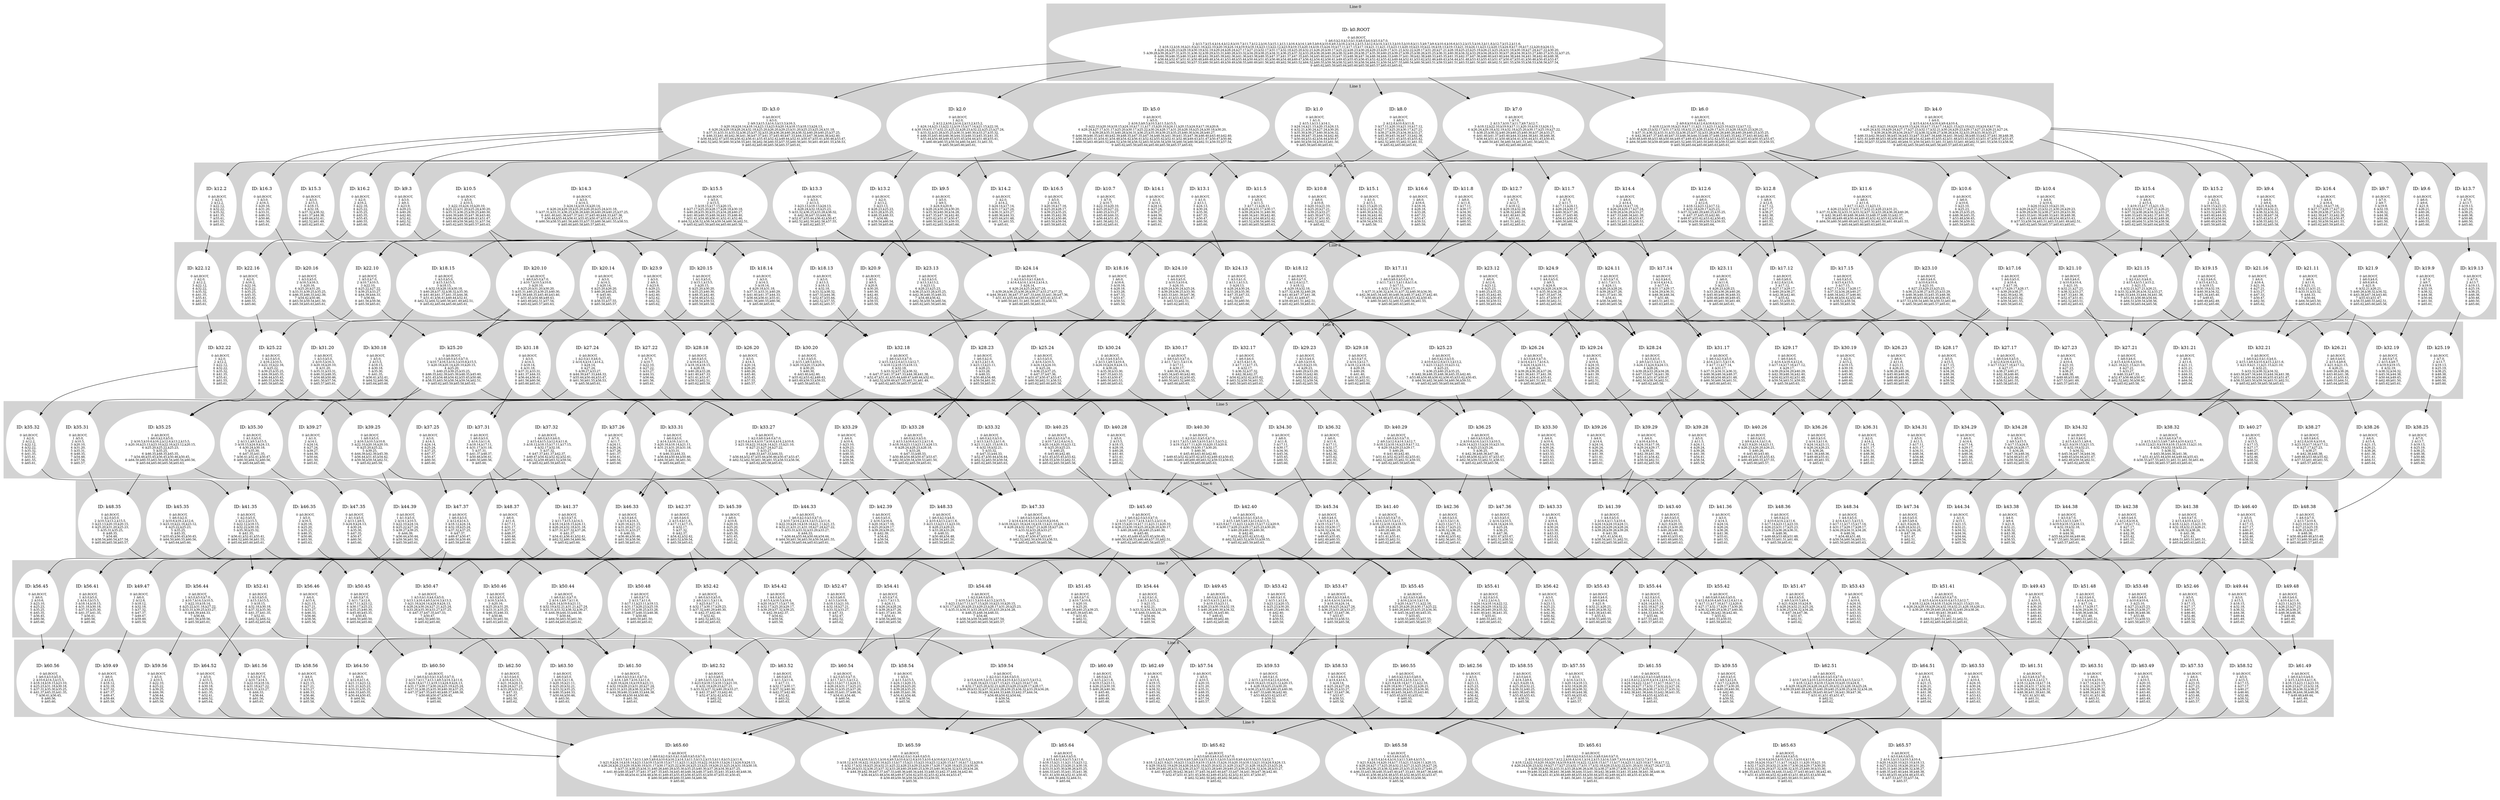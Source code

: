 digraph G {
     compound=true 
subgraph cluster_line_0 {
 style=filled;
 color=lightgrey; 
     node [style=filled,color=white]; 
k0_ROOT [label=<<BR /> ID: k0.ROOT <BR /><BR /><FONT POINT-SIZE="10">  0 :k0.ROOT,</FONT><BR /><FONT POINT-SIZE="10">  1 :k6.0,k2.0,k3.0,k1.0,k8.0,k4.0,k5.0,k7.0,</FONT><BR /><FONT POINT-SIZE="10">  2 :k13.7,k15.4,k14.4,k12.8,k10.7,k11.7,k12.2,k16.5,k15.1,k13.1,k16.4,k14.1,k9.5,k9.6,k10.6,k9.3,k16.2,k14.2,k15.3,k12.6,k14.3,k13.3,k10.5,k10.8,k11.5,k9.7,k9.4,k10.4,k16.6,k13.2,k15.5,k16.3,k11.8,k12.7,k15.2,k11.6,</FONT><BR /><FONT POINT-SIZE="10">  3 :k18.12,k18.16,k21.9,k21.16,k22.10,k20.16,k24.14,k19.9,k18.14,k23.13,k22.12,k23.9,k19.15,k20.14,k18.15,k24.10,k17.11,k17.15,k17.14,k21.11,k21.15,k23.11,k20.10,k23.10,k22.16,k18.13,k19.13,k21.10,k24.11,k23.12,k20.15,k24.9,k17.16,k17.12,k20.9,k24.13,</FONT><BR /><FONT POINT-SIZE="10">  4 :k26.24,k26.23,k29.18,k30.19,k32.19,k29.24,k28.24,k27.17,k27.23,k32.17,k31.17,k32.18,k25.20,k32.21,k26.20,k30.17,k25.22,k28.23,k30.24,k29.23,k29.17,k31.21,k32.22,k28.17,k31.20,k27.21,k28.18,k25.23,k25.19,k26.21,k25.24,k31.18,k30.18,k27.24,k27.22,k30.20,</FONT><BR /><FONT POINT-SIZE="10">  5 :k39.28,k39.26,k37.31,k35.31,k36.32,k39.29,k33.31,k40.28,k33.32,k34.29,k38.25,k34.31,k36.25,k37.32,k33.28,k36.26,k40.26,k38.32,k40.29,k38.27,k35.30,k40.25,k39.27,k39.25,k38.26,k35.25,k36.31,k40.30,k34.32,k33.29,k34.28,k33.30,k37.26,k34.30,k33.27,k40.27,k35.32,k37.25,</FONT><BR /><FONT POINT-SIZE="10">  6 :k44.39,k46.35,k46.33,k41.40,k42.39,k45.39,k42.36,k41.36,k43.38,k48.35,k47.37,k41.37,k47.35,k45.34,k45.40,k43.33,k47.33,k48.36,k47.34,k48.34,k44.33,k48.37,k41.39,k42.38,k48.33,k45.35,k41.35,k42.37,k47.36,k46.40,k43.40,k44.38,k44.34,k41.38,k42.40,k48.38,</FONT><BR /><FONT POINT-SIZE="10">  7 :k56.44,k52.47,k51.41,k50.48,k49.48,k54.41,k53.48,k55.44,k50.44,k51.45,k56.46,k54.48,k49.47,k56.42,k54.42,k56.41,k49.45,k55.45,k56.45,k52.42,k55.42,k49.44,k52.41,k53.42,k52.46,k49.43,k54.44,k51.48,k53.43,k55.43,k51.47,k50.47,k55.41,k50.46,k50.45,k53.47,</FONT><BR /><FONT POINT-SIZE="10">  8 :k62.52,k64.50,k62.50,k57.53,k60.50,k63.49,k59.49,k58.55,k60.49,k61.56,k62.49,k62.56,k63.52,k64.52,k60.55,k59.56,k58.52,k63.50,k58.54,k64.51,k59.54,k57.55,k60.54,k60.56,k63.51,k59.53,k61.51,k63.53,k61.50,k61.49,k62.51,k61.55,k59.55,k58.53,k58.56,k57.54,</FONT><BR /><FONT POINT-SIZE="10">  9 :k65.62,k65.59,k65.64,k65.60,k65.58,k65.57,k65.63,k65.61,</FONT>>]
     fontsize="12" 
     label = "Line 0 " 
 }
subgraph cluster_line_1 {
 style=filled;
 color=lightgrey; 
     node [style=filled,color=white]; 
k6_0 [label=<<BR /> ID: k6.0 <BR /><BR /><FONT POINT-SIZE="10">  0 :k0.ROOT,</FONT><BR /><FONT POINT-SIZE="10">  1 :k6.0,</FONT><BR /><FONT POINT-SIZE="10">  2 :k9.6,k10.6,k12.6,k16.6,k11.6,</FONT><BR /><FONT POINT-SIZE="10">  3 :k18.12,k18.16,k21.9,k17.11,k21.11,k23.11,k23.10,k23.12,k17.12,</FONT><BR /><FONT POINT-SIZE="10">  4 :k26.23,k32.17,k31.17,k32.18,k32.21,k28.23,k29.17,k31.21,k28.18,k25.23,k26.21,</FONT><BR /><FONT POINT-SIZE="10">  5 :k37.31,k36.32,k33.31,k33.32,k36.25,k37.32,k33.28,k36.26,k40.26,k40.29,k40.25,k35.25,</FONT><BR /><FONT POINT-SIZE="10">  6 :k42.36,k47.37,k45.40,k47.33,k48.36,k44.33,k48.37,k48.33,k45.35,k42.37,k43.40,k42.40,</FONT><BR /><FONT POINT-SIZE="10">  7 :k50.48,k49.48,k53.48,k50.44,k49.47,k49.45,k56.45,k52.42,k55.42,k53.42,k55.43,k50.45,k53.47,</FONT><BR /><FONT POINT-SIZE="10">  8 :k64.50,k60.50,k59.49,k60.49,k63.52,k60.55,k63.50,k60.56,k59.53,k61.50,k61.49,k61.55,k59.55,</FONT><BR /><FONT POINT-SIZE="10">  9 :k65.59,k65.64,k65.60,k65.63,k65.61,</FONT>>]k2_0 [label=<<BR /> ID: k2.0 <BR /><BR /><FONT POINT-SIZE="10">  0 :k0.ROOT,</FONT><BR /><FONT POINT-SIZE="10">  1 :k2.0,</FONT><BR /><FONT POINT-SIZE="10">  2 :k12.2,k16.2,k14.2,k13.2,k15.2,</FONT><BR /><FONT POINT-SIZE="10">  3 :k24.14,k23.13,k22.12,k19.15,k17.14,k21.15,k22.16,</FONT><BR /><FONT POINT-SIZE="10">  4 :k30.19,k31.17,k32.21,k25.22,k28.23,k32.22,k25.23,k27.24,</FONT><BR /><FONT POINT-SIZE="10">  5 :k33.32,k33.28,k35.25,k36.31,k40.30,k33.27,k35.32,</FONT><BR /><FONT POINT-SIZE="10">  6 :k48.35,k45.40,k48.36,k44.33,k48.33,k45.35,k41.35,</FONT><BR /><FONT POINT-SIZE="10">  7 :k55.44,k54.48,k49.45,k55.45,k54.44,k51.48,k55.41,</FONT><BR /><FONT POINT-SIZE="10">  8 :k60.49,k60.55,k59.54,k60.54,k61.51,k61.55,</FONT><BR /><FONT POINT-SIZE="10">  9 :k65.59,k65.60,k65.61,</FONT>>]k3_0 [label=<<BR /> ID: k3.0 <BR /><BR /><FONT POINT-SIZE="10">  0 :k0.ROOT,</FONT><BR /><FONT POINT-SIZE="10">  1 :k3.0,</FONT><BR /><FONT POINT-SIZE="10">  2 :k9.3,k15.3,k14.3,k13.3,k16.3,</FONT><BR /><FONT POINT-SIZE="10">  3 :k20.16,k24.14,k18.14,k23.13,k23.9,k20.14,k18.15,k18.13,k24.13,</FONT><BR /><FONT POINT-SIZE="10">  4 :k26.24,k29.18,k28.24,k32.18,k25.20,k26.20,k29.23,k31.20,k25.23,k25.24,k31.18,</FONT><BR /><FONT POINT-SIZE="10">  5 :k37.31,k33.31,k33.32,k36.25,k37.32,k33.28,k36.26,k40.26,k38.32,k40.29,k40.25,k37.25,</FONT><BR /><FONT POINT-SIZE="10">  6 :k46.33,k41.40,k42.36,k41.36,k47.37,k41.37,k45.40,k47.33,k44.33,k47.36,k44.38,k42.40,</FONT><BR /><FONT POINT-SIZE="10">  7 :k56.44,k52.47,k55.44,k56.42,k56.41,k55.45,k52.42,k49.44,k52.41,k50.47,k55.41,k50.46,k53.47,</FONT><BR /><FONT POINT-SIZE="10">  8 :k62.52,k62.50,k60.50,k58.55,k61.56,k62.56,k60.55,k57.55,k60.56,k61.50,k61.49,k61.55,k58.53,</FONT><BR /><FONT POINT-SIZE="10">  9 :k65.62,k65.60,k65.58,k65.57,k65.61,</FONT>>]k1_0 [label=<<BR /> ID: k1.0 <BR /><BR /><FONT POINT-SIZE="10">  0 :k0.ROOT,</FONT><BR /><FONT POINT-SIZE="10">  1 :k1.0,</FONT><BR /><FONT POINT-SIZE="10">  2 :k15.1,k13.1,k14.1,</FONT><BR /><FONT POINT-SIZE="10">  3 :k24.14,k21.15,k20.15,k24.13,</FONT><BR /><FONT POINT-SIZE="10">  4 :k32.21,k30.24,k27.24,k30.20,</FONT><BR /><FONT POINT-SIZE="10">  5 :k35.30,k39.27,k40.30,k34.32,</FONT><BR /><FONT POINT-SIZE="10">  6 :k44.39,k47.35,k44.34,k42.40,</FONT><BR /><FONT POINT-SIZE="10">  7 :k50.44,k53.42,k54.44,k50.47,</FONT><BR /><FONT POINT-SIZE="10">  8 :k60.50,k59.54,k59.53,k61.50,</FONT><BR /><FONT POINT-SIZE="10">  9 :k65.59,k65.60,k65.61,</FONT>>]k8_0 [label=<<BR /> ID: k8.0 <BR /><BR /><FONT POINT-SIZE="10">  0 :k0.ROOT,</FONT><BR /><FONT POINT-SIZE="10">  1 :k8.0,</FONT><BR /><FONT POINT-SIZE="10">  2 :k12.8,k10.8,k11.8,</FONT><BR /><FONT POINT-SIZE="10">  3 :k17.11,k20.10,k21.10,k17.12,</FONT><BR /><FONT POINT-SIZE="10">  4 :k27.17,k25.20,k30.17,k27.21,</FONT><BR /><FONT POINT-SIZE="10">  5 :k38.27,k39.25,k34.30,k33.27,</FONT><BR /><FONT POINT-SIZE="10">  6 :k45.39,k45.34,k47.33,k42.38,</FONT><BR /><FONT POINT-SIZE="10">  7 :k52.47,k51.45,k55.45,k55.42,</FONT><BR /><FONT POINT-SIZE="10">  8 :k62.52,k60.55,k62.51,k61.55,</FONT><BR /><FONT POINT-SIZE="10">  9 :k65.62,k65.60,k65.61,</FONT>>]k4_0 [label=<<BR /> ID: k4.0 <BR /><BR /><FONT POINT-SIZE="10">  0 :k0.ROOT,</FONT><BR /><FONT POINT-SIZE="10">  1 :k4.0,</FONT><BR /><FONT POINT-SIZE="10">  2 :k15.4,k14.4,k16.4,k9.4,k10.4,</FONT><BR /><FONT POINT-SIZE="10">  3 :k21.9,k21.16,k24.14,k19.15,k24.10,k17.15,k17.14,k21.15,k23.10,k21.10,k24.9,k17.16,</FONT><BR /><FONT POINT-SIZE="10">  4 :k26.24,k32.19,k29.24,k27.17,k27.23,k32.17,k32.21,k30.24,k29.23,k29.17,k27.21,k26.21,k27.24,</FONT><BR /><FONT POINT-SIZE="10">  5 :k39.26,k39.29,k34.29,k37.32,k38.32,k38.27,k38.26,k34.32,k33.29,k33.30,k33.27,</FONT><BR /><FONT POINT-SIZE="10">  6 :k46.33,k42.39,k43.38,k45.34,k43.33,k47.33,k47.34,k48.34,k41.39,k42.38,k48.33,k42.37,k41.38,k48.38,</FONT><BR /><FONT POINT-SIZE="10">  7 :k51.41,k49.48,k53.48,k56.46,k54.48,k54.42,k49.45,k55.42,k51.48,k53.43,k55.43,k51.47,k50.47,k53.47,</FONT><BR /><FONT POINT-SIZE="10">  8 :k62.50,k57.53,k58.55,k62.49,k64.51,k59.54,k63.51,k61.51,k63.53,k61.49,k62.51,k61.55,k58.53,k58.56,</FONT><BR /><FONT POINT-SIZE="10">  9 :k65.62,k65.59,k65.64,k65.58,k65.57,k65.63,k65.61,</FONT>>]k5_0 [label=<<BR /> ID: k5.0 <BR /><BR /><FONT POINT-SIZE="10">  0 :k0.ROOT,</FONT><BR /><FONT POINT-SIZE="10">  1 :k5.0,</FONT><BR /><FONT POINT-SIZE="10">  2 :k16.5,k9.5,k10.5,k11.5,k15.5,</FONT><BR /><FONT POINT-SIZE="10">  3 :k22.10,k20.16,k18.15,k24.10,k17.11,k17.15,k20.10,k24.11,k20.15,k24.9,k17.16,k20.9,</FONT><BR /><FONT POINT-SIZE="10">  4 :k28.24,k27.17,k31.17,k25.20,k30.17,k25.22,k30.24,k28.17,k31.20,k28.18,k25.24,k30.18,k30.20,</FONT><BR /><FONT POINT-SIZE="10">  5 :k39.28,k35.31,k40.28,k34.31,k36.25,k35.30,k39.25,k35.25,k40.30,k34.28,k40.27,</FONT><BR /><FONT POINT-SIZE="10">  6 :k44.39,k46.35,k41.40,k42.39,k48.35,k47.35,k47.34,k48.34,k41.39,k41.35,k47.36,k46.40,k43.40,k42.40,</FONT><BR /><FONT POINT-SIZE="10">  7 :k56.44,k51.41,k54.41,k54.48,k54.42,k56.41,k52.42,k55.42,k52.41,k52.46,k49.43,k51.47,k50.47,k50.46,</FONT><BR /><FONT POINT-SIZE="10">  8 :k60.50,k63.49,k63.52,k64.52,k59.56,k58.52,k63.50,k58.54,k59.54,k60.54,k60.56,k62.51,k59.55,k57.54,</FONT><BR /><FONT POINT-SIZE="10">  9 :k65.62,k65.59,k65.64,k65.60,k65.58,k65.57,k65.63,</FONT>>]k7_0 [label=<<BR /> ID: k7.0 <BR /><BR /><FONT POINT-SIZE="10">  0 :k0.ROOT,</FONT><BR /><FONT POINT-SIZE="10">  1 :k7.0,</FONT><BR /><FONT POINT-SIZE="10">  2 :k13.7,k10.7,k11.7,k9.7,k12.7,</FONT><BR /><FONT POINT-SIZE="10">  3 :k18.12,k22.10,k19.9,k17.11,k20.10,k19.13,k24.11,</FONT><BR /><FONT POINT-SIZE="10">  4 :k26.24,k29.18,k32.19,k32.18,k25.20,k30.17,k25.19,k27.22,</FONT><BR /><FONT POINT-SIZE="10">  5 :k38.25,k38.32,k40.29,k40.25,k40.30,k37.26,k33.27,</FONT><BR /><FONT POINT-SIZE="10">  6 :k41.40,k41.37,k45.40,k44.33,k44.38,k41.38,k48.38,</FONT><BR /><FONT POINT-SIZE="10">  7 :k56.44,k51.41,k50.48,k54.41,k50.44,k51.45,k50.45,</FONT><BR /><FONT POINT-SIZE="10">  8 :k60.50,k61.56,k60.54,k61.51,k61.50,k62.51,</FONT><BR /><FONT POINT-SIZE="10">  9 :k65.62,k65.60,k65.61,</FONT>>]
     fontsize="12" 
     label = "Line 1 " 
 }
subgraph cluster_line_2 {
 style=filled;
 color=lightgrey; 
     node [style=filled,color=white]; 
k13_7 [label=<<BR /> ID: k13.7 <BR /><BR /><FONT POINT-SIZE="10">  0 :k0.ROOT,</FONT><BR /><FONT POINT-SIZE="10">  1 :k7.0,</FONT><BR /><FONT POINT-SIZE="10">  2 :k13.7,</FONT><BR /><FONT POINT-SIZE="10">  3 :k19.13,</FONT><BR /><FONT POINT-SIZE="10">  4 :k25.19,</FONT><BR /><FONT POINT-SIZE="10">  5 :k38.25,</FONT><BR /><FONT POINT-SIZE="10">  6 :k48.38,</FONT><BR /><FONT POINT-SIZE="10">  7 :k50.48,</FONT><BR /><FONT POINT-SIZE="10">  8 :k60.50,</FONT><BR /><FONT POINT-SIZE="10">  9 :k65.60,</FONT>>]k15_4 [label=<<BR /> ID: k15.4 <BR /><BR /><FONT POINT-SIZE="10">  0 :k0.ROOT,</FONT><BR /><FONT POINT-SIZE="10">  1 :k4.0,</FONT><BR /><FONT POINT-SIZE="10">  2 :k15.4,</FONT><BR /><FONT POINT-SIZE="10">  3 :k19.15,k17.15,k21.15,</FONT><BR /><FONT POINT-SIZE="10">  4 :k32.19,k32.17,k27.21,k26.21,</FONT><BR /><FONT POINT-SIZE="10">  5 :k37.32,k38.26,k34.32,k33.27,</FONT><BR /><FONT POINT-SIZE="10">  6 :k46.33,k45.34,k42.37,k41.38,</FONT><BR /><FONT POINT-SIZE="10">  7 :k51.41,k56.46,k54.42,k49.45,</FONT><BR /><FONT POINT-SIZE="10">  8 :k62.49,k64.51,k59.54,k58.56,</FONT><BR /><FONT POINT-SIZE="10">  9 :k65.62,k65.59,k65.64,k65.58,</FONT>>]k14_4 [label=<<BR /> ID: k14.4 <BR /><BR /><FONT POINT-SIZE="10">  0 :k0.ROOT,</FONT><BR /><FONT POINT-SIZE="10">  1 :k4.0,</FONT><BR /><FONT POINT-SIZE="10">  2 :k14.4,</FONT><BR /><FONT POINT-SIZE="10">  3 :k24.14,k17.14,</FONT><BR /><FONT POINT-SIZE="10">  4 :k26.24,k29.17,k27.24,</FONT><BR /><FONT POINT-SIZE="10">  5 :k39.26,k34.29,k33.27,</FONT><BR /><FONT POINT-SIZE="10">  6 :k47.33,k48.34,k41.39,</FONT><BR /><FONT POINT-SIZE="10">  7 :k51.41,k51.48,k53.47,</FONT><BR /><FONT POINT-SIZE="10">  8 :k63.51,k61.51,k58.53,</FONT><BR /><FONT POINT-SIZE="10">  9 :k65.58,k65.63,k65.61,</FONT>>]k12_8 [label=<<BR /> ID: k12.8 <BR /><BR /><FONT POINT-SIZE="10">  0 :k0.ROOT,</FONT><BR /><FONT POINT-SIZE="10">  1 :k8.0,</FONT><BR /><FONT POINT-SIZE="10">  2 :k12.8,</FONT><BR /><FONT POINT-SIZE="10">  3 :k17.12,</FONT><BR /><FONT POINT-SIZE="10">  4 :k27.17,</FONT><BR /><FONT POINT-SIZE="10">  5 :k38.27,</FONT><BR /><FONT POINT-SIZE="10">  6 :k42.38,</FONT><BR /><FONT POINT-SIZE="10">  7 :k55.42,</FONT><BR /><FONT POINT-SIZE="10">  8 :k61.55,</FONT><BR /><FONT POINT-SIZE="10">  9 :k65.61,</FONT>>]k10_7 [label=<<BR /> ID: k10.7 <BR /><BR /><FONT POINT-SIZE="10">  0 :k0.ROOT,</FONT><BR /><FONT POINT-SIZE="10">  1 :k7.0,</FONT><BR /><FONT POINT-SIZE="10">  2 :k10.7,</FONT><BR /><FONT POINT-SIZE="10">  3 :k22.10,k20.10,</FONT><BR /><FONT POINT-SIZE="10">  4 :k25.20,k27.22,</FONT><BR /><FONT POINT-SIZE="10">  5 :k40.25,k33.27,</FONT><BR /><FONT POINT-SIZE="10">  6 :k45.40,k44.33,</FONT><BR /><FONT POINT-SIZE="10">  7 :k56.44,k51.45,</FONT><BR /><FONT POINT-SIZE="10">  8 :k61.56,k62.51,</FONT><BR /><FONT POINT-SIZE="10">  9 :k65.62,k65.61,</FONT>>]k11_7 [label=<<BR /> ID: k11.7 <BR /><BR /><FONT POINT-SIZE="10">  0 :k0.ROOT,</FONT><BR /><FONT POINT-SIZE="10">  1 :k7.0,</FONT><BR /><FONT POINT-SIZE="10">  2 :k11.7,</FONT><BR /><FONT POINT-SIZE="10">  3 :k17.11,k24.11,</FONT><BR /><FONT POINT-SIZE="10">  4 :k26.24,k30.17,</FONT><BR /><FONT POINT-SIZE="10">  5 :k40.30,k37.26,</FONT><BR /><FONT POINT-SIZE="10">  6 :k41.37,k45.40,</FONT><BR /><FONT POINT-SIZE="10">  7 :k54.41,k50.45,</FONT><BR /><FONT POINT-SIZE="10">  8 :k60.50,k60.54,</FONT><BR /><FONT POINT-SIZE="10">  9 :k65.60,</FONT>>]k12_2 [label=<<BR /> ID: k12.2 <BR /><BR /><FONT POINT-SIZE="10">  0 :k0.ROOT,</FONT><BR /><FONT POINT-SIZE="10">  1 :k2.0,</FONT><BR /><FONT POINT-SIZE="10">  2 :k12.2,</FONT><BR /><FONT POINT-SIZE="10">  3 :k22.12,</FONT><BR /><FONT POINT-SIZE="10">  4 :k32.22,</FONT><BR /><FONT POINT-SIZE="10">  5 :k35.32,</FONT><BR /><FONT POINT-SIZE="10">  6 :k41.35,</FONT><BR /><FONT POINT-SIZE="10">  7 :k55.41,</FONT><BR /><FONT POINT-SIZE="10">  8 :k61.55,</FONT><BR /><FONT POINT-SIZE="10">  9 :k65.61,</FONT>>]k16_5 [label=<<BR /> ID: k16.5 <BR /><BR /><FONT POINT-SIZE="10">  0 :k0.ROOT,</FONT><BR /><FONT POINT-SIZE="10">  1 :k5.0,</FONT><BR /><FONT POINT-SIZE="10">  2 :k16.5,</FONT><BR /><FONT POINT-SIZE="10">  3 :k20.16,k17.16,</FONT><BR /><FONT POINT-SIZE="10">  4 :k25.20,k28.17,</FONT><BR /><FONT POINT-SIZE="10">  5 :k39.25,k35.25,</FONT><BR /><FONT POINT-SIZE="10">  6 :k46.35,k42.39,</FONT><BR /><FONT POINT-SIZE="10">  7 :k54.42,k50.46,</FONT><BR /><FONT POINT-SIZE="10">  8 :k63.50,k59.54,</FONT><BR /><FONT POINT-SIZE="10">  9 :k65.59,k65.63,</FONT>>]k15_1 [label=<<BR /> ID: k15.1 <BR /><BR /><FONT POINT-SIZE="10">  0 :k0.ROOT,</FONT><BR /><FONT POINT-SIZE="10">  1 :k1.0,</FONT><BR /><FONT POINT-SIZE="10">  2 :k15.1,</FONT><BR /><FONT POINT-SIZE="10">  3 :k21.15,k20.15,</FONT><BR /><FONT POINT-SIZE="10">  4 :k32.21,k30.20,</FONT><BR /><FONT POINT-SIZE="10">  5 :k40.30,k34.32,</FONT><BR /><FONT POINT-SIZE="10">  6 :k44.34,k42.40,</FONT><BR /><FONT POINT-SIZE="10">  7 :k53.42,k54.44,</FONT><BR /><FONT POINT-SIZE="10">  8 :k59.54,k59.53,</FONT><BR /><FONT POINT-SIZE="10">  9 :k65.59,</FONT>>]k13_1 [label=<<BR /> ID: k13.1 <BR /><BR /><FONT POINT-SIZE="10">  0 :k0.ROOT,</FONT><BR /><FONT POINT-SIZE="10">  1 :k1.0,</FONT><BR /><FONT POINT-SIZE="10">  2 :k13.1,</FONT><BR /><FONT POINT-SIZE="10">  3 :k24.13,</FONT><BR /><FONT POINT-SIZE="10">  4 :k30.24,</FONT><BR /><FONT POINT-SIZE="10">  5 :k35.30,</FONT><BR /><FONT POINT-SIZE="10">  6 :k47.35,</FONT><BR /><FONT POINT-SIZE="10">  7 :k50.47,</FONT><BR /><FONT POINT-SIZE="10">  8 :k60.50,</FONT><BR /><FONT POINT-SIZE="10">  9 :k65.60,</FONT>>]k16_4 [label=<<BR /> ID: k16.4 <BR /><BR /><FONT POINT-SIZE="10">  0 :k0.ROOT,</FONT><BR /><FONT POINT-SIZE="10">  1 :k4.0,</FONT><BR /><FONT POINT-SIZE="10">  2 :k16.4,</FONT><BR /><FONT POINT-SIZE="10">  3 :k21.16,k17.16,</FONT><BR /><FONT POINT-SIZE="10">  4 :k27.17,k29.17,k27.21,</FONT><BR /><FONT POINT-SIZE="10">  5 :k39.29,k38.27,k33.27,</FONT><BR /><FONT POINT-SIZE="10">  6 :k42.39,k47.33,k42.38,</FONT><BR /><FONT POINT-SIZE="10">  7 :k54.42,k55.42,k50.47,</FONT><BR /><FONT POINT-SIZE="10">  8 :k62.50,k59.54,k61.55,</FONT><BR /><FONT POINT-SIZE="10">  9 :k65.62,k65.59,k65.61,</FONT>>]k14_1 [label=<<BR /> ID: k14.1 <BR /><BR /><FONT POINT-SIZE="10">  0 :k0.ROOT,</FONT><BR /><FONT POINT-SIZE="10">  1 :k1.0,</FONT><BR /><FONT POINT-SIZE="10">  2 :k14.1,</FONT><BR /><FONT POINT-SIZE="10">  3 :k24.14,</FONT><BR /><FONT POINT-SIZE="10">  4 :k27.24,</FONT><BR /><FONT POINT-SIZE="10">  5 :k39.27,</FONT><BR /><FONT POINT-SIZE="10">  6 :k44.39,</FONT><BR /><FONT POINT-SIZE="10">  7 :k50.44,</FONT><BR /><FONT POINT-SIZE="10">  8 :k61.50,</FONT><BR /><FONT POINT-SIZE="10">  9 :k65.61,</FONT>>]k9_5 [label=<<BR /> ID: k9.5 <BR /><BR /><FONT POINT-SIZE="10">  0 :k0.ROOT,</FONT><BR /><FONT POINT-SIZE="10">  1 :k5.0,</FONT><BR /><FONT POINT-SIZE="10">  2 :k9.5,</FONT><BR /><FONT POINT-SIZE="10">  3 :k24.9,k20.9,</FONT><BR /><FONT POINT-SIZE="10">  4 :k28.24,k30.24,k30.20,</FONT><BR /><FONT POINT-SIZE="10">  5 :k35.30,k40.30,k34.28,</FONT><BR /><FONT POINT-SIZE="10">  6 :k47.35,k47.34,k42.40,</FONT><BR /><FONT POINT-SIZE="10">  7 :k55.42,k51.47,k50.47,</FONT><BR /><FONT POINT-SIZE="10">  8 :k60.50,k62.51,k59.55,</FONT><BR /><FONT POINT-SIZE="10">  9 :k65.62,k65.59,k65.60,</FONT>>]k9_6 [label=<<BR /> ID: k9.6 <BR /><BR /><FONT POINT-SIZE="10">  0 :k0.ROOT,</FONT><BR /><FONT POINT-SIZE="10">  1 :k6.0,</FONT><BR /><FONT POINT-SIZE="10">  2 :k9.6,</FONT><BR /><FONT POINT-SIZE="10">  3 :k21.9,</FONT><BR /><FONT POINT-SIZE="10">  4 :k26.21,</FONT><BR /><FONT POINT-SIZE="10">  5 :k40.26,</FONT><BR /><FONT POINT-SIZE="10">  6 :k43.40,</FONT><BR /><FONT POINT-SIZE="10">  7 :k55.43,</FONT><BR /><FONT POINT-SIZE="10">  8 :k60.55,</FONT><BR /><FONT POINT-SIZE="10">  9 :k65.60,</FONT>>]k10_6 [label=<<BR /> ID: k10.6 <BR /><BR /><FONT POINT-SIZE="10">  0 :k0.ROOT,</FONT><BR /><FONT POINT-SIZE="10">  1 :k6.0,</FONT><BR /><FONT POINT-SIZE="10">  2 :k10.6,</FONT><BR /><FONT POINT-SIZE="10">  3 :k23.10,</FONT><BR /><FONT POINT-SIZE="10">  4 :k25.23,</FONT><BR /><FONT POINT-SIZE="10">  5 :k36.25,k35.25,</FONT><BR /><FONT POINT-SIZE="10">  6 :k48.36,k45.35,</FONT><BR /><FONT POINT-SIZE="10">  7 :k53.48,k56.45,</FONT><BR /><FONT POINT-SIZE="10">  8 :k60.56,k59.53,</FONT><BR /><FONT POINT-SIZE="10">  9 :k65.59,k65.60,</FONT>>]k9_3 [label=<<BR /> ID: k9.3 <BR /><BR /><FONT POINT-SIZE="10">  0 :k0.ROOT,</FONT><BR /><FONT POINT-SIZE="10">  1 :k3.0,</FONT><BR /><FONT POINT-SIZE="10">  2 :k9.3,</FONT><BR /><FONT POINT-SIZE="10">  3 :k23.9,</FONT><BR /><FONT POINT-SIZE="10">  4 :k29.23,</FONT><BR /><FONT POINT-SIZE="10">  5 :k40.29,</FONT><BR /><FONT POINT-SIZE="10">  6 :k42.40,</FONT><BR /><FONT POINT-SIZE="10">  7 :k52.42,</FONT><BR /><FONT POINT-SIZE="10">  8 :k62.52,</FONT><BR /><FONT POINT-SIZE="10">  9 :k65.62,</FONT>>]k16_2 [label=<<BR /> ID: k16.2 <BR /><BR /><FONT POINT-SIZE="10">  0 :k0.ROOT,</FONT><BR /><FONT POINT-SIZE="10">  1 :k2.0,</FONT><BR /><FONT POINT-SIZE="10">  2 :k16.2,</FONT><BR /><FONT POINT-SIZE="10">  3 :k22.16,</FONT><BR /><FONT POINT-SIZE="10">  4 :k25.22,</FONT><BR /><FONT POINT-SIZE="10">  5 :k35.25,</FONT><BR /><FONT POINT-SIZE="10">  6 :k45.35,</FONT><BR /><FONT POINT-SIZE="10">  7 :k55.45,</FONT><BR /><FONT POINT-SIZE="10">  8 :k60.55,</FONT><BR /><FONT POINT-SIZE="10">  9 :k65.60,</FONT>>]k14_2 [label=<<BR /> ID: k14.2 <BR /><BR /><FONT POINT-SIZE="10">  0 :k0.ROOT,</FONT><BR /><FONT POINT-SIZE="10">  1 :k2.0,</FONT><BR /><FONT POINT-SIZE="10">  2 :k14.2,</FONT><BR /><FONT POINT-SIZE="10">  3 :k24.14,k17.14,</FONT><BR /><FONT POINT-SIZE="10">  4 :k31.17,k27.24,</FONT><BR /><FONT POINT-SIZE="10">  5 :k36.31,k33.27,</FONT><BR /><FONT POINT-SIZE="10">  6 :k48.36,k44.33,</FONT><BR /><FONT POINT-SIZE="10">  7 :k55.44,k51.48,</FONT><BR /><FONT POINT-SIZE="10">  8 :k61.51,k61.55,</FONT><BR /><FONT POINT-SIZE="10">  9 :k65.61,</FONT>>]k15_3 [label=<<BR /> ID: k15.3 <BR /><BR /><FONT POINT-SIZE="10">  0 :k0.ROOT,</FONT><BR /><FONT POINT-SIZE="10">  1 :k3.0,</FONT><BR /><FONT POINT-SIZE="10">  2 :k15.3,</FONT><BR /><FONT POINT-SIZE="10">  3 :k18.15,</FONT><BR /><FONT POINT-SIZE="10">  4 :k32.18,</FONT><BR /><FONT POINT-SIZE="10">  5 :k37.32,k38.32,</FONT><BR /><FONT POINT-SIZE="10">  6 :k41.37,k44.38,</FONT><BR /><FONT POINT-SIZE="10">  7 :k49.44,k52.41,</FONT><BR /><FONT POINT-SIZE="10">  8 :k62.52,k61.49,</FONT><BR /><FONT POINT-SIZE="10">  9 :k65.62,k65.61,</FONT>>]k12_6 [label=<<BR /> ID: k12.6 <BR /><BR /><FONT POINT-SIZE="10">  0 :k0.ROOT,</FONT><BR /><FONT POINT-SIZE="10">  1 :k6.0,</FONT><BR /><FONT POINT-SIZE="10">  2 :k12.6,</FONT><BR /><FONT POINT-SIZE="10">  3 :k18.12,k23.12,k17.12,</FONT><BR /><FONT POINT-SIZE="10">  4 :k32.18,k29.17,k25.23,</FONT><BR /><FONT POINT-SIZE="10">  5 :k37.32,k40.29,k40.25,k35.25,</FONT><BR /><FONT POINT-SIZE="10">  6 :k47.37,k45.35,k42.40,</FONT><BR /><FONT POINT-SIZE="10">  7 :k49.47,k55.42,k53.42,k50.45,</FONT><BR /><FONT POINT-SIZE="10">  8 :k64.50,k59.49,k59.53,k59.55,</FONT><BR /><FONT POINT-SIZE="10">  9 :k65.59,k65.64,</FONT>>]k14_3 [label=<<BR /> ID: k14.3 <BR /><BR /><FONT POINT-SIZE="10">  0 :k0.ROOT,</FONT><BR /><FONT POINT-SIZE="10">  1 :k3.0,</FONT><BR /><FONT POINT-SIZE="10">  2 :k14.3,</FONT><BR /><FONT POINT-SIZE="10">  3 :k24.14,k18.14,k20.14,</FONT><BR /><FONT POINT-SIZE="10">  4 :k26.24,k29.18,k25.20,k26.20,k25.24,k31.18,</FONT><BR /><FONT POINT-SIZE="10">  5 :k37.31,k33.31,k36.25,k36.26,k40.26,k40.29,k40.25,k37.25,</FONT><BR /><FONT POINT-SIZE="10">  6 :k41.40,k41.36,k47.37,k41.37,k45.40,k44.33,k47.36,</FONT><BR /><FONT POINT-SIZE="10">  7 :k56.44,k55.44,k56.41,k55.45,k50.47,k55.41,k53.47,</FONT><BR /><FONT POINT-SIZE="10">  8 :k60.50,k58.55,k61.56,k60.55,k57.55,k60.56,k61.55,k58.53,</FONT><BR /><FONT POINT-SIZE="10">  9 :k65.60,k65.58,k65.57,k65.61,</FONT>>]k13_3 [label=<<BR /> ID: k13.3 <BR /><BR /><FONT POINT-SIZE="10">  0 :k0.ROOT,</FONT><BR /><FONT POINT-SIZE="10">  1 :k3.0,</FONT><BR /><FONT POINT-SIZE="10">  2 :k13.3,</FONT><BR /><FONT POINT-SIZE="10">  3 :k23.13,k18.13,k24.13,</FONT><BR /><FONT POINT-SIZE="10">  4 :k28.24,k32.18,k25.23,</FONT><BR /><FONT POINT-SIZE="10">  5 :k33.32,k36.25,k33.28,k38.32,</FONT><BR /><FONT POINT-SIZE="10">  6 :k42.36,k47.33,k44.38,</FONT><BR /><FONT POINT-SIZE="10">  7 :k52.47,k55.44,k56.42,k50.47,</FONT><BR /><FONT POINT-SIZE="10">  8 :k62.52,k62.50,k62.56,k57.55,</FONT><BR /><FONT POINT-SIZE="10">  9 :k65.62,k65.57,</FONT>>]k10_5 [label=<<BR /> ID: k10.5 <BR /><BR /><FONT POINT-SIZE="10">  0 :k0.ROOT,</FONT><BR /><FONT POINT-SIZE="10">  1 :k5.0,</FONT><BR /><FONT POINT-SIZE="10">  2 :k10.5,</FONT><BR /><FONT POINT-SIZE="10">  3 :k22.10,k24.10,k20.10,</FONT><BR /><FONT POINT-SIZE="10">  4 :k25.22,k31.20,k25.24,k30.20,</FONT><BR /><FONT POINT-SIZE="10">  5 :k35.31,k36.25,k39.25,k40.30,</FONT><BR /><FONT POINT-SIZE="10">  6 :k44.39,k48.35,k47.36,k43.40,</FONT><BR /><FONT POINT-SIZE="10">  7 :k56.44,k54.48,k49.43,k51.47,</FONT><BR /><FONT POINT-SIZE="10">  8 :k63.49,k59.56,k62.51,k57.54,</FONT><BR /><FONT POINT-SIZE="10">  9 :k65.62,k65.59,k65.57,k65.63,</FONT>>]k10_8 [label=<<BR /> ID: k10.8 <BR /><BR /><FONT POINT-SIZE="10">  0 :k0.ROOT,</FONT><BR /><FONT POINT-SIZE="10">  1 :k8.0,</FONT><BR /><FONT POINT-SIZE="10">  2 :k10.8,</FONT><BR /><FONT POINT-SIZE="10">  3 :k20.10,k21.10,</FONT><BR /><FONT POINT-SIZE="10">  4 :k25.20,k27.21,</FONT><BR /><FONT POINT-SIZE="10">  5 :k39.25,k33.27,</FONT><BR /><FONT POINT-SIZE="10">  6 :k45.39,k47.33,</FONT><BR /><FONT POINT-SIZE="10">  7 :k52.47,k51.45,</FONT><BR /><FONT POINT-SIZE="10">  8 :k62.52,k62.51,</FONT><BR /><FONT POINT-SIZE="10">  9 :k65.62,</FONT>>]k11_5 [label=<<BR /> ID: k11.5 <BR /><BR /><FONT POINT-SIZE="10">  0 :k0.ROOT,</FONT><BR /><FONT POINT-SIZE="10">  1 :k5.0,</FONT><BR /><FONT POINT-SIZE="10">  2 :k11.5,</FONT><BR /><FONT POINT-SIZE="10">  3 :k17.11,k24.11,</FONT><BR /><FONT POINT-SIZE="10">  4 :k28.24,k31.17,k30.17,</FONT><BR /><FONT POINT-SIZE="10">  5 :k39.28,k34.31,k40.30,</FONT><BR /><FONT POINT-SIZE="10">  6 :k48.34,k41.39,k42.40,</FONT><BR /><FONT POINT-SIZE="10">  7 :k54.41,k54.48,k52.42,</FONT><BR /><FONT POINT-SIZE="10">  8 :k63.52,k58.54,k60.54,</FONT><BR /><FONT POINT-SIZE="10">  9 :k65.60,k65.58,k65.63,</FONT>>]k9_7 [label=<<BR /> ID: k9.7 <BR /><BR /><FONT POINT-SIZE="10">  0 :k0.ROOT,</FONT><BR /><FONT POINT-SIZE="10">  1 :k7.0,</FONT><BR /><FONT POINT-SIZE="10">  2 :k9.7,</FONT><BR /><FONT POINT-SIZE="10">  3 :k19.9,</FONT><BR /><FONT POINT-SIZE="10">  4 :k32.19,</FONT><BR /><FONT POINT-SIZE="10">  5 :k38.32,</FONT><BR /><FONT POINT-SIZE="10">  6 :k44.38,</FONT><BR /><FONT POINT-SIZE="10">  7 :k50.44,</FONT><BR /><FONT POINT-SIZE="10">  8 :k61.50,</FONT><BR /><FONT POINT-SIZE="10">  9 :k65.61,</FONT>>]k9_4 [label=<<BR /> ID: k9.4 <BR /><BR /><FONT POINT-SIZE="10">  0 :k0.ROOT,</FONT><BR /><FONT POINT-SIZE="10">  1 :k4.0,</FONT><BR /><FONT POINT-SIZE="10">  2 :k9.4,</FONT><BR /><FONT POINT-SIZE="10">  3 :k21.9,k24.9,</FONT><BR /><FONT POINT-SIZE="10">  4 :k29.24,k32.21,</FONT><BR /><FONT POINT-SIZE="10">  5 :k38.32,k34.32,</FONT><BR /><FONT POINT-SIZE="10">  6 :k43.38,k47.34,</FONT><BR /><FONT POINT-SIZE="10">  7 :k55.43,k51.47,</FONT><BR /><FONT POINT-SIZE="10">  8 :k58.55,k62.51,</FONT><BR /><FONT POINT-SIZE="10">  9 :k65.62,k65.58,</FONT>>]k10_4 [label=<<BR /> ID: k10.4 <BR /><BR /><FONT POINT-SIZE="10">  0 :k0.ROOT,</FONT><BR /><FONT POINT-SIZE="10">  1 :k4.0,</FONT><BR /><FONT POINT-SIZE="10">  2 :k10.4,</FONT><BR /><FONT POINT-SIZE="10">  3 :k24.10,k23.10,k21.10,</FONT><BR /><FONT POINT-SIZE="10">  4 :k29.24,k27.23,k32.21,k30.24,k29.23,</FONT><BR /><FONT POINT-SIZE="10">  5 :k39.29,k38.32,k38.27,k33.29,k33.30,</FONT><BR /><FONT POINT-SIZE="10">  6 :k43.33,k41.39,k48.33,k41.38,k48.38,</FONT><BR /><FONT POINT-SIZE="10">  7 :k51.41,k49.48,k53.48,k54.48,k53.43,</FONT><BR /><FONT POINT-SIZE="10">  8 :k57.53,k59.54,k63.51,k63.53,k61.49,k62.51,</FONT><BR /><FONT POINT-SIZE="10">  9 :k65.62,k65.59,k65.57,k65.63,k65.61,</FONT>>]k16_6 [label=<<BR /> ID: k16.6 <BR /><BR /><FONT POINT-SIZE="10">  0 :k0.ROOT,</FONT><BR /><FONT POINT-SIZE="10">  1 :k6.0,</FONT><BR /><FONT POINT-SIZE="10">  2 :k16.6,</FONT><BR /><FONT POINT-SIZE="10">  3 :k18.16,</FONT><BR /><FONT POINT-SIZE="10">  4 :k28.18,</FONT><BR /><FONT POINT-SIZE="10">  5 :k33.28,</FONT><BR /><FONT POINT-SIZE="10">  6 :k47.33,</FONT><BR /><FONT POINT-SIZE="10">  7 :k53.47,</FONT><BR /><FONT POINT-SIZE="10">  8 :k59.53,</FONT><BR /><FONT POINT-SIZE="10">  9 :k65.59,</FONT>>]k13_2 [label=<<BR /> ID: k13.2 <BR /><BR /><FONT POINT-SIZE="10">  0 :k0.ROOT,</FONT><BR /><FONT POINT-SIZE="10">  1 :k2.0,</FONT><BR /><FONT POINT-SIZE="10">  2 :k13.2,</FONT><BR /><FONT POINT-SIZE="10">  3 :k23.13,</FONT><BR /><FONT POINT-SIZE="10">  4 :k28.23,k25.23,</FONT><BR /><FONT POINT-SIZE="10">  5 :k33.28,k35.25,</FONT><BR /><FONT POINT-SIZE="10">  6 :k48.35,k48.33,</FONT><BR /><FONT POINT-SIZE="10">  7 :k54.48,</FONT><BR /><FONT POINT-SIZE="10">  8 :k59.54,k60.54,</FONT><BR /><FONT POINT-SIZE="10">  9 :k65.59,k65.60,</FONT>>]k15_5 [label=<<BR /> ID: k15.5 <BR /><BR /><FONT POINT-SIZE="10">  0 :k0.ROOT,</FONT><BR /><FONT POINT-SIZE="10">  1 :k5.0,</FONT><BR /><FONT POINT-SIZE="10">  2 :k15.5,</FONT><BR /><FONT POINT-SIZE="10">  3 :k18.15,k17.15,k20.15,</FONT><BR /><FONT POINT-SIZE="10">  4 :k27.17,k25.20,k28.17,k28.18,k30.18,</FONT><BR /><FONT POINT-SIZE="10">  5 :k40.28,k35.30,k35.25,k34.28,k40.27,</FONT><BR /><FONT POINT-SIZE="10">  6 :k41.40,k48.35,k48.34,k41.35,k46.40,</FONT><BR /><FONT POINT-SIZE="10">  7 :k51.41,k54.48,k56.41,k52.41,k52.46,</FONT><BR /><FONT POINT-SIZE="10">  8 :k64.52,k58.52,k58.54,k59.54,k60.56,k62.51,</FONT><BR /><FONT POINT-SIZE="10">  9 :k65.62,k65.59,k65.64,k65.60,k65.58,</FONT>>]k16_3 [label=<<BR /> ID: k16.3 <BR /><BR /><FONT POINT-SIZE="10">  0 :k0.ROOT,</FONT><BR /><FONT POINT-SIZE="10">  1 :k3.0,</FONT><BR /><FONT POINT-SIZE="10">  2 :k16.3,</FONT><BR /><FONT POINT-SIZE="10">  3 :k20.16,</FONT><BR /><FONT POINT-SIZE="10">  4 :k31.20,</FONT><BR /><FONT POINT-SIZE="10">  5 :k33.31,</FONT><BR /><FONT POINT-SIZE="10">  6 :k46.33,</FONT><BR /><FONT POINT-SIZE="10">  7 :k50.46,</FONT><BR /><FONT POINT-SIZE="10">  8 :k61.50,</FONT><BR /><FONT POINT-SIZE="10">  9 :k65.61,</FONT>>]k11_8 [label=<<BR /> ID: k11.8 <BR /><BR /><FONT POINT-SIZE="10">  0 :k0.ROOT,</FONT><BR /><FONT POINT-SIZE="10">  1 :k8.0,</FONT><BR /><FONT POINT-SIZE="10">  2 :k11.8,</FONT><BR /><FONT POINT-SIZE="10">  3 :k17.11,</FONT><BR /><FONT POINT-SIZE="10">  4 :k30.17,</FONT><BR /><FONT POINT-SIZE="10">  5 :k34.30,</FONT><BR /><FONT POINT-SIZE="10">  6 :k45.34,</FONT><BR /><FONT POINT-SIZE="10">  7 :k55.45,</FONT><BR /><FONT POINT-SIZE="10">  8 :k60.55,</FONT><BR /><FONT POINT-SIZE="10">  9 :k65.60,</FONT>>]k12_7 [label=<<BR /> ID: k12.7 <BR /><BR /><FONT POINT-SIZE="10">  0 :k0.ROOT,</FONT><BR /><FONT POINT-SIZE="10">  1 :k7.0,</FONT><BR /><FONT POINT-SIZE="10">  2 :k12.7,</FONT><BR /><FONT POINT-SIZE="10">  3 :k18.12,</FONT><BR /><FONT POINT-SIZE="10">  4 :k29.18,k32.18,</FONT><BR /><FONT POINT-SIZE="10">  5 :k38.32,k40.29,</FONT><BR /><FONT POINT-SIZE="10">  6 :k41.40,k41.38,</FONT><BR /><FONT POINT-SIZE="10">  7 :k51.41,</FONT><BR /><FONT POINT-SIZE="10">  8 :k61.51,k62.51,</FONT><BR /><FONT POINT-SIZE="10">  9 :k65.62,k65.61,</FONT>>]k15_2 [label=<<BR /> ID: k15.2 <BR /><BR /><FONT POINT-SIZE="10">  0 :k0.ROOT,</FONT><BR /><FONT POINT-SIZE="10">  1 :k2.0,</FONT><BR /><FONT POINT-SIZE="10">  2 :k15.2,</FONT><BR /><FONT POINT-SIZE="10">  3 :k19.15,k21.15,</FONT><BR /><FONT POINT-SIZE="10">  4 :k30.19,k32.21,</FONT><BR /><FONT POINT-SIZE="10">  5 :k33.32,k40.30,</FONT><BR /><FONT POINT-SIZE="10">  6 :k45.40,k44.33,</FONT><BR /><FONT POINT-SIZE="10">  7 :k49.45,k54.44,</FONT><BR /><FONT POINT-SIZE="10">  8 :k60.49,k59.54,</FONT><BR /><FONT POINT-SIZE="10">  9 :k65.59,k65.60,</FONT>>]k11_6 [label=<<BR /> ID: k11.6 <BR /><BR /><FONT POINT-SIZE="10">  0 :k0.ROOT,</FONT><BR /><FONT POINT-SIZE="10">  1 :k6.0,</FONT><BR /><FONT POINT-SIZE="10">  2 :k11.6,</FONT><BR /><FONT POINT-SIZE="10">  3 :k17.11,k21.11,k23.11,</FONT><BR /><FONT POINT-SIZE="10">  4 :k26.23,k32.17,k31.17,k32.21,k28.23,k31.21,</FONT><BR /><FONT POINT-SIZE="10">  5 :k37.31,k36.32,k33.31,k33.32,k37.32,k33.28,k36.26,k40.26,</FONT><BR /><FONT POINT-SIZE="10">  6 :k42.36,k45.40,k48.36,k44.33,k48.37,k48.33,k42.37,</FONT><BR /><FONT POINT-SIZE="10">  7 :k50.48,k49.48,k50.44,k49.45,k52.42,k55.42,k50.45,</FONT><BR /><FONT POINT-SIZE="10">  8 :k64.50,k60.50,k60.49,k63.52,k63.50,k61.50,k61.49,k61.55,</FONT><BR /><FONT POINT-SIZE="10">  9 :k65.64,k65.60,k65.63,k65.61,</FONT>>]
     fontsize="12" 
     label = "Line 2 " 
 }
subgraph cluster_line_3 {
 style=filled;
 color=lightgrey; 
     node [style=filled,color=white]; 
k18_12 [label=<<BR /> ID: k18.12 <BR /><BR /><FONT POINT-SIZE="10">  0 :k0.ROOT,</FONT><BR /><FONT POINT-SIZE="10">  1 :k6.0,k7.0,</FONT><BR /><FONT POINT-SIZE="10">  2 :k12.6,k12.7,</FONT><BR /><FONT POINT-SIZE="10">  3 :k18.12,</FONT><BR /><FONT POINT-SIZE="10">  4 :k29.18,k32.18,</FONT><BR /><FONT POINT-SIZE="10">  5 :k37.32,k38.32,k40.29,</FONT><BR /><FONT POINT-SIZE="10">  6 :k41.40,k47.37,k41.38,</FONT><BR /><FONT POINT-SIZE="10">  7 :k51.41,k49.47,</FONT><BR /><FONT POINT-SIZE="10">  8 :k59.49,k61.51,k62.51,</FONT><BR /><FONT POINT-SIZE="10">  9 :k65.62,k65.59,k65.61,</FONT>>]k18_16 [label=<<BR /> ID: k18.16 <BR /><BR /><FONT POINT-SIZE="10">  0 :k0.ROOT,</FONT><BR /><FONT POINT-SIZE="10">  1 :k6.0,</FONT><BR /><FONT POINT-SIZE="10">  2 :k16.6,</FONT><BR /><FONT POINT-SIZE="10">  3 :k18.16,</FONT><BR /><FONT POINT-SIZE="10">  4 :k28.18,</FONT><BR /><FONT POINT-SIZE="10">  5 :k33.28,</FONT><BR /><FONT POINT-SIZE="10">  6 :k47.33,</FONT><BR /><FONT POINT-SIZE="10">  7 :k53.47,</FONT><BR /><FONT POINT-SIZE="10">  8 :k59.53,</FONT><BR /><FONT POINT-SIZE="10">  9 :k65.59,</FONT>>]k21_9 [label=<<BR /> ID: k21.9 <BR /><BR /><FONT POINT-SIZE="10">  0 :k0.ROOT,</FONT><BR /><FONT POINT-SIZE="10">  1 :k6.0,k4.0,</FONT><BR /><FONT POINT-SIZE="10">  2 :k9.6,k9.4,</FONT><BR /><FONT POINT-SIZE="10">  3 :k21.9,</FONT><BR /><FONT POINT-SIZE="10">  4 :k32.21,k26.21,</FONT><BR /><FONT POINT-SIZE="10">  5 :k40.26,k38.32,k34.32,</FONT><BR /><FONT POINT-SIZE="10">  6 :k43.38,k47.34,k43.40,</FONT><BR /><FONT POINT-SIZE="10">  7 :k55.43,k51.47,</FONT><BR /><FONT POINT-SIZE="10">  8 :k58.55,k60.55,k62.51,</FONT><BR /><FONT POINT-SIZE="10">  9 :k65.62,k65.60,k65.58,</FONT>>]k21_16 [label=<<BR /> ID: k21.16 <BR /><BR /><FONT POINT-SIZE="10">  0 :k0.ROOT,</FONT><BR /><FONT POINT-SIZE="10">  1 :k4.0,</FONT><BR /><FONT POINT-SIZE="10">  2 :k16.4,</FONT><BR /><FONT POINT-SIZE="10">  3 :k21.16,</FONT><BR /><FONT POINT-SIZE="10">  4 :k27.21,</FONT><BR /><FONT POINT-SIZE="10">  5 :k33.27,</FONT><BR /><FONT POINT-SIZE="10">  6 :k47.33,</FONT><BR /><FONT POINT-SIZE="10">  7 :k50.47,</FONT><BR /><FONT POINT-SIZE="10">  8 :k62.50,</FONT><BR /><FONT POINT-SIZE="10">  9 :k65.62,</FONT>>]k22_10 [label=<<BR /> ID: k22.10 <BR /><BR /><FONT POINT-SIZE="10">  0 :k0.ROOT,</FONT><BR /><FONT POINT-SIZE="10">  1 :k5.0,k7.0,</FONT><BR /><FONT POINT-SIZE="10">  2 :k10.7,k10.5,</FONT><BR /><FONT POINT-SIZE="10">  3 :k22.10,</FONT><BR /><FONT POINT-SIZE="10">  4 :k25.22,k27.22,</FONT><BR /><FONT POINT-SIZE="10">  5 :k39.25,k33.27,</FONT><BR /><FONT POINT-SIZE="10">  6 :k44.39,k44.33,</FONT><BR /><FONT POINT-SIZE="10">  7 :k56.44,</FONT><BR /><FONT POINT-SIZE="10">  8 :k61.56,k59.56,</FONT><BR /><FONT POINT-SIZE="10">  9 :k65.59,k65.61,</FONT>>]k20_16 [label=<<BR /> ID: k20.16 <BR /><BR /><FONT POINT-SIZE="10">  0 :k0.ROOT,</FONT><BR /><FONT POINT-SIZE="10">  1 :k3.0,k5.0,</FONT><BR /><FONT POINT-SIZE="10">  2 :k16.5,k16.3,</FONT><BR /><FONT POINT-SIZE="10">  3 :k20.16,</FONT><BR /><FONT POINT-SIZE="10">  4 :k25.20,k31.20,</FONT><BR /><FONT POINT-SIZE="10">  5 :k33.31,k39.25,k35.25,</FONT><BR /><FONT POINT-SIZE="10">  6 :k46.35,k46.33,k42.39,</FONT><BR /><FONT POINT-SIZE="10">  7 :k54.42,k50.46,</FONT><BR /><FONT POINT-SIZE="10">  8 :k63.50,k59.54,k61.50,</FONT><BR /><FONT POINT-SIZE="10">  9 :k65.59,k65.63,k65.61,</FONT>>]k24_14 [label=<<BR /> ID: k24.14 <BR /><BR /><FONT POINT-SIZE="10">  0 :k0.ROOT,</FONT><BR /><FONT POINT-SIZE="10">  1 :k2.0,k3.0,k1.0,k4.0,</FONT><BR /><FONT POINT-SIZE="10">  2 :k14.4,k14.1,k14.2,k14.3,</FONT><BR /><FONT POINT-SIZE="10">  3 :k24.14,</FONT><BR /><FONT POINT-SIZE="10">  4 :k26.24,k25.24,k27.24,</FONT><BR /><FONT POINT-SIZE="10">  5 :k39.26,k36.25,k36.26,k39.27,k33.27,k37.25,</FONT><BR /><FONT POINT-SIZE="10">  6 :k44.39,k41.36,k47.37,k47.33,k44.33,k41.39,k47.36,</FONT><BR /><FONT POINT-SIZE="10">  7 :k51.41,k55.44,k50.44,k50.47,k55.41,k53.47,</FONT><BR /><FONT POINT-SIZE="10">  8 :k60.50,k61.51,k61.50,k61.55,k58.53,</FONT><BR /><FONT POINT-SIZE="10">  9 :k65.60,k65.58,k65.61,</FONT>>]k19_9 [label=<<BR /> ID: k19.9 <BR /><BR /><FONT POINT-SIZE="10">  0 :k0.ROOT,</FONT><BR /><FONT POINT-SIZE="10">  1 :k7.0,</FONT><BR /><FONT POINT-SIZE="10">  2 :k9.7,</FONT><BR /><FONT POINT-SIZE="10">  3 :k19.9,</FONT><BR /><FONT POINT-SIZE="10">  4 :k32.19,</FONT><BR /><FONT POINT-SIZE="10">  5 :k38.32,</FONT><BR /><FONT POINT-SIZE="10">  6 :k44.38,</FONT><BR /><FONT POINT-SIZE="10">  7 :k50.44,</FONT><BR /><FONT POINT-SIZE="10">  8 :k61.50,</FONT><BR /><FONT POINT-SIZE="10">  9 :k65.61,</FONT>>]k18_14 [label=<<BR /> ID: k18.14 <BR /><BR /><FONT POINT-SIZE="10">  0 :k0.ROOT,</FONT><BR /><FONT POINT-SIZE="10">  1 :k3.0,</FONT><BR /><FONT POINT-SIZE="10">  2 :k14.3,</FONT><BR /><FONT POINT-SIZE="10">  3 :k18.14,</FONT><BR /><FONT POINT-SIZE="10">  4 :k29.18,k31.18,</FONT><BR /><FONT POINT-SIZE="10">  5 :k37.31,k33.31,k40.29,</FONT><BR /><FONT POINT-SIZE="10">  6 :k41.40,k41.37,k44.33,</FONT><BR /><FONT POINT-SIZE="10">  7 :k56.44,k56.41,k55.41,</FONT><BR /><FONT POINT-SIZE="10">  8 :k61.56,k60.55,k60.56,</FONT><BR /><FONT POINT-SIZE="10">  9 :k65.60,k65.61,</FONT>>]k23_13 [label=<<BR /> ID: k23.13 <BR /><BR /><FONT POINT-SIZE="10">  0 :k0.ROOT,</FONT><BR /><FONT POINT-SIZE="10">  1 :k2.0,k3.0,</FONT><BR /><FONT POINT-SIZE="10">  2 :k13.3,k13.2,</FONT><BR /><FONT POINT-SIZE="10">  3 :k23.13,</FONT><BR /><FONT POINT-SIZE="10">  4 :k28.23,k25.23,</FONT><BR /><FONT POINT-SIZE="10">  5 :k36.25,k33.28,k35.25,</FONT><BR /><FONT POINT-SIZE="10">  6 :k42.36,k48.35,k48.33,</FONT><BR /><FONT POINT-SIZE="10">  7 :k54.48,k56.42,</FONT><BR /><FONT POINT-SIZE="10">  8 :k62.56,k59.54,k60.54,</FONT><BR /><FONT POINT-SIZE="10">  9 :k65.62,k65.59,k65.60,</FONT>>]k22_12 [label=<<BR /> ID: k22.12 <BR /><BR /><FONT POINT-SIZE="10">  0 :k0.ROOT,</FONT><BR /><FONT POINT-SIZE="10">  1 :k2.0,</FONT><BR /><FONT POINT-SIZE="10">  2 :k12.2,</FONT><BR /><FONT POINT-SIZE="10">  3 :k22.12,</FONT><BR /><FONT POINT-SIZE="10">  4 :k32.22,</FONT><BR /><FONT POINT-SIZE="10">  5 :k35.32,</FONT><BR /><FONT POINT-SIZE="10">  6 :k41.35,</FONT><BR /><FONT POINT-SIZE="10">  7 :k55.41,</FONT><BR /><FONT POINT-SIZE="10">  8 :k61.55,</FONT><BR /><FONT POINT-SIZE="10">  9 :k65.61,</FONT>>]k23_9 [label=<<BR /> ID: k23.9 <BR /><BR /><FONT POINT-SIZE="10">  0 :k0.ROOT,</FONT><BR /><FONT POINT-SIZE="10">  1 :k3.0,</FONT><BR /><FONT POINT-SIZE="10">  2 :k9.3,</FONT><BR /><FONT POINT-SIZE="10">  3 :k23.9,</FONT><BR /><FONT POINT-SIZE="10">  4 :k29.23,</FONT><BR /><FONT POINT-SIZE="10">  5 :k40.29,</FONT><BR /><FONT POINT-SIZE="10">  6 :k42.40,</FONT><BR /><FONT POINT-SIZE="10">  7 :k52.42,</FONT><BR /><FONT POINT-SIZE="10">  8 :k62.52,</FONT><BR /><FONT POINT-SIZE="10">  9 :k65.62,</FONT>>]k19_15 [label=<<BR /> ID: k19.15 <BR /><BR /><FONT POINT-SIZE="10">  0 :k0.ROOT,</FONT><BR /><FONT POINT-SIZE="10">  1 :k2.0,k4.0,</FONT><BR /><FONT POINT-SIZE="10">  2 :k15.4,k15.2,</FONT><BR /><FONT POINT-SIZE="10">  3 :k19.15,</FONT><BR /><FONT POINT-SIZE="10">  4 :k30.19,k32.19,</FONT><BR /><FONT POINT-SIZE="10">  5 :k40.30,k34.32,</FONT><BR /><FONT POINT-SIZE="10">  6 :k45.34,k45.40,</FONT><BR /><FONT POINT-SIZE="10">  7 :k49.45,</FONT><BR /><FONT POINT-SIZE="10">  8 :k60.49,k62.49,</FONT><BR /><FONT POINT-SIZE="10">  9 :k65.62,k65.60,</FONT>>]k20_14 [label=<<BR /> ID: k20.14 <BR /><BR /><FONT POINT-SIZE="10">  0 :k0.ROOT,</FONT><BR /><FONT POINT-SIZE="10">  1 :k3.0,</FONT><BR /><FONT POINT-SIZE="10">  2 :k14.3,</FONT><BR /><FONT POINT-SIZE="10">  3 :k20.14,</FONT><BR /><FONT POINT-SIZE="10">  4 :k25.20,k26.20,</FONT><BR /><FONT POINT-SIZE="10">  5 :k40.26,k40.25,</FONT><BR /><FONT POINT-SIZE="10">  6 :k45.40,</FONT><BR /><FONT POINT-SIZE="10">  7 :k55.45,</FONT><BR /><FONT POINT-SIZE="10">  8 :k58.55,k57.55,</FONT><BR /><FONT POINT-SIZE="10">  9 :k65.58,k65.57,</FONT>>]k18_15 [label=<<BR /> ID: k18.15 <BR /><BR /><FONT POINT-SIZE="10">  0 :k0.ROOT,</FONT><BR /><FONT POINT-SIZE="10">  1 :k3.0,k5.0,</FONT><BR /><FONT POINT-SIZE="10">  2 :k15.3,k15.5,</FONT><BR /><FONT POINT-SIZE="10">  3 :k18.15,</FONT><BR /><FONT POINT-SIZE="10">  4 :k32.18,k28.18,k30.18,</FONT><BR /><FONT POINT-SIZE="10">  5 :k40.28,k37.32,k38.32,k35.30,</FONT><BR /><FONT POINT-SIZE="10">  6 :k41.40,k41.37,k41.35,k44.38,</FONT><BR /><FONT POINT-SIZE="10">  7 :k51.41,k56.41,k49.44,k52.41,</FONT><BR /><FONT POINT-SIZE="10">  8 :k62.52,k64.52,k60.56,k61.49,k62.51,</FONT><BR /><FONT POINT-SIZE="10">  9 :k65.62,k65.64,k65.60,k65.61,</FONT>>]k24_10 [label=<<BR /> ID: k24.10 <BR /><BR /><FONT POINT-SIZE="10">  0 :k0.ROOT,</FONT><BR /><FONT POINT-SIZE="10">  1 :k4.0,k5.0,</FONT><BR /><FONT POINT-SIZE="10">  2 :k10.5,k10.4,</FONT><BR /><FONT POINT-SIZE="10">  3 :k24.10,</FONT><BR /><FONT POINT-SIZE="10">  4 :k29.24,k30.24,k25.24,</FONT><BR /><FONT POINT-SIZE="10">  5 :k39.29,k36.25,k33.30,</FONT><BR /><FONT POINT-SIZE="10">  6 :k43.33,k41.39,k47.36,</FONT><BR /><FONT POINT-SIZE="10">  7 :k51.41,k53.43,k51.47,</FONT><BR /><FONT POINT-SIZE="10">  8 :k63.53,k62.51,</FONT><BR /><FONT POINT-SIZE="10">  9 :k65.62,k65.63,</FONT>>]k17_11 [label=<<BR /> ID: k17.11 <BR /><BR /><FONT POINT-SIZE="10">  0 :k0.ROOT,</FONT><BR /><FONT POINT-SIZE="10">  1 :k6.0,k8.0,k5.0,k7.0,</FONT><BR /><FONT POINT-SIZE="10">  2 :k11.7,k11.5,k11.8,k11.6,</FONT><BR /><FONT POINT-SIZE="10">  3 :k17.11,</FONT><BR /><FONT POINT-SIZE="10">  4 :k32.17,k31.17,k30.17,</FONT><BR /><FONT POINT-SIZE="10">  5 :k37.31,k36.32,k34.31,k37.32,k40.30,k34.30,</FONT><BR /><FONT POINT-SIZE="10">  6 :k42.36,k45.34,k45.40,k48.34,k48.37,k42.37,k42.40,</FONT><BR /><FONT POINT-SIZE="10">  7 :k50.48,k54.48,k55.45,k52.42,k55.42,k50.45,</FONT><BR /><FONT POINT-SIZE="10">  8 :k60.50,k63.52,k60.55,k60.54,k61.55,</FONT><BR /><FONT POINT-SIZE="10">  9 :k65.60,k65.63,k65.61,</FONT>>]k17_15 [label=<<BR /> ID: k17.15 <BR /><BR /><FONT POINT-SIZE="10">  0 :k0.ROOT,</FONT><BR /><FONT POINT-SIZE="10">  1 :k4.0,k5.0,</FONT><BR /><FONT POINT-SIZE="10">  2 :k15.4,k15.5,</FONT><BR /><FONT POINT-SIZE="10">  3 :k17.15,</FONT><BR /><FONT POINT-SIZE="10">  4 :k27.17,k32.17,k28.17,</FONT><BR /><FONT POINT-SIZE="10">  5 :k37.32,k34.28,k40.27,</FONT><BR /><FONT POINT-SIZE="10">  6 :k48.34,k42.37,k46.40,</FONT><BR /><FONT POINT-SIZE="10">  7 :k54.48,k54.42,k52.46,</FONT><BR /><FONT POINT-SIZE="10">  8 :k58.52,k59.54,</FONT><BR /><FONT POINT-SIZE="10">  9 :k65.59,k65.58,</FONT>>]k17_14 [label=<<BR /> ID: k17.14 <BR /><BR /><FONT POINT-SIZE="10">  0 :k0.ROOT,</FONT><BR /><FONT POINT-SIZE="10">  1 :k2.0,k4.0,</FONT><BR /><FONT POINT-SIZE="10">  2 :k14.4,k14.2,</FONT><BR /><FONT POINT-SIZE="10">  3 :k17.14,</FONT><BR /><FONT POINT-SIZE="10">  4 :k31.17,k29.17,</FONT><BR /><FONT POINT-SIZE="10">  5 :k34.29,k36.31,</FONT><BR /><FONT POINT-SIZE="10">  6 :k48.36,k48.34,</FONT><BR /><FONT POINT-SIZE="10">  7 :k51.48,</FONT><BR /><FONT POINT-SIZE="10">  8 :k63.51,k61.51,</FONT><BR /><FONT POINT-SIZE="10">  9 :k65.63,k65.61,</FONT>>]k21_11 [label=<<BR /> ID: k21.11 <BR /><BR /><FONT POINT-SIZE="10">  0 :k0.ROOT,</FONT><BR /><FONT POINT-SIZE="10">  1 :k6.0,</FONT><BR /><FONT POINT-SIZE="10">  2 :k11.6,</FONT><BR /><FONT POINT-SIZE="10">  3 :k21.11,</FONT><BR /><FONT POINT-SIZE="10">  4 :k32.21,k31.21,</FONT><BR /><FONT POINT-SIZE="10">  5 :k33.31,k33.32,</FONT><BR /><FONT POINT-SIZE="10">  6 :k44.33,</FONT><BR /><FONT POINT-SIZE="10">  7 :k50.44,</FONT><BR /><FONT POINT-SIZE="10">  8 :k64.50,k63.50,</FONT><BR /><FONT POINT-SIZE="10">  9 :k65.64,k65.63,</FONT>>]k21_15 [label=<<BR /> ID: k21.15 <BR /><BR /><FONT POINT-SIZE="10">  0 :k0.ROOT,</FONT><BR /><FONT POINT-SIZE="10">  1 :k2.0,k1.0,k4.0,</FONT><BR /><FONT POINT-SIZE="10">  2 :k15.4,k15.1,k15.2,</FONT><BR /><FONT POINT-SIZE="10">  3 :k21.15,</FONT><BR /><FONT POINT-SIZE="10">  4 :k32.21,k27.21,k26.21,</FONT><BR /><FONT POINT-SIZE="10">  5 :k33.32,k38.26,k34.32,k33.27,</FONT><BR /><FONT POINT-SIZE="10">  6 :k46.33,k44.33,k44.34,k41.38,</FONT><BR /><FONT POINT-SIZE="10">  7 :k51.41,k56.46,k54.44,</FONT><BR /><FONT POINT-SIZE="10">  8 :k64.51,k59.54,k58.56,</FONT><BR /><FONT POINT-SIZE="10">  9 :k65.59,k65.64,k65.58,</FONT>>]k23_11 [label=<<BR /> ID: k23.11 <BR /><BR /><FONT POINT-SIZE="10">  0 :k0.ROOT,</FONT><BR /><FONT POINT-SIZE="10">  1 :k6.0,</FONT><BR /><FONT POINT-SIZE="10">  2 :k11.6,</FONT><BR /><FONT POINT-SIZE="10">  3 :k23.11,</FONT><BR /><FONT POINT-SIZE="10">  4 :k26.23,k28.23,</FONT><BR /><FONT POINT-SIZE="10">  5 :k33.28,k36.26,k40.26,</FONT><BR /><FONT POINT-SIZE="10">  6 :k45.40,k48.36,k48.33,</FONT><BR /><FONT POINT-SIZE="10">  7 :k50.48,k49.48,k49.45,</FONT><BR /><FONT POINT-SIZE="10">  8 :k60.49,k61.50,k61.49,</FONT><BR /><FONT POINT-SIZE="10">  9 :k65.60,k65.61,</FONT>>]k20_10 [label=<<BR /> ID: k20.10 <BR /><BR /><FONT POINT-SIZE="10">  0 :k0.ROOT,</FONT><BR /><FONT POINT-SIZE="10">  1 :k8.0,k5.0,k7.0,</FONT><BR /><FONT POINT-SIZE="10">  2 :k10.7,k10.5,k10.8,</FONT><BR /><FONT POINT-SIZE="10">  3 :k20.10,</FONT><BR /><FONT POINT-SIZE="10">  4 :k25.20,k31.20,k30.20,</FONT><BR /><FONT POINT-SIZE="10">  5 :k35.31,k40.25,k39.25,k40.30,</FONT><BR /><FONT POINT-SIZE="10">  6 :k45.39,k48.35,k45.40,k43.40,</FONT><BR /><FONT POINT-SIZE="10">  7 :k51.45,k54.48,k49.43,</FONT><BR /><FONT POINT-SIZE="10">  8 :k63.49,k62.51,k57.54,</FONT><BR /><FONT POINT-SIZE="10">  9 :k65.62,k65.57,k65.63,</FONT>>]k23_10 [label=<<BR /> ID: k23.10 <BR /><BR /><FONT POINT-SIZE="10">  0 :k0.ROOT,</FONT><BR /><FONT POINT-SIZE="10">  1 :k6.0,k4.0,</FONT><BR /><FONT POINT-SIZE="10">  2 :k10.6,k10.4,</FONT><BR /><FONT POINT-SIZE="10">  3 :k23.10,</FONT><BR /><FONT POINT-SIZE="10">  4 :k27.23,k29.23,k25.23,</FONT><BR /><FONT POINT-SIZE="10">  5 :k36.25,k38.27,k35.25,k33.29,</FONT><BR /><FONT POINT-SIZE="10">  6 :k48.36,k48.33,k45.35,k48.38,</FONT><BR /><FONT POINT-SIZE="10">  7 :k49.48,k53.48,k54.48,k56.45,</FONT><BR /><FONT POINT-SIZE="10">  8 :k57.53,k59.54,k60.56,k59.53,k61.49,</FONT><BR /><FONT POINT-SIZE="10">  9 :k65.59,k65.60,k65.57,k65.61,</FONT>>]k22_16 [label=<<BR /> ID: k22.16 <BR /><BR /><FONT POINT-SIZE="10">  0 :k0.ROOT,</FONT><BR /><FONT POINT-SIZE="10">  1 :k2.0,</FONT><BR /><FONT POINT-SIZE="10">  2 :k16.2,</FONT><BR /><FONT POINT-SIZE="10">  3 :k22.16,</FONT><BR /><FONT POINT-SIZE="10">  4 :k25.22,</FONT><BR /><FONT POINT-SIZE="10">  5 :k35.25,</FONT><BR /><FONT POINT-SIZE="10">  6 :k45.35,</FONT><BR /><FONT POINT-SIZE="10">  7 :k55.45,</FONT><BR /><FONT POINT-SIZE="10">  8 :k60.55,</FONT><BR /><FONT POINT-SIZE="10">  9 :k65.60,</FONT>>]k18_13 [label=<<BR /> ID: k18.13 <BR /><BR /><FONT POINT-SIZE="10">  0 :k0.ROOT,</FONT><BR /><FONT POINT-SIZE="10">  1 :k3.0,</FONT><BR /><FONT POINT-SIZE="10">  2 :k13.3,</FONT><BR /><FONT POINT-SIZE="10">  3 :k18.13,</FONT><BR /><FONT POINT-SIZE="10">  4 :k32.18,</FONT><BR /><FONT POINT-SIZE="10">  5 :k33.32,k38.32,</FONT><BR /><FONT POINT-SIZE="10">  6 :k47.33,k44.38,</FONT><BR /><FONT POINT-SIZE="10">  7 :k52.47,k55.44,</FONT><BR /><FONT POINT-SIZE="10">  8 :k62.52,k57.55,</FONT><BR /><FONT POINT-SIZE="10">  9 :k65.62,k65.57,</FONT>>]k19_13 [label=<<BR /> ID: k19.13 <BR /><BR /><FONT POINT-SIZE="10">  0 :k0.ROOT,</FONT><BR /><FONT POINT-SIZE="10">  1 :k7.0,</FONT><BR /><FONT POINT-SIZE="10">  2 :k13.7,</FONT><BR /><FONT POINT-SIZE="10">  3 :k19.13,</FONT><BR /><FONT POINT-SIZE="10">  4 :k25.19,</FONT><BR /><FONT POINT-SIZE="10">  5 :k38.25,</FONT><BR /><FONT POINT-SIZE="10">  6 :k48.38,</FONT><BR /><FONT POINT-SIZE="10">  7 :k50.48,</FONT><BR /><FONT POINT-SIZE="10">  8 :k60.50,</FONT><BR /><FONT POINT-SIZE="10">  9 :k65.60,</FONT>>]k21_10 [label=<<BR /> ID: k21.10 <BR /><BR /><FONT POINT-SIZE="10">  0 :k0.ROOT,</FONT><BR /><FONT POINT-SIZE="10">  1 :k8.0,k4.0,</FONT><BR /><FONT POINT-SIZE="10">  2 :k10.8,k10.4,</FONT><BR /><FONT POINT-SIZE="10">  3 :k21.10,</FONT><BR /><FONT POINT-SIZE="10">  4 :k32.21,k27.21,</FONT><BR /><FONT POINT-SIZE="10">  5 :k38.32,k33.27,</FONT><BR /><FONT POINT-SIZE="10">  6 :k47.33,k41.38,</FONT><BR /><FONT POINT-SIZE="10">  7 :k52.47,k51.41,</FONT><BR /><FONT POINT-SIZE="10">  8 :k62.52,k63.51,</FONT><BR /><FONT POINT-SIZE="10">  9 :k65.62,k65.63,</FONT>>]k24_11 [label=<<BR /> ID: k24.11 <BR /><BR /><FONT POINT-SIZE="10">  0 :k0.ROOT,</FONT><BR /><FONT POINT-SIZE="10">  1 :k5.0,k7.0,</FONT><BR /><FONT POINT-SIZE="10">  2 :k11.7,k11.5,</FONT><BR /><FONT POINT-SIZE="10">  3 :k24.11,</FONT><BR /><FONT POINT-SIZE="10">  4 :k26.24,k28.24,</FONT><BR /><FONT POINT-SIZE="10">  5 :k39.28,k37.26,</FONT><BR /><FONT POINT-SIZE="10">  6 :k41.37,k41.39,</FONT><BR /><FONT POINT-SIZE="10">  7 :k54.41,</FONT><BR /><FONT POINT-SIZE="10">  8 :k58.54,k60.54,</FONT><BR /><FONT POINT-SIZE="10">  9 :k65.60,k65.58,</FONT>>]k23_12 [label=<<BR /> ID: k23.12 <BR /><BR /><FONT POINT-SIZE="10">  0 :k0.ROOT,</FONT><BR /><FONT POINT-SIZE="10">  1 :k6.0,</FONT><BR /><FONT POINT-SIZE="10">  2 :k12.6,</FONT><BR /><FONT POINT-SIZE="10">  3 :k23.12,</FONT><BR /><FONT POINT-SIZE="10">  4 :k25.23,</FONT><BR /><FONT POINT-SIZE="10">  5 :k40.25,k35.25,</FONT><BR /><FONT POINT-SIZE="10">  6 :k45.35,k42.40,</FONT><BR /><FONT POINT-SIZE="10">  7 :k53.42,k50.45,</FONT><BR /><FONT POINT-SIZE="10">  8 :k64.50,k59.53,</FONT><BR /><FONT POINT-SIZE="10">  9 :k65.59,k65.64,</FONT>>]k20_15 [label=<<BR /> ID: k20.15 <BR /><BR /><FONT POINT-SIZE="10">  0 :k0.ROOT,</FONT><BR /><FONT POINT-SIZE="10">  1 :k1.0,k5.0,</FONT><BR /><FONT POINT-SIZE="10">  2 :k15.1,k15.5,</FONT><BR /><FONT POINT-SIZE="10">  3 :k20.15,</FONT><BR /><FONT POINT-SIZE="10">  4 :k25.20,k30.20,</FONT><BR /><FONT POINT-SIZE="10">  5 :k35.25,k40.30,</FONT><BR /><FONT POINT-SIZE="10">  6 :k48.35,k42.40,</FONT><BR /><FONT POINT-SIZE="10">  7 :k54.48,k53.42,</FONT><BR /><FONT POINT-SIZE="10">  8 :k58.54,k59.53,</FONT><BR /><FONT POINT-SIZE="10">  9 :k65.59,k65.58,</FONT>>]k24_9 [label=<<BR /> ID: k24.9 <BR /><BR /><FONT POINT-SIZE="10">  0 :k0.ROOT,</FONT><BR /><FONT POINT-SIZE="10">  1 :k4.0,k5.0,</FONT><BR /><FONT POINT-SIZE="10">  2 :k9.5,</FONT><BR /><FONT POINT-SIZE="10">  3 :k24.9,</FONT><BR /><FONT POINT-SIZE="10">  4 :k29.24,k28.24,k30.24,</FONT><BR /><FONT POINT-SIZE="10">  5 :k35.30,k34.28,</FONT><BR /><FONT POINT-SIZE="10">  6 :k47.35,k47.34,</FONT><BR /><FONT POINT-SIZE="10">  7 :k51.47,k50.47,</FONT><BR /><FONT POINT-SIZE="10">  8 :k60.50,k62.51,</FONT><BR /><FONT POINT-SIZE="10">  9 :k65.62,k65.60,</FONT>>]k17_16 [label=<<BR /> ID: k17.16 <BR /><BR /><FONT POINT-SIZE="10">  0 :k0.ROOT,</FONT><BR /><FONT POINT-SIZE="10">  1 :k4.0,k5.0,</FONT><BR /><FONT POINT-SIZE="10">  2 :k16.4,</FONT><BR /><FONT POINT-SIZE="10">  3 :k17.16,</FONT><BR /><FONT POINT-SIZE="10">  4 :k27.17,k29.17,k28.17,</FONT><BR /><FONT POINT-SIZE="10">  5 :k39.29,k38.27,</FONT><BR /><FONT POINT-SIZE="10">  6 :k42.39,k42.38,</FONT><BR /><FONT POINT-SIZE="10">  7 :k54.42,k55.42,</FONT><BR /><FONT POINT-SIZE="10">  8 :k59.54,k61.55,</FONT><BR /><FONT POINT-SIZE="10">  9 :k65.59,k65.61,</FONT>>]k17_12 [label=<<BR /> ID: k17.12 <BR /><BR /><FONT POINT-SIZE="10">  0 :k0.ROOT,</FONT><BR /><FONT POINT-SIZE="10">  1 :k6.0,k8.0,</FONT><BR /><FONT POINT-SIZE="10">  2 :k12.8,k12.6,</FONT><BR /><FONT POINT-SIZE="10">  3 :k17.12,</FONT><BR /><FONT POINT-SIZE="10">  4 :k27.17,k29.17,</FONT><BR /><FONT POINT-SIZE="10">  5 :k40.29,k38.27,</FONT><BR /><FONT POINT-SIZE="10">  6 :k42.38,k42.40,</FONT><BR /><FONT POINT-SIZE="10">  7 :k55.42,</FONT><BR /><FONT POINT-SIZE="10">  8 :k61.55,k59.55,</FONT><BR /><FONT POINT-SIZE="10">  9 :k65.59,k65.61,</FONT>>]k20_9 [label=<<BR /> ID: k20.9 <BR /><BR /><FONT POINT-SIZE="10">  0 :k0.ROOT,</FONT><BR /><FONT POINT-SIZE="10">  1 :k5.0,</FONT><BR /><FONT POINT-SIZE="10">  2 :k9.5,</FONT><BR /><FONT POINT-SIZE="10">  3 :k20.9,</FONT><BR /><FONT POINT-SIZE="10">  4 :k30.20,</FONT><BR /><FONT POINT-SIZE="10">  5 :k40.30,</FONT><BR /><FONT POINT-SIZE="10">  6 :k42.40,</FONT><BR /><FONT POINT-SIZE="10">  7 :k55.42,</FONT><BR /><FONT POINT-SIZE="10">  8 :k59.55,</FONT><BR /><FONT POINT-SIZE="10">  9 :k65.59,</FONT>>]k24_13 [label=<<BR /> ID: k24.13 <BR /><BR /><FONT POINT-SIZE="10">  0 :k0.ROOT,</FONT><BR /><FONT POINT-SIZE="10">  1 :k3.0,k1.0,</FONT><BR /><FONT POINT-SIZE="10">  2 :k13.1,k13.3,</FONT><BR /><FONT POINT-SIZE="10">  3 :k24.13,</FONT><BR /><FONT POINT-SIZE="10">  4 :k28.24,k30.24,</FONT><BR /><FONT POINT-SIZE="10">  5 :k33.28,k35.30,</FONT><BR /><FONT POINT-SIZE="10">  6 :k47.35,k47.33,</FONT><BR /><FONT POINT-SIZE="10">  7 :k50.47,</FONT><BR /><FONT POINT-SIZE="10">  8 :k62.50,k60.50,</FONT><BR /><FONT POINT-SIZE="10">  9 :k65.62,k65.60,</FONT>>]
     fontsize="12" 
     label = "Line 3 " 
 }
subgraph cluster_line_4 {
 style=filled;
 color=lightgrey; 
     node [style=filled,color=white]; 
k26_24 [label=<<BR /> ID: k26.24 <BR /><BR /><FONT POINT-SIZE="10">  0 :k0.ROOT,</FONT><BR /><FONT POINT-SIZE="10">  1 :k3.0,k4.0,k7.0,</FONT><BR /><FONT POINT-SIZE="10">  2 :k14.4,k11.7,k14.3,</FONT><BR /><FONT POINT-SIZE="10">  3 :k24.14,k24.11,</FONT><BR /><FONT POINT-SIZE="10">  4 :k26.24,</FONT><BR /><FONT POINT-SIZE="10">  5 :k39.26,k36.26,k37.26,</FONT><BR /><FONT POINT-SIZE="10">  6 :k41.36,k41.37,k41.39,</FONT><BR /><FONT POINT-SIZE="10">  7 :k51.41,k54.41,k55.41,</FONT><BR /><FONT POINT-SIZE="10">  8 :k60.54,k61.51,k61.55,</FONT><BR /><FONT POINT-SIZE="10">  9 :k65.60,k65.61,</FONT>>]k26_23 [label=<<BR /> ID: k26.23 <BR /><BR /><FONT POINT-SIZE="10">  0 :k0.ROOT,</FONT><BR /><FONT POINT-SIZE="10">  1 :k6.0,</FONT><BR /><FONT POINT-SIZE="10">  2 :k11.6,</FONT><BR /><FONT POINT-SIZE="10">  3 :k23.11,</FONT><BR /><FONT POINT-SIZE="10">  4 :k26.23,</FONT><BR /><FONT POINT-SIZE="10">  5 :k36.26,k40.26,</FONT><BR /><FONT POINT-SIZE="10">  6 :k45.40,k48.36,</FONT><BR /><FONT POINT-SIZE="10">  7 :k49.48,k49.45,</FONT><BR /><FONT POINT-SIZE="10">  8 :k60.49,k61.49,</FONT><BR /><FONT POINT-SIZE="10">  9 :k65.60,k65.61,</FONT>>]k29_18 [label=<<BR /> ID: k29.18 <BR /><BR /><FONT POINT-SIZE="10">  0 :k0.ROOT,</FONT><BR /><FONT POINT-SIZE="10">  1 :k3.0,k7.0,</FONT><BR /><FONT POINT-SIZE="10">  2 :k14.3,k12.7,</FONT><BR /><FONT POINT-SIZE="10">  3 :k18.12,k18.14,</FONT><BR /><FONT POINT-SIZE="10">  4 :k29.18,</FONT><BR /><FONT POINT-SIZE="10">  5 :k40.29,</FONT><BR /><FONT POINT-SIZE="10">  6 :k41.40,</FONT><BR /><FONT POINT-SIZE="10">  7 :k51.41,k55.41,</FONT><BR /><FONT POINT-SIZE="10">  8 :k60.55,k62.51,</FONT><BR /><FONT POINT-SIZE="10">  9 :k65.62,k65.60,</FONT>>]k30_19 [label=<<BR /> ID: k30.19 <BR /><BR /><FONT POINT-SIZE="10">  0 :k0.ROOT,</FONT><BR /><FONT POINT-SIZE="10">  1 :k2.0,</FONT><BR /><FONT POINT-SIZE="10">  2 :k15.2,</FONT><BR /><FONT POINT-SIZE="10">  3 :k19.15,</FONT><BR /><FONT POINT-SIZE="10">  4 :k30.19,</FONT><BR /><FONT POINT-SIZE="10">  5 :k40.30,</FONT><BR /><FONT POINT-SIZE="10">  6 :k45.40,</FONT><BR /><FONT POINT-SIZE="10">  7 :k49.45,</FONT><BR /><FONT POINT-SIZE="10">  8 :k60.49,</FONT><BR /><FONT POINT-SIZE="10">  9 :k65.60,</FONT>>]k32_19 [label=<<BR /> ID: k32.19 <BR /><BR /><FONT POINT-SIZE="10">  0 :k0.ROOT,</FONT><BR /><FONT POINT-SIZE="10">  1 :k4.0,k7.0,</FONT><BR /><FONT POINT-SIZE="10">  2 :k15.4,k9.7,</FONT><BR /><FONT POINT-SIZE="10">  3 :k19.9,k19.15,</FONT><BR /><FONT POINT-SIZE="10">  4 :k32.19,</FONT><BR /><FONT POINT-SIZE="10">  5 :k38.32,k34.32,</FONT><BR /><FONT POINT-SIZE="10">  6 :k45.34,k44.38,</FONT><BR /><FONT POINT-SIZE="10">  7 :k50.44,k49.45,</FONT><BR /><FONT POINT-SIZE="10">  8 :k62.49,k61.50,</FONT><BR /><FONT POINT-SIZE="10">  9 :k65.62,k65.61,</FONT>>]k29_24 [label=<<BR /> ID: k29.24 <BR /><BR /><FONT POINT-SIZE="10">  0 :k0.ROOT,</FONT><BR /><FONT POINT-SIZE="10">  1 :k4.0,</FONT><BR /><FONT POINT-SIZE="10">  2 :k10.4,</FONT><BR /><FONT POINT-SIZE="10">  3 :k24.10,</FONT><BR /><FONT POINT-SIZE="10">  4 :k29.24,</FONT><BR /><FONT POINT-SIZE="10">  5 :k39.29,</FONT><BR /><FONT POINT-SIZE="10">  6 :k41.39,</FONT><BR /><FONT POINT-SIZE="10">  7 :k51.41,</FONT><BR /><FONT POINT-SIZE="10">  8 :k62.51,</FONT><BR /><FONT POINT-SIZE="10">  9 :k65.62,</FONT>>]k28_24 [label=<<BR /> ID: k28.24 <BR /><BR /><FONT POINT-SIZE="10">  0 :k0.ROOT,</FONT><BR /><FONT POINT-SIZE="10">  1 :k3.0,k5.0,</FONT><BR /><FONT POINT-SIZE="10">  2 :k9.5,k13.3,k11.5,</FONT><BR /><FONT POINT-SIZE="10">  3 :k24.11,k24.9,k24.13,</FONT><BR /><FONT POINT-SIZE="10">  4 :k28.24,</FONT><BR /><FONT POINT-SIZE="10">  5 :k39.28,k33.28,k34.28,</FONT><BR /><FONT POINT-SIZE="10">  6 :k47.33,k47.34,k41.39,</FONT><BR /><FONT POINT-SIZE="10">  7 :k54.41,k51.47,k50.47,</FONT><BR /><FONT POINT-SIZE="10">  8 :k62.50,k58.54,k62.51,</FONT><BR /><FONT POINT-SIZE="10">  9 :k65.62,k65.58,</FONT>>]k27_17 [label=<<BR /> ID: k27.17 <BR /><BR /><FONT POINT-SIZE="10">  0 :k0.ROOT,</FONT><BR /><FONT POINT-SIZE="10">  1 :k8.0,k4.0,k5.0,</FONT><BR /><FONT POINT-SIZE="10">  2 :k12.8,k16.4,k15.5,</FONT><BR /><FONT POINT-SIZE="10">  3 :k17.15,k17.16,k17.12,</FONT><BR /><FONT POINT-SIZE="10">  4 :k27.17,</FONT><BR /><FONT POINT-SIZE="10">  5 :k38.27,k40.27,</FONT><BR /><FONT POINT-SIZE="10">  6 :k42.38,k46.40,</FONT><BR /><FONT POINT-SIZE="10">  7 :k55.42,k52.46,</FONT><BR /><FONT POINT-SIZE="10">  8 :k58.52,k61.55,</FONT><BR /><FONT POINT-SIZE="10">  9 :k65.58,k65.61,</FONT>>]k27_23 [label=<<BR /> ID: k27.23 <BR /><BR /><FONT POINT-SIZE="10">  0 :k0.ROOT,</FONT><BR /><FONT POINT-SIZE="10">  1 :k4.0,</FONT><BR /><FONT POINT-SIZE="10">  2 :k10.4,</FONT><BR /><FONT POINT-SIZE="10">  3 :k23.10,</FONT><BR /><FONT POINT-SIZE="10">  4 :k27.23,</FONT><BR /><FONT POINT-SIZE="10">  5 :k38.27,</FONT><BR /><FONT POINT-SIZE="10">  6 :k48.38,</FONT><BR /><FONT POINT-SIZE="10">  7 :k49.48,k53.48,</FONT><BR /><FONT POINT-SIZE="10">  8 :k57.53,k61.49,</FONT><BR /><FONT POINT-SIZE="10">  9 :k65.57,k65.61,</FONT>>]k32_17 [label=<<BR /> ID: k32.17 <BR /><BR /><FONT POINT-SIZE="10">  0 :k0.ROOT,</FONT><BR /><FONT POINT-SIZE="10">  1 :k6.0,k4.0,</FONT><BR /><FONT POINT-SIZE="10">  2 :k15.4,k11.6,</FONT><BR /><FONT POINT-SIZE="10">  3 :k17.11,k17.15,</FONT><BR /><FONT POINT-SIZE="10">  4 :k32.17,</FONT><BR /><FONT POINT-SIZE="10">  5 :k36.32,k37.32,</FONT><BR /><FONT POINT-SIZE="10">  6 :k42.36,k42.37,</FONT><BR /><FONT POINT-SIZE="10">  7 :k54.42,k52.42,k55.42,</FONT><BR /><FONT POINT-SIZE="10">  8 :k63.52,k59.54,k61.55,</FONT><BR /><FONT POINT-SIZE="10">  9 :k65.59,k65.63,k65.61,</FONT>>]k31_17 [label=<<BR /> ID: k31.17 <BR /><BR /><FONT POINT-SIZE="10">  0 :k0.ROOT,</FONT><BR /><FONT POINT-SIZE="10">  1 :k6.0,k2.0,k5.0,</FONT><BR /><FONT POINT-SIZE="10">  2 :k14.2,k11.5,k11.6,</FONT><BR /><FONT POINT-SIZE="10">  3 :k17.11,k17.14,</FONT><BR /><FONT POINT-SIZE="10">  4 :k31.17,</FONT><BR /><FONT POINT-SIZE="10">  5 :k37.31,k34.31,k36.31,</FONT><BR /><FONT POINT-SIZE="10">  6 :k48.36,k48.34,k48.37,</FONT><BR /><FONT POINT-SIZE="10">  7 :k50.48,k54.48,k51.48,</FONT><BR /><FONT POINT-SIZE="10">  8 :k60.50,k60.54,k61.51,</FONT><BR /><FONT POINT-SIZE="10">  9 :k65.60,k65.61,</FONT>>]k32_18 [label=<<BR /> ID: k32.18 <BR /><BR /><FONT POINT-SIZE="10">  0 :k0.ROOT,</FONT><BR /><FONT POINT-SIZE="10">  1 :k6.0,k3.0,k7.0,</FONT><BR /><FONT POINT-SIZE="10">  2 :k15.3,k12.6,k13.3,k12.7,</FONT><BR /><FONT POINT-SIZE="10">  3 :k18.12,k18.15,k18.13,</FONT><BR /><FONT POINT-SIZE="10">  4 :k32.18,</FONT><BR /><FONT POINT-SIZE="10">  5 :k33.32,k37.32,k38.32,</FONT><BR /><FONT POINT-SIZE="10">  6 :k47.37,k41.37,k47.33,k44.38,k41.38,</FONT><BR /><FONT POINT-SIZE="10">  7 :k52.47,k51.41,k55.44,k49.47,k49.44,k52.41,</FONT><BR /><FONT POINT-SIZE="10">  8 :k62.52,k59.49,k57.55,k61.51,k61.49,</FONT><BR /><FONT POINT-SIZE="10">  9 :k65.62,k65.59,k65.57,k65.61,</FONT>>]k25_20 [label=<<BR /> ID: k25.20 <BR /><BR /><FONT POINT-SIZE="10">  0 :k0.ROOT,</FONT><BR /><FONT POINT-SIZE="10">  1 :k3.0,k8.0,k5.0,k7.0,</FONT><BR /><FONT POINT-SIZE="10">  2 :k10.7,k16.5,k14.3,k10.8,k15.5,</FONT><BR /><FONT POINT-SIZE="10">  3 :k20.16,k20.14,k20.10,k20.15,</FONT><BR /><FONT POINT-SIZE="10">  4 :k25.20,</FONT><BR /><FONT POINT-SIZE="10">  5 :k40.25,k39.25,k35.25,</FONT><BR /><FONT POINT-SIZE="10">  6 :k46.35,k42.39,k45.39,k48.35,k45.40,</FONT><BR /><FONT POINT-SIZE="10">  7 :k51.45,k54.48,k54.42,k55.45,k50.46,</FONT><BR /><FONT POINT-SIZE="10">  8 :k58.55,k63.50,k58.54,k59.54,k62.51,</FONT><BR /><FONT POINT-SIZE="10">  9 :k65.62,k65.59,k65.58,k65.63,</FONT>>]k32_21 [label=<<BR /> ID: k32.21 <BR /><BR /><FONT POINT-SIZE="10">  0 :k0.ROOT,</FONT><BR /><FONT POINT-SIZE="10">  1 :k6.0,k2.0,k1.0,k4.0,</FONT><BR /><FONT POINT-SIZE="10">  2 :k15.1,k9.4,k10.4,k15.2,k11.6,</FONT><BR /><FONT POINT-SIZE="10">  3 :k21.9,k21.11,k21.15,k21.10,</FONT><BR /><FONT POINT-SIZE="10">  4 :k32.21,</FONT><BR /><FONT POINT-SIZE="10">  5 :k33.32,k38.32,k34.32,</FONT><BR /><FONT POINT-SIZE="10">  6 :k43.38,k47.34,k44.33,k44.34,k41.38,</FONT><BR /><FONT POINT-SIZE="10">  7 :k51.41,k50.44,k54.44,k55.43,k51.47,</FONT><BR /><FONT POINT-SIZE="10">  8 :k58.55,k63.50,k59.54,k63.51,k62.51,</FONT><BR /><FONT POINT-SIZE="10">  9 :k65.62,k65.59,k65.58,k65.63,</FONT>>]k26_20 [label=<<BR /> ID: k26.20 <BR /><BR /><FONT POINT-SIZE="10">  0 :k0.ROOT,</FONT><BR /><FONT POINT-SIZE="10">  1 :k3.0,</FONT><BR /><FONT POINT-SIZE="10">  2 :k14.3,</FONT><BR /><FONT POINT-SIZE="10">  3 :k20.14,</FONT><BR /><FONT POINT-SIZE="10">  4 :k26.20,</FONT><BR /><FONT POINT-SIZE="10">  5 :k40.26,</FONT><BR /><FONT POINT-SIZE="10">  6 :k45.40,</FONT><BR /><FONT POINT-SIZE="10">  7 :k55.45,</FONT><BR /><FONT POINT-SIZE="10">  8 :k57.55,</FONT><BR /><FONT POINT-SIZE="10">  9 :k65.57,</FONT>>]k30_17 [label=<<BR /> ID: k30.17 <BR /><BR /><FONT POINT-SIZE="10">  0 :k0.ROOT,</FONT><BR /><FONT POINT-SIZE="10">  1 :k8.0,k5.0,k7.0,</FONT><BR /><FONT POINT-SIZE="10">  2 :k11.7,k11.5,k11.8,</FONT><BR /><FONT POINT-SIZE="10">  3 :k17.11,</FONT><BR /><FONT POINT-SIZE="10">  4 :k30.17,</FONT><BR /><FONT POINT-SIZE="10">  5 :k40.30,k34.30,</FONT><BR /><FONT POINT-SIZE="10">  6 :k45.34,k45.40,k42.40,</FONT><BR /><FONT POINT-SIZE="10">  7 :k55.45,k52.42,k50.45,</FONT><BR /><FONT POINT-SIZE="10">  8 :k60.50,k63.52,k60.55,</FONT><BR /><FONT POINT-SIZE="10">  9 :k65.60,k65.63,</FONT>>]k25_22 [label=<<BR /> ID: k25.22 <BR /><BR /><FONT POINT-SIZE="10">  0 :k0.ROOT,</FONT><BR /><FONT POINT-SIZE="10">  1 :k2.0,k5.0,</FONT><BR /><FONT POINT-SIZE="10">  2 :k16.2,k10.5,</FONT><BR /><FONT POINT-SIZE="10">  3 :k22.10,k22.16,</FONT><BR /><FONT POINT-SIZE="10">  4 :k25.22,</FONT><BR /><FONT POINT-SIZE="10">  5 :k39.25,k35.25,</FONT><BR /><FONT POINT-SIZE="10">  6 :k44.39,k45.35,</FONT><BR /><FONT POINT-SIZE="10">  7 :k56.44,k55.45,</FONT><BR /><FONT POINT-SIZE="10">  8 :k60.55,k59.56,</FONT><BR /><FONT POINT-SIZE="10">  9 :k65.59,k65.60,</FONT>>]k28_23 [label=<<BR /> ID: k28.23 <BR /><BR /><FONT POINT-SIZE="10">  0 :k0.ROOT,</FONT><BR /><FONT POINT-SIZE="10">  1 :k6.0,k2.0,</FONT><BR /><FONT POINT-SIZE="10">  2 :k13.2,k11.6,</FONT><BR /><FONT POINT-SIZE="10">  3 :k23.13,k23.11,</FONT><BR /><FONT POINT-SIZE="10">  4 :k28.23,</FONT><BR /><FONT POINT-SIZE="10">  5 :k33.28,</FONT><BR /><FONT POINT-SIZE="10">  6 :k48.33,</FONT><BR /><FONT POINT-SIZE="10">  7 :k50.48,k54.48,</FONT><BR /><FONT POINT-SIZE="10">  8 :k59.54,k61.50,</FONT><BR /><FONT POINT-SIZE="10">  9 :k65.59,k65.61,</FONT>>]k30_24 [label=<<BR /> ID: k30.24 <BR /><BR /><FONT POINT-SIZE="10">  0 :k0.ROOT,</FONT><BR /><FONT POINT-SIZE="10">  1 :k1.0,k4.0,k5.0,</FONT><BR /><FONT POINT-SIZE="10">  2 :k13.1,k9.5,k10.4,</FONT><BR /><FONT POINT-SIZE="10">  3 :k24.10,k24.9,k24.13,</FONT><BR /><FONT POINT-SIZE="10">  4 :k30.24,</FONT><BR /><FONT POINT-SIZE="10">  5 :k35.30,k33.30,</FONT><BR /><FONT POINT-SIZE="10">  6 :k47.35,k43.33,</FONT><BR /><FONT POINT-SIZE="10">  7 :k53.43,k50.47,</FONT><BR /><FONT POINT-SIZE="10">  8 :k60.50,k63.53,</FONT><BR /><FONT POINT-SIZE="10">  9 :k65.60,k65.63,</FONT>>]k29_23 [label=<<BR /> ID: k29.23 <BR /><BR /><FONT POINT-SIZE="10">  0 :k0.ROOT,</FONT><BR /><FONT POINT-SIZE="10">  1 :k3.0,k4.0,</FONT><BR /><FONT POINT-SIZE="10">  2 :k9.3,k10.4,</FONT><BR /><FONT POINT-SIZE="10">  3 :k23.9,k23.10,</FONT><BR /><FONT POINT-SIZE="10">  4 :k29.23,</FONT><BR /><FONT POINT-SIZE="10">  5 :k40.29,k33.29,</FONT><BR /><FONT POINT-SIZE="10">  6 :k48.33,k42.40,</FONT><BR /><FONT POINT-SIZE="10">  7 :k54.48,k52.42,</FONT><BR /><FONT POINT-SIZE="10">  8 :k62.52,k59.54,</FONT><BR /><FONT POINT-SIZE="10">  9 :k65.62,k65.59,</FONT>>]k29_17 [label=<<BR /> ID: k29.17 <BR /><BR /><FONT POINT-SIZE="10">  0 :k0.ROOT,</FONT><BR /><FONT POINT-SIZE="10">  1 :k6.0,k4.0,</FONT><BR /><FONT POINT-SIZE="10">  2 :k14.4,k16.4,k12.6,</FONT><BR /><FONT POINT-SIZE="10">  3 :k17.14,k17.16,k17.12,</FONT><BR /><FONT POINT-SIZE="10">  4 :k29.17,</FONT><BR /><FONT POINT-SIZE="10">  5 :k39.29,k34.29,k40.29,</FONT><BR /><FONT POINT-SIZE="10">  6 :k42.39,k48.34,k42.40,</FONT><BR /><FONT POINT-SIZE="10">  7 :k54.42,k55.42,k51.48,</FONT><BR /><FONT POINT-SIZE="10">  8 :k59.54,k63.51,k59.55,</FONT><BR /><FONT POINT-SIZE="10">  9 :k65.59,k65.63,</FONT>>]k31_21 [label=<<BR /> ID: k31.21 <BR /><BR /><FONT POINT-SIZE="10">  0 :k0.ROOT,</FONT><BR /><FONT POINT-SIZE="10">  1 :k6.0,</FONT><BR /><FONT POINT-SIZE="10">  2 :k11.6,</FONT><BR /><FONT POINT-SIZE="10">  3 :k21.11,</FONT><BR /><FONT POINT-SIZE="10">  4 :k31.21,</FONT><BR /><FONT POINT-SIZE="10">  5 :k33.31,</FONT><BR /><FONT POINT-SIZE="10">  6 :k44.33,</FONT><BR /><FONT POINT-SIZE="10">  7 :k50.44,</FONT><BR /><FONT POINT-SIZE="10">  8 :k64.50,</FONT><BR /><FONT POINT-SIZE="10">  9 :k65.64,</FONT>>]k32_22 [label=<<BR /> ID: k32.22 <BR /><BR /><FONT POINT-SIZE="10">  0 :k0.ROOT,</FONT><BR /><FONT POINT-SIZE="10">  1 :k2.0,</FONT><BR /><FONT POINT-SIZE="10">  2 :k12.2,</FONT><BR /><FONT POINT-SIZE="10">  3 :k22.12,</FONT><BR /><FONT POINT-SIZE="10">  4 :k32.22,</FONT><BR /><FONT POINT-SIZE="10">  5 :k35.32,</FONT><BR /><FONT POINT-SIZE="10">  6 :k41.35,</FONT><BR /><FONT POINT-SIZE="10">  7 :k55.41,</FONT><BR /><FONT POINT-SIZE="10">  8 :k61.55,</FONT><BR /><FONT POINT-SIZE="10">  9 :k65.61,</FONT>>]k28_17 [label=<<BR /> ID: k28.17 <BR /><BR /><FONT POINT-SIZE="10">  0 :k0.ROOT,</FONT><BR /><FONT POINT-SIZE="10">  1 :k5.0,</FONT><BR /><FONT POINT-SIZE="10">  2 :k15.5,</FONT><BR /><FONT POINT-SIZE="10">  3 :k17.15,</FONT><BR /><FONT POINT-SIZE="10">  4 :k28.17,</FONT><BR /><FONT POINT-SIZE="10">  5 :k34.28,</FONT><BR /><FONT POINT-SIZE="10">  6 :k48.34,</FONT><BR /><FONT POINT-SIZE="10">  7 :k54.48,</FONT><BR /><FONT POINT-SIZE="10">  8 :k59.54,</FONT><BR /><FONT POINT-SIZE="10">  9 :k65.59,</FONT>>]k31_20 [label=<<BR /> ID: k31.20 <BR /><BR /><FONT POINT-SIZE="10">  0 :k0.ROOT,</FONT><BR /><FONT POINT-SIZE="10">  1 :k3.0,k5.0,</FONT><BR /><FONT POINT-SIZE="10">  2 :k10.5,k16.3,</FONT><BR /><FONT POINT-SIZE="10">  3 :k20.16,k20.10,</FONT><BR /><FONT POINT-SIZE="10">  4 :k31.20,</FONT><BR /><FONT POINT-SIZE="10">  5 :k35.31,k33.31,</FONT><BR /><FONT POINT-SIZE="10">  6 :k46.33,k48.35,</FONT><BR /><FONT POINT-SIZE="10">  7 :k54.48,k50.46,</FONT><BR /><FONT POINT-SIZE="10">  8 :k61.50,k57.54,</FONT><BR /><FONT POINT-SIZE="10">  9 :k65.57,k65.61,</FONT>>]k27_21 [label=<<BR /> ID: k27.21 <BR /><BR /><FONT POINT-SIZE="10">  0 :k0.ROOT,</FONT><BR /><FONT POINT-SIZE="10">  1 :k8.0,k4.0,</FONT><BR /><FONT POINT-SIZE="10">  2 :k15.4,k16.4,k10.8,</FONT><BR /><FONT POINT-SIZE="10">  3 :k21.16,k21.15,k21.10,</FONT><BR /><FONT POINT-SIZE="10">  4 :k27.21,</FONT><BR /><FONT POINT-SIZE="10">  5 :k33.27,</FONT><BR /><FONT POINT-SIZE="10">  6 :k46.33,k47.33,</FONT><BR /><FONT POINT-SIZE="10">  7 :k52.47,k56.46,k50.47,</FONT><BR /><FONT POINT-SIZE="10">  8 :k62.52,k62.50,k58.56,</FONT><BR /><FONT POINT-SIZE="10">  9 :k65.62,k65.58,</FONT>>]k28_18 [label=<<BR /> ID: k28.18 <BR /><BR /><FONT POINT-SIZE="10">  0 :k0.ROOT,</FONT><BR /><FONT POINT-SIZE="10">  1 :k6.0,k5.0,</FONT><BR /><FONT POINT-SIZE="10">  2 :k16.6,k15.5,</FONT><BR /><FONT POINT-SIZE="10">  3 :k18.16,k18.15,</FONT><BR /><FONT POINT-SIZE="10">  4 :k28.18,</FONT><BR /><FONT POINT-SIZE="10">  5 :k40.28,k33.28,</FONT><BR /><FONT POINT-SIZE="10">  6 :k41.40,k47.33,</FONT><BR /><FONT POINT-SIZE="10">  7 :k51.41,k53.47,</FONT><BR /><FONT POINT-SIZE="10">  8 :k59.53,k62.51,</FONT><BR /><FONT POINT-SIZE="10">  9 :k65.62,k65.59,</FONT>>]k25_23 [label=<<BR /> ID: k25.23 <BR /><BR /><FONT POINT-SIZE="10">  0 :k0.ROOT,</FONT><BR /><FONT POINT-SIZE="10">  1 :k6.0,k2.0,k3.0,</FONT><BR /><FONT POINT-SIZE="10">  2 :k10.6,k12.6,k13.3,k13.2,</FONT><BR /><FONT POINT-SIZE="10">  3 :k23.13,k23.10,k23.12,</FONT><BR /><FONT POINT-SIZE="10">  4 :k25.23,</FONT><BR /><FONT POINT-SIZE="10">  5 :k36.25,k40.25,k35.25,</FONT><BR /><FONT POINT-SIZE="10">  6 :k42.36,k48.35,k48.36,k45.35,k42.40,</FONT><BR /><FONT POINT-SIZE="10">  7 :k53.48,k54.48,k56.42,k56.45,k53.42,k50.45,</FONT><BR /><FONT POINT-SIZE="10">  8 :k64.50,k62.56,k60.54,k60.56,k59.53,</FONT><BR /><FONT POINT-SIZE="10">  9 :k65.62,k65.59,k65.64,k65.60,</FONT>>]k25_19 [label=<<BR /> ID: k25.19 <BR /><BR /><FONT POINT-SIZE="10">  0 :k0.ROOT,</FONT><BR /><FONT POINT-SIZE="10">  1 :k7.0,</FONT><BR /><FONT POINT-SIZE="10">  2 :k13.7,</FONT><BR /><FONT POINT-SIZE="10">  3 :k19.13,</FONT><BR /><FONT POINT-SIZE="10">  4 :k25.19,</FONT><BR /><FONT POINT-SIZE="10">  5 :k38.25,</FONT><BR /><FONT POINT-SIZE="10">  6 :k48.38,</FONT><BR /><FONT POINT-SIZE="10">  7 :k50.48,</FONT><BR /><FONT POINT-SIZE="10">  8 :k60.50,</FONT><BR /><FONT POINT-SIZE="10">  9 :k65.60,</FONT>>]k26_21 [label=<<BR /> ID: k26.21 <BR /><BR /><FONT POINT-SIZE="10">  0 :k0.ROOT,</FONT><BR /><FONT POINT-SIZE="10">  1 :k6.0,k4.0,</FONT><BR /><FONT POINT-SIZE="10">  2 :k15.4,k9.6,</FONT><BR /><FONT POINT-SIZE="10">  3 :k21.9,k21.15,</FONT><BR /><FONT POINT-SIZE="10">  4 :k26.21,</FONT><BR /><FONT POINT-SIZE="10">  5 :k40.26,k38.26,</FONT><BR /><FONT POINT-SIZE="10">  6 :k43.40,k41.38,</FONT><BR /><FONT POINT-SIZE="10">  7 :k51.41,k55.43,</FONT><BR /><FONT POINT-SIZE="10">  8 :k60.55,k64.51,</FONT><BR /><FONT POINT-SIZE="10">  9 :k65.64,k65.60,</FONT>>]k25_24 [label=<<BR /> ID: k25.24 <BR /><BR /><FONT POINT-SIZE="10">  0 :k0.ROOT,</FONT><BR /><FONT POINT-SIZE="10">  1 :k3.0,k5.0,</FONT><BR /><FONT POINT-SIZE="10">  2 :k14.3,k10.5,</FONT><BR /><FONT POINT-SIZE="10">  3 :k24.14,k24.10,</FONT><BR /><FONT POINT-SIZE="10">  4 :k25.24,</FONT><BR /><FONT POINT-SIZE="10">  5 :k36.25,k37.25,</FONT><BR /><FONT POINT-SIZE="10">  6 :k47.37,k47.36,</FONT><BR /><FONT POINT-SIZE="10">  7 :k51.47,k50.47,k53.47,</FONT><BR /><FONT POINT-SIZE="10">  8 :k60.50,k62.51,k58.53,</FONT><BR /><FONT POINT-SIZE="10">  9 :k65.62,k65.60,k65.58,</FONT>>]k31_18 [label=<<BR /> ID: k31.18 <BR /><BR /><FONT POINT-SIZE="10">  0 :k0.ROOT,</FONT><BR /><FONT POINT-SIZE="10">  1 :k3.0,</FONT><BR /><FONT POINT-SIZE="10">  2 :k14.3,</FONT><BR /><FONT POINT-SIZE="10">  3 :k18.14,</FONT><BR /><FONT POINT-SIZE="10">  4 :k31.18,</FONT><BR /><FONT POINT-SIZE="10">  5 :k37.31,k33.31,</FONT><BR /><FONT POINT-SIZE="10">  6 :k41.37,k44.33,</FONT><BR /><FONT POINT-SIZE="10">  7 :k56.44,k56.41,</FONT><BR /><FONT POINT-SIZE="10">  8 :k61.56,k60.56,</FONT><BR /><FONT POINT-SIZE="10">  9 :k65.60,k65.61,</FONT>>]k30_18 [label=<<BR /> ID: k30.18 <BR /><BR /><FONT POINT-SIZE="10">  0 :k0.ROOT,</FONT><BR /><FONT POINT-SIZE="10">  1 :k5.0,</FONT><BR /><FONT POINT-SIZE="10">  2 :k15.5,</FONT><BR /><FONT POINT-SIZE="10">  3 :k18.15,</FONT><BR /><FONT POINT-SIZE="10">  4 :k30.18,</FONT><BR /><FONT POINT-SIZE="10">  5 :k35.30,</FONT><BR /><FONT POINT-SIZE="10">  6 :k41.35,</FONT><BR /><FONT POINT-SIZE="10">  7 :k56.41,k52.41,</FONT><BR /><FONT POINT-SIZE="10">  8 :k64.52,k60.56,</FONT><BR /><FONT POINT-SIZE="10">  9 :k65.64,k65.60,</FONT>>]k27_24 [label=<<BR /> ID: k27.24 <BR /><BR /><FONT POINT-SIZE="10">  0 :k0.ROOT,</FONT><BR /><FONT POINT-SIZE="10">  1 :k2.0,k1.0,k4.0,</FONT><BR /><FONT POINT-SIZE="10">  2 :k14.4,k14.1,k14.2,</FONT><BR /><FONT POINT-SIZE="10">  3 :k24.14,</FONT><BR /><FONT POINT-SIZE="10">  4 :k27.24,</FONT><BR /><FONT POINT-SIZE="10">  5 :k39.27,k33.27,</FONT><BR /><FONT POINT-SIZE="10">  6 :k44.39,k47.33,k44.33,</FONT><BR /><FONT POINT-SIZE="10">  7 :k55.44,k50.44,k53.47,</FONT><BR /><FONT POINT-SIZE="10">  8 :k61.50,k61.55,k58.53,</FONT><BR /><FONT POINT-SIZE="10">  9 :k65.58,k65.61,</FONT>>]k27_22 [label=<<BR /> ID: k27.22 <BR /><BR /><FONT POINT-SIZE="10">  0 :k0.ROOT,</FONT><BR /><FONT POINT-SIZE="10">  1 :k7.0,</FONT><BR /><FONT POINT-SIZE="10">  2 :k10.7,</FONT><BR /><FONT POINT-SIZE="10">  3 :k22.10,</FONT><BR /><FONT POINT-SIZE="10">  4 :k27.22,</FONT><BR /><FONT POINT-SIZE="10">  5 :k33.27,</FONT><BR /><FONT POINT-SIZE="10">  6 :k44.33,</FONT><BR /><FONT POINT-SIZE="10">  7 :k56.44,</FONT><BR /><FONT POINT-SIZE="10">  8 :k61.56,</FONT><BR /><FONT POINT-SIZE="10">  9 :k65.61,</FONT>>]k30_20 [label=<<BR /> ID: k30.20 <BR /><BR /><FONT POINT-SIZE="10">  0 :k0.ROOT,</FONT><BR /><FONT POINT-SIZE="10">  1 :k1.0,k5.0,</FONT><BR /><FONT POINT-SIZE="10">  2 :k15.1,k9.5,k10.5,</FONT><BR /><FONT POINT-SIZE="10">  3 :k20.10,k20.15,k20.9,</FONT><BR /><FONT POINT-SIZE="10">  4 :k30.20,</FONT><BR /><FONT POINT-SIZE="10">  5 :k40.30,</FONT><BR /><FONT POINT-SIZE="10">  6 :k43.40,k42.40,</FONT><BR /><FONT POINT-SIZE="10">  7 :k55.42,k53.42,k49.43,</FONT><BR /><FONT POINT-SIZE="10">  8 :k63.49,k59.53,k59.55,</FONT><BR /><FONT POINT-SIZE="10">  9 :k65.59,k65.63,</FONT>>]
     fontsize="12" 
     label = "Line 4 " 
 }
subgraph cluster_line_5 {
 style=filled;
 color=lightgrey; 
     node [style=filled,color=white]; 
k39_28 [label=<<BR /> ID: k39.28 <BR /><BR /><FONT POINT-SIZE="10">  0 :k0.ROOT,</FONT><BR /><FONT POINT-SIZE="10">  1 :k5.0,</FONT><BR /><FONT POINT-SIZE="10">  2 :k11.5,</FONT><BR /><FONT POINT-SIZE="10">  3 :k24.11,</FONT><BR /><FONT POINT-SIZE="10">  4 :k28.24,</FONT><BR /><FONT POINT-SIZE="10">  5 :k39.28,</FONT><BR /><FONT POINT-SIZE="10">  6 :k41.39,</FONT><BR /><FONT POINT-SIZE="10">  7 :k54.41,</FONT><BR /><FONT POINT-SIZE="10">  8 :k58.54,</FONT><BR /><FONT POINT-SIZE="10">  9 :k65.58,</FONT>>]k39_26 [label=<<BR /> ID: k39.26 <BR /><BR /><FONT POINT-SIZE="10">  0 :k0.ROOT,</FONT><BR /><FONT POINT-SIZE="10">  1 :k4.0,</FONT><BR /><FONT POINT-SIZE="10">  2 :k14.4,</FONT><BR /><FONT POINT-SIZE="10">  3 :k24.14,</FONT><BR /><FONT POINT-SIZE="10">  4 :k26.24,</FONT><BR /><FONT POINT-SIZE="10">  5 :k39.26,</FONT><BR /><FONT POINT-SIZE="10">  6 :k41.39,</FONT><BR /><FONT POINT-SIZE="10">  7 :k51.41,</FONT><BR /><FONT POINT-SIZE="10">  8 :k61.51,</FONT><BR /><FONT POINT-SIZE="10">  9 :k65.61,</FONT>>]k37_31 [label=<<BR /> ID: k37.31 <BR /><BR /><FONT POINT-SIZE="10">  0 :k0.ROOT,</FONT><BR /><FONT POINT-SIZE="10">  1 :k6.0,k3.0,</FONT><BR /><FONT POINT-SIZE="10">  2 :k14.3,k11.6,</FONT><BR /><FONT POINT-SIZE="10">  3 :k18.14,k17.11,</FONT><BR /><FONT POINT-SIZE="10">  4 :k31.17,k31.18,</FONT><BR /><FONT POINT-SIZE="10">  5 :k37.31,</FONT><BR /><FONT POINT-SIZE="10">  6 :k41.37,k48.37,</FONT><BR /><FONT POINT-SIZE="10">  7 :k50.48,k56.41,</FONT><BR /><FONT POINT-SIZE="10">  8 :k60.50,k60.56,</FONT><BR /><FONT POINT-SIZE="10">  9 :k65.60,</FONT>>]k35_31 [label=<<BR /> ID: k35.31 <BR /><BR /><FONT POINT-SIZE="10">  0 :k0.ROOT,</FONT><BR /><FONT POINT-SIZE="10">  1 :k5.0,</FONT><BR /><FONT POINT-SIZE="10">  2 :k10.5,</FONT><BR /><FONT POINT-SIZE="10">  3 :k20.10,</FONT><BR /><FONT POINT-SIZE="10">  4 :k31.20,</FONT><BR /><FONT POINT-SIZE="10">  5 :k35.31,</FONT><BR /><FONT POINT-SIZE="10">  6 :k48.35,</FONT><BR /><FONT POINT-SIZE="10">  7 :k54.48,</FONT><BR /><FONT POINT-SIZE="10">  8 :k57.54,</FONT><BR /><FONT POINT-SIZE="10">  9 :k65.57,</FONT>>]k36_32 [label=<<BR /> ID: k36.32 <BR /><BR /><FONT POINT-SIZE="10">  0 :k0.ROOT,</FONT><BR /><FONT POINT-SIZE="10">  1 :k6.0,</FONT><BR /><FONT POINT-SIZE="10">  2 :k11.6,</FONT><BR /><FONT POINT-SIZE="10">  3 :k17.11,</FONT><BR /><FONT POINT-SIZE="10">  4 :k32.17,</FONT><BR /><FONT POINT-SIZE="10">  5 :k36.32,</FONT><BR /><FONT POINT-SIZE="10">  6 :k42.36,</FONT><BR /><FONT POINT-SIZE="10">  7 :k55.42,</FONT><BR /><FONT POINT-SIZE="10">  8 :k61.55,</FONT><BR /><FONT POINT-SIZE="10">  9 :k65.61,</FONT>>]k39_29 [label=<<BR /> ID: k39.29 <BR /><BR /><FONT POINT-SIZE="10">  0 :k0.ROOT,</FONT><BR /><FONT POINT-SIZE="10">  1 :k4.0,</FONT><BR /><FONT POINT-SIZE="10">  2 :k16.4,k10.4,</FONT><BR /><FONT POINT-SIZE="10">  3 :k24.10,k17.16,</FONT><BR /><FONT POINT-SIZE="10">  4 :k29.24,k29.17,</FONT><BR /><FONT POINT-SIZE="10">  5 :k39.29,</FONT><BR /><FONT POINT-SIZE="10">  6 :k42.39,k41.39,</FONT><BR /><FONT POINT-SIZE="10">  7 :k51.41,k54.42,</FONT><BR /><FONT POINT-SIZE="10">  8 :k59.54,k62.51,</FONT><BR /><FONT POINT-SIZE="10">  9 :k65.62,k65.59,</FONT>>]k33_31 [label=<<BR /> ID: k33.31 <BR /><BR /><FONT POINT-SIZE="10">  0 :k0.ROOT,</FONT><BR /><FONT POINT-SIZE="10">  1 :k6.0,k3.0,</FONT><BR /><FONT POINT-SIZE="10">  2 :k14.3,k16.3,k11.6,</FONT><BR /><FONT POINT-SIZE="10">  3 :k20.16,k18.14,k21.11,</FONT><BR /><FONT POINT-SIZE="10">  4 :k31.21,k31.20,k31.18,</FONT><BR /><FONT POINT-SIZE="10">  5 :k33.31,</FONT><BR /><FONT POINT-SIZE="10">  6 :k46.33,k44.33,</FONT><BR /><FONT POINT-SIZE="10">  7 :k56.44,k50.44,k50.46,</FONT><BR /><FONT POINT-SIZE="10">  8 :k64.50,k61.56,k61.50,</FONT><BR /><FONT POINT-SIZE="10">  9 :k65.64,k65.61,</FONT>>]k40_28 [label=<<BR /> ID: k40.28 <BR /><BR /><FONT POINT-SIZE="10">  0 :k0.ROOT,</FONT><BR /><FONT POINT-SIZE="10">  1 :k5.0,</FONT><BR /><FONT POINT-SIZE="10">  2 :k15.5,</FONT><BR /><FONT POINT-SIZE="10">  3 :k18.15,</FONT><BR /><FONT POINT-SIZE="10">  4 :k28.18,</FONT><BR /><FONT POINT-SIZE="10">  5 :k40.28,</FONT><BR /><FONT POINT-SIZE="10">  6 :k41.40,</FONT><BR /><FONT POINT-SIZE="10">  7 :k51.41,</FONT><BR /><FONT POINT-SIZE="10">  8 :k62.51,</FONT><BR /><FONT POINT-SIZE="10">  9 :k65.62,</FONT>>]k33_32 [label=<<BR /> ID: k33.32 <BR /><BR /><FONT POINT-SIZE="10">  0 :k0.ROOT,</FONT><BR /><FONT POINT-SIZE="10">  1 :k6.0,k2.0,k3.0,</FONT><BR /><FONT POINT-SIZE="10">  2 :k13.3,k15.2,k11.6,</FONT><BR /><FONT POINT-SIZE="10">  3 :k21.11,k21.15,k18.13,</FONT><BR /><FONT POINT-SIZE="10">  4 :k32.18,k32.21,</FONT><BR /><FONT POINT-SIZE="10">  5 :k33.32,</FONT><BR /><FONT POINT-SIZE="10">  6 :k47.33,k44.33,</FONT><BR /><FONT POINT-SIZE="10">  7 :k52.47,k50.44,k54.44,</FONT><BR /><FONT POINT-SIZE="10">  8 :k62.52,k63.50,k59.54,</FONT><BR /><FONT POINT-SIZE="10">  9 :k65.62,k65.59,k65.63,</FONT>>]k34_29 [label=<<BR /> ID: k34.29 <BR /><BR /><FONT POINT-SIZE="10">  0 :k0.ROOT,</FONT><BR /><FONT POINT-SIZE="10">  1 :k4.0,</FONT><BR /><FONT POINT-SIZE="10">  2 :k14.4,</FONT><BR /><FONT POINT-SIZE="10">  3 :k17.14,</FONT><BR /><FONT POINT-SIZE="10">  4 :k29.17,</FONT><BR /><FONT POINT-SIZE="10">  5 :k34.29,</FONT><BR /><FONT POINT-SIZE="10">  6 :k48.34,</FONT><BR /><FONT POINT-SIZE="10">  7 :k51.48,</FONT><BR /><FONT POINT-SIZE="10">  8 :k63.51,</FONT><BR /><FONT POINT-SIZE="10">  9 :k65.63,</FONT>>]k38_25 [label=<<BR /> ID: k38.25 <BR /><BR /><FONT POINT-SIZE="10">  0 :k0.ROOT,</FONT><BR /><FONT POINT-SIZE="10">  1 :k7.0,</FONT><BR /><FONT POINT-SIZE="10">  2 :k13.7,</FONT><BR /><FONT POINT-SIZE="10">  3 :k19.13,</FONT><BR /><FONT POINT-SIZE="10">  4 :k25.19,</FONT><BR /><FONT POINT-SIZE="10">  5 :k38.25,</FONT><BR /><FONT POINT-SIZE="10">  6 :k48.38,</FONT><BR /><FONT POINT-SIZE="10">  7 :k50.48,</FONT><BR /><FONT POINT-SIZE="10">  8 :k60.50,</FONT><BR /><FONT POINT-SIZE="10">  9 :k65.60,</FONT>>]k34_31 [label=<<BR /> ID: k34.31 <BR /><BR /><FONT POINT-SIZE="10">  0 :k0.ROOT,</FONT><BR /><FONT POINT-SIZE="10">  1 :k5.0,</FONT><BR /><FONT POINT-SIZE="10">  2 :k11.5,</FONT><BR /><FONT POINT-SIZE="10">  3 :k17.11,</FONT><BR /><FONT POINT-SIZE="10">  4 :k31.17,</FONT><BR /><FONT POINT-SIZE="10">  5 :k34.31,</FONT><BR /><FONT POINT-SIZE="10">  6 :k48.34,</FONT><BR /><FONT POINT-SIZE="10">  7 :k54.48,</FONT><BR /><FONT POINT-SIZE="10">  8 :k60.54,</FONT><BR /><FONT POINT-SIZE="10">  9 :k65.60,</FONT>>]k36_25 [label=<<BR /> ID: k36.25 <BR /><BR /><FONT POINT-SIZE="10">  0 :k0.ROOT,</FONT><BR /><FONT POINT-SIZE="10">  1 :k6.0,k3.0,k5.0,</FONT><BR /><FONT POINT-SIZE="10">  2 :k10.6,k14.3,k13.3,k10.5,</FONT><BR /><FONT POINT-SIZE="10">  3 :k24.14,k23.13,k24.10,k23.10,</FONT><BR /><FONT POINT-SIZE="10">  4 :k25.23,k25.24,</FONT><BR /><FONT POINT-SIZE="10">  5 :k36.25,</FONT><BR /><FONT POINT-SIZE="10">  6 :k42.36,k48.36,k47.36,</FONT><BR /><FONT POINT-SIZE="10">  7 :k53.48,k56.42,k51.47,k53.47,</FONT><BR /><FONT POINT-SIZE="10">  8 :k62.56,k59.53,k62.51,k58.53,</FONT><BR /><FONT POINT-SIZE="10">  9 :k65.62,k65.59,k65.58,</FONT>>]k37_32 [label=<<BR /> ID: k37.32 <BR /><BR /><FONT POINT-SIZE="10">  0 :k0.ROOT,</FONT><BR /><FONT POINT-SIZE="10">  1 :k6.0,k3.0,k4.0,</FONT><BR /><FONT POINT-SIZE="10">  2 :k15.4,k15.3,k12.6,k11.6,</FONT><BR /><FONT POINT-SIZE="10">  3 :k18.12,k18.15,k17.11,k17.15,</FONT><BR /><FONT POINT-SIZE="10">  4 :k32.17,k32.18,</FONT><BR /><FONT POINT-SIZE="10">  5 :k37.32,</FONT><BR /><FONT POINT-SIZE="10">  6 :k47.37,k41.37,k42.37,</FONT><BR /><FONT POINT-SIZE="10">  7 :k49.47,k54.42,k52.42,k52.41,</FONT><BR /><FONT POINT-SIZE="10">  8 :k62.52,k59.49,k63.52,k59.54,</FONT><BR /><FONT POINT-SIZE="10">  9 :k65.62,k65.59,k65.63,</FONT>>]k33_28 [label=<<BR /> ID: k33.28 <BR /><BR /><FONT POINT-SIZE="10">  0 :k0.ROOT,</FONT><BR /><FONT POINT-SIZE="10">  1 :k6.0,k2.0,k3.0,</FONT><BR /><FONT POINT-SIZE="10">  2 :k13.3,k16.6,k13.2,k11.6,</FONT><BR /><FONT POINT-SIZE="10">  3 :k18.16,k23.13,k23.11,k24.13,</FONT><BR /><FONT POINT-SIZE="10">  4 :k28.24,k28.23,k28.18,</FONT><BR /><FONT POINT-SIZE="10">  5 :k33.28,</FONT><BR /><FONT POINT-SIZE="10">  6 :k47.33,k48.33,</FONT><BR /><FONT POINT-SIZE="10">  7 :k50.48,k54.48,k50.47,k53.47,</FONT><BR /><FONT POINT-SIZE="10">  8 :k62.50,k59.54,k59.53,k61.50,</FONT><BR /><FONT POINT-SIZE="10">  9 :k65.62,k65.59,k65.61,</FONT>>]k36_26 [label=<<BR /> ID: k36.26 <BR /><BR /><FONT POINT-SIZE="10">  0 :k0.ROOT,</FONT><BR /><FONT POINT-SIZE="10">  1 :k6.0,k3.0,</FONT><BR /><FONT POINT-SIZE="10">  2 :k14.3,k11.6,</FONT><BR /><FONT POINT-SIZE="10">  3 :k24.14,k23.11,</FONT><BR /><FONT POINT-SIZE="10">  4 :k26.24,k26.23,</FONT><BR /><FONT POINT-SIZE="10">  5 :k36.26,</FONT><BR /><FONT POINT-SIZE="10">  6 :k41.36,k48.36,</FONT><BR /><FONT POINT-SIZE="10">  7 :k49.48,k55.41,</FONT><BR /><FONT POINT-SIZE="10">  8 :k61.49,k61.55,</FONT><BR /><FONT POINT-SIZE="10">  9 :k65.61,</FONT>>]k40_26 [label=<<BR /> ID: k40.26 <BR /><BR /><FONT POINT-SIZE="10">  0 :k0.ROOT,</FONT><BR /><FONT POINT-SIZE="10">  1 :k6.0,k3.0,</FONT><BR /><FONT POINT-SIZE="10">  2 :k9.6,k14.3,k11.6,</FONT><BR /><FONT POINT-SIZE="10">  3 :k21.9,k20.14,k23.11,</FONT><BR /><FONT POINT-SIZE="10">  4 :k26.23,k26.20,k26.21,</FONT><BR /><FONT POINT-SIZE="10">  5 :k40.26,</FONT><BR /><FONT POINT-SIZE="10">  6 :k45.40,k43.40,</FONT><BR /><FONT POINT-SIZE="10">  7 :k49.45,k55.45,k55.43,</FONT><BR /><FONT POINT-SIZE="10">  8 :k60.49,k60.55,k57.55,</FONT><BR /><FONT POINT-SIZE="10">  9 :k65.60,k65.57,</FONT>>]k38_32 [label=<<BR /> ID: k38.32 <BR /><BR /><FONT POINT-SIZE="10">  0 :k0.ROOT,</FONT><BR /><FONT POINT-SIZE="10">  1 :k3.0,k4.0,k7.0,</FONT><BR /><FONT POINT-SIZE="10">  2 :k15.3,k13.3,k9.7,k9.4,k10.4,k12.7,</FONT><BR /><FONT POINT-SIZE="10">  3 :k18.12,k21.9,k19.9,k18.15,k18.13,k21.10,</FONT><BR /><FONT POINT-SIZE="10">  4 :k32.19,k32.18,k32.21,</FONT><BR /><FONT POINT-SIZE="10">  5 :k38.32,</FONT><BR /><FONT POINT-SIZE="10">  6 :k43.38,k44.38,k41.38,</FONT><BR /><FONT POINT-SIZE="10">  7 :k51.41,k55.44,k50.44,k49.44,k55.43,</FONT><BR /><FONT POINT-SIZE="10">  8 :k58.55,k57.55,k63.51,k61.51,k61.50,k61.49,</FONT><BR /><FONT POINT-SIZE="10">  9 :k65.58,k65.57,k65.63,k65.61,</FONT>>]k40_29 [label=<<BR /> ID: k40.29 <BR /><BR /><FONT POINT-SIZE="10">  0 :k0.ROOT,</FONT><BR /><FONT POINT-SIZE="10">  1 :k6.0,k3.0,k7.0,</FONT><BR /><FONT POINT-SIZE="10">  2 :k9.3,k12.6,k14.3,k12.7,</FONT><BR /><FONT POINT-SIZE="10">  3 :k18.12,k18.14,k23.9,k17.12,</FONT><BR /><FONT POINT-SIZE="10">  4 :k29.18,k29.23,k29.17,</FONT><BR /><FONT POINT-SIZE="10">  5 :k40.29,</FONT><BR /><FONT POINT-SIZE="10">  6 :k41.40,k42.40,</FONT><BR /><FONT POINT-SIZE="10">  7 :k51.41,k52.42,k55.42,k55.41,</FONT><BR /><FONT POINT-SIZE="10">  8 :k62.52,k60.55,k62.51,k59.55,</FONT><BR /><FONT POINT-SIZE="10">  9 :k65.62,k65.59,k65.60,</FONT>>]k38_27 [label=<<BR /> ID: k38.27 <BR /><BR /><FONT POINT-SIZE="10">  0 :k0.ROOT,</FONT><BR /><FONT POINT-SIZE="10">  1 :k8.0,k4.0,</FONT><BR /><FONT POINT-SIZE="10">  2 :k12.8,k16.4,k10.4,</FONT><BR /><FONT POINT-SIZE="10">  3 :k23.10,k17.16,k17.12,</FONT><BR /><FONT POINT-SIZE="10">  4 :k27.17,k27.23,</FONT><BR /><FONT POINT-SIZE="10">  5 :k38.27,</FONT><BR /><FONT POINT-SIZE="10">  6 :k42.38,k48.38,</FONT><BR /><FONT POINT-SIZE="10">  7 :k49.48,k53.48,k55.42,</FONT><BR /><FONT POINT-SIZE="10">  8 :k57.53,k61.49,k61.55,</FONT><BR /><FONT POINT-SIZE="10">  9 :k65.57,k65.61,</FONT>>]k35_30 [label=<<BR /> ID: k35.30 <BR /><BR /><FONT POINT-SIZE="10">  0 :k0.ROOT,</FONT><BR /><FONT POINT-SIZE="10">  1 :k1.0,k5.0,</FONT><BR /><FONT POINT-SIZE="10">  2 :k13.1,k9.5,k15.5,</FONT><BR /><FONT POINT-SIZE="10">  3 :k18.15,k24.9,k24.13,</FONT><BR /><FONT POINT-SIZE="10">  4 :k30.24,k30.18,</FONT><BR /><FONT POINT-SIZE="10">  5 :k35.30,</FONT><BR /><FONT POINT-SIZE="10">  6 :k47.35,k41.35,</FONT><BR /><FONT POINT-SIZE="10">  7 :k56.41,k52.41,k50.47,</FONT><BR /><FONT POINT-SIZE="10">  8 :k60.50,k64.52,k60.56,</FONT><BR /><FONT POINT-SIZE="10">  9 :k65.64,k65.60,</FONT>>]k40_25 [label=<<BR /> ID: k40.25 <BR /><BR /><FONT POINT-SIZE="10">  0 :k0.ROOT,</FONT><BR /><FONT POINT-SIZE="10">  1 :k6.0,k3.0,k7.0,</FONT><BR /><FONT POINT-SIZE="10">  2 :k10.7,k12.6,k14.3,</FONT><BR /><FONT POINT-SIZE="10">  3 :k20.14,k20.10,k23.12,</FONT><BR /><FONT POINT-SIZE="10">  4 :k25.20,k25.23,</FONT><BR /><FONT POINT-SIZE="10">  5 :k40.25,</FONT><BR /><FONT POINT-SIZE="10">  6 :k45.40,k42.40,</FONT><BR /><FONT POINT-SIZE="10">  7 :k51.45,k55.45,k53.42,</FONT><BR /><FONT POINT-SIZE="10">  8 :k58.55,k59.53,k62.51,</FONT><BR /><FONT POINT-SIZE="10">  9 :k65.62,k65.59,k65.58,</FONT>>]k39_27 [label=<<BR /> ID: k39.27 <BR /><BR /><FONT POINT-SIZE="10">  0 :k0.ROOT,</FONT><BR /><FONT POINT-SIZE="10">  1 :k1.0,</FONT><BR /><FONT POINT-SIZE="10">  2 :k14.1,</FONT><BR /><FONT POINT-SIZE="10">  3 :k24.14,</FONT><BR /><FONT POINT-SIZE="10">  4 :k27.24,</FONT><BR /><FONT POINT-SIZE="10">  5 :k39.27,</FONT><BR /><FONT POINT-SIZE="10">  6 :k44.39,</FONT><BR /><FONT POINT-SIZE="10">  7 :k50.44,</FONT><BR /><FONT POINT-SIZE="10">  8 :k61.50,</FONT><BR /><FONT POINT-SIZE="10">  9 :k65.61,</FONT>>]k39_25 [label=<<BR /> ID: k39.25 <BR /><BR /><FONT POINT-SIZE="10">  0 :k0.ROOT,</FONT><BR /><FONT POINT-SIZE="10">  1 :k8.0,k5.0,</FONT><BR /><FONT POINT-SIZE="10">  2 :k16.5,k10.5,k10.8,</FONT><BR /><FONT POINT-SIZE="10">  3 :k22.10,k20.16,k20.10,</FONT><BR /><FONT POINT-SIZE="10">  4 :k25.20,k25.22,</FONT><BR /><FONT POINT-SIZE="10">  5 :k39.25,</FONT><BR /><FONT POINT-SIZE="10">  6 :k44.39,k42.39,k45.39,</FONT><BR /><FONT POINT-SIZE="10">  7 :k56.44,k51.45,k54.42,</FONT><BR /><FONT POINT-SIZE="10">  8 :k59.56,k59.54,k62.51,</FONT><BR /><FONT POINT-SIZE="10">  9 :k65.62,k65.59,</FONT>>]k38_26 [label=<<BR /> ID: k38.26 <BR /><BR /><FONT POINT-SIZE="10">  0 :k0.ROOT,</FONT><BR /><FONT POINT-SIZE="10">  1 :k4.0,</FONT><BR /><FONT POINT-SIZE="10">  2 :k15.4,</FONT><BR /><FONT POINT-SIZE="10">  3 :k21.15,</FONT><BR /><FONT POINT-SIZE="10">  4 :k26.21,</FONT><BR /><FONT POINT-SIZE="10">  5 :k38.26,</FONT><BR /><FONT POINT-SIZE="10">  6 :k41.38,</FONT><BR /><FONT POINT-SIZE="10">  7 :k51.41,</FONT><BR /><FONT POINT-SIZE="10">  8 :k64.51,</FONT><BR /><FONT POINT-SIZE="10">  9 :k65.64,</FONT>>]k35_25 [label=<<BR /> ID: k35.25 <BR /><BR /><FONT POINT-SIZE="10">  0 :k0.ROOT,</FONT><BR /><FONT POINT-SIZE="10">  1 :k6.0,k2.0,k5.0,</FONT><BR /><FONT POINT-SIZE="10">  2 :k16.5,k10.6,k16.2,k12.6,k13.2,k15.5,</FONT><BR /><FONT POINT-SIZE="10">  3 :k20.16,k23.13,k23.10,k22.16,k23.12,k20.15,</FONT><BR /><FONT POINT-SIZE="10">  4 :k25.20,k25.22,k25.23,</FONT><BR /><FONT POINT-SIZE="10">  5 :k35.25,</FONT><BR /><FONT POINT-SIZE="10">  6 :k46.35,k48.35,k45.35,</FONT><BR /><FONT POINT-SIZE="10">  7 :k54.48,k55.45,k56.45,k50.46,k50.45,</FONT><BR /><FONT POINT-SIZE="10">  8 :k64.50,k60.55,k63.50,k58.54,k60.54,k60.56,</FONT><BR /><FONT POINT-SIZE="10">  9 :k65.64,k65.60,k65.58,k65.63,</FONT>>]k36_31 [label=<<BR /> ID: k36.31 <BR /><BR /><FONT POINT-SIZE="10">  0 :k0.ROOT,</FONT><BR /><FONT POINT-SIZE="10">  1 :k2.0,</FONT><BR /><FONT POINT-SIZE="10">  2 :k14.2,</FONT><BR /><FONT POINT-SIZE="10">  3 :k17.14,</FONT><BR /><FONT POINT-SIZE="10">  4 :k31.17,</FONT><BR /><FONT POINT-SIZE="10">  5 :k36.31,</FONT><BR /><FONT POINT-SIZE="10">  6 :k48.36,</FONT><BR /><FONT POINT-SIZE="10">  7 :k51.48,</FONT><BR /><FONT POINT-SIZE="10">  8 :k61.51,</FONT><BR /><FONT POINT-SIZE="10">  9 :k65.61,</FONT>>]k40_30 [label=<<BR /> ID: k40.30 <BR /><BR /><FONT POINT-SIZE="10">  0 :k0.ROOT,</FONT><BR /><FONT POINT-SIZE="10">  1 :k2.0,k1.0,k5.0,k7.0,</FONT><BR /><FONT POINT-SIZE="10">  2 :k11.7,k15.1,k9.5,k10.5,k11.5,k15.2,</FONT><BR /><FONT POINT-SIZE="10">  3 :k19.15,k17.11,k20.10,k20.15,k20.9,</FONT><BR /><FONT POINT-SIZE="10">  4 :k30.19,k30.17,k30.20,</FONT><BR /><FONT POINT-SIZE="10">  5 :k40.30,</FONT><BR /><FONT POINT-SIZE="10">  6 :k45.40,k43.40,k42.40,</FONT><BR /><FONT POINT-SIZE="10">  7 :k49.45,k52.42,k55.42,k53.42,k49.43,k50.45,</FONT><BR /><FONT POINT-SIZE="10">  8 :k60.50,k63.49,k60.49,k63.52,k59.53,k59.55,</FONT><BR /><FONT POINT-SIZE="10">  9 :k65.59,k65.60,k65.63,</FONT>>]k34_32 [label=<<BR /> ID: k34.32 <BR /><BR /><FONT POINT-SIZE="10">  0 :k0.ROOT,</FONT><BR /><FONT POINT-SIZE="10">  1 :k1.0,k4.0,</FONT><BR /><FONT POINT-SIZE="10">  2 :k15.4,k15.1,k9.4,</FONT><BR /><FONT POINT-SIZE="10">  3 :k21.9,k19.15,k21.15,</FONT><BR /><FONT POINT-SIZE="10">  4 :k32.19,k32.21,</FONT><BR /><FONT POINT-SIZE="10">  5 :k34.32,</FONT><BR /><FONT POINT-SIZE="10">  6 :k45.34,k47.34,k44.34,</FONT><BR /><FONT POINT-SIZE="10">  7 :k49.45,k54.44,k51.47,</FONT><BR /><FONT POINT-SIZE="10">  8 :k62.49,k59.54,k62.51,</FONT><BR /><FONT POINT-SIZE="10">  9 :k65.62,k65.59,</FONT>>]k33_29 [label=<<BR /> ID: k33.29 <BR /><BR /><FONT POINT-SIZE="10">  0 :k0.ROOT,</FONT><BR /><FONT POINT-SIZE="10">  1 :k4.0,</FONT><BR /><FONT POINT-SIZE="10">  2 :k10.4,</FONT><BR /><FONT POINT-SIZE="10">  3 :k23.10,</FONT><BR /><FONT POINT-SIZE="10">  4 :k29.23,</FONT><BR /><FONT POINT-SIZE="10">  5 :k33.29,</FONT><BR /><FONT POINT-SIZE="10">  6 :k48.33,</FONT><BR /><FONT POINT-SIZE="10">  7 :k54.48,</FONT><BR /><FONT POINT-SIZE="10">  8 :k59.54,</FONT><BR /><FONT POINT-SIZE="10">  9 :k65.59,</FONT>>]k34_28 [label=<<BR /> ID: k34.28 <BR /><BR /><FONT POINT-SIZE="10">  0 :k0.ROOT,</FONT><BR /><FONT POINT-SIZE="10">  1 :k5.0,</FONT><BR /><FONT POINT-SIZE="10">  2 :k9.5,k15.5,</FONT><BR /><FONT POINT-SIZE="10">  3 :k17.15,k24.9,</FONT><BR /><FONT POINT-SIZE="10">  4 :k28.24,k28.17,</FONT><BR /><FONT POINT-SIZE="10">  5 :k34.28,</FONT><BR /><FONT POINT-SIZE="10">  6 :k47.34,k48.34,</FONT><BR /><FONT POINT-SIZE="10">  7 :k54.48,k51.47,</FONT><BR /><FONT POINT-SIZE="10">  8 :k59.54,k62.51,</FONT><BR /><FONT POINT-SIZE="10">  9 :k65.62,k65.59,</FONT>>]k33_30 [label=<<BR /> ID: k33.30 <BR /><BR /><FONT POINT-SIZE="10">  0 :k0.ROOT,</FONT><BR /><FONT POINT-SIZE="10">  1 :k4.0,</FONT><BR /><FONT POINT-SIZE="10">  2 :k10.4,</FONT><BR /><FONT POINT-SIZE="10">  3 :k24.10,</FONT><BR /><FONT POINT-SIZE="10">  4 :k30.24,</FONT><BR /><FONT POINT-SIZE="10">  5 :k33.30,</FONT><BR /><FONT POINT-SIZE="10">  6 :k43.33,</FONT><BR /><FONT POINT-SIZE="10">  7 :k53.43,</FONT><BR /><FONT POINT-SIZE="10">  8 :k63.53,</FONT><BR /><FONT POINT-SIZE="10">  9 :k65.63,</FONT>>]k37_26 [label=<<BR /> ID: k37.26 <BR /><BR /><FONT POINT-SIZE="10">  0 :k0.ROOT,</FONT><BR /><FONT POINT-SIZE="10">  1 :k7.0,</FONT><BR /><FONT POINT-SIZE="10">  2 :k11.7,</FONT><BR /><FONT POINT-SIZE="10">  3 :k24.11,</FONT><BR /><FONT POINT-SIZE="10">  4 :k26.24,</FONT><BR /><FONT POINT-SIZE="10">  5 :k37.26,</FONT><BR /><FONT POINT-SIZE="10">  6 :k41.37,</FONT><BR /><FONT POINT-SIZE="10">  7 :k54.41,</FONT><BR /><FONT POINT-SIZE="10">  8 :k60.54,</FONT><BR /><FONT POINT-SIZE="10">  9 :k65.60,</FONT>>]k34_30 [label=<<BR /> ID: k34.30 <BR /><BR /><FONT POINT-SIZE="10">  0 :k0.ROOT,</FONT><BR /><FONT POINT-SIZE="10">  1 :k8.0,</FONT><BR /><FONT POINT-SIZE="10">  2 :k11.8,</FONT><BR /><FONT POINT-SIZE="10">  3 :k17.11,</FONT><BR /><FONT POINT-SIZE="10">  4 :k30.17,</FONT><BR /><FONT POINT-SIZE="10">  5 :k34.30,</FONT><BR /><FONT POINT-SIZE="10">  6 :k45.34,</FONT><BR /><FONT POINT-SIZE="10">  7 :k55.45,</FONT><BR /><FONT POINT-SIZE="10">  8 :k60.55,</FONT><BR /><FONT POINT-SIZE="10">  9 :k65.60,</FONT>>]k33_27 [label=<<BR /> ID: k33.27 <BR /><BR /><FONT POINT-SIZE="10">  0 :k0.ROOT,</FONT><BR /><FONT POINT-SIZE="10">  1 :k2.0,k8.0,k4.0,k7.0,</FONT><BR /><FONT POINT-SIZE="10">  2 :k15.4,k14.4,k10.7,k16.4,k14.2,k10.8,</FONT><BR /><FONT POINT-SIZE="10">  3 :k21.16,k22.10,k24.14,k21.15,k21.10,</FONT><BR /><FONT POINT-SIZE="10">  4 :k27.21,k27.24,k27.22,</FONT><BR /><FONT POINT-SIZE="10">  5 :k33.27,</FONT><BR /><FONT POINT-SIZE="10">  6 :k46.33,k47.33,k44.33,</FONT><BR /><FONT POINT-SIZE="10">  7 :k56.44,k52.47,k55.44,k56.46,k50.47,k53.47,</FONT><BR /><FONT POINT-SIZE="10">  8 :k62.52,k62.50,k61.56,k61.55,k58.53,k58.56,</FONT><BR /><FONT POINT-SIZE="10">  9 :k65.62,k65.58,k65.61,</FONT>>]k40_27 [label=<<BR /> ID: k40.27 <BR /><BR /><FONT POINT-SIZE="10">  0 :k0.ROOT,</FONT><BR /><FONT POINT-SIZE="10">  1 :k5.0,</FONT><BR /><FONT POINT-SIZE="10">  2 :k15.5,</FONT><BR /><FONT POINT-SIZE="10">  3 :k17.15,</FONT><BR /><FONT POINT-SIZE="10">  4 :k27.17,</FONT><BR /><FONT POINT-SIZE="10">  5 :k40.27,</FONT><BR /><FONT POINT-SIZE="10">  6 :k46.40,</FONT><BR /><FONT POINT-SIZE="10">  7 :k52.46,</FONT><BR /><FONT POINT-SIZE="10">  8 :k58.52,</FONT><BR /><FONT POINT-SIZE="10">  9 :k65.58,</FONT>>]k35_32 [label=<<BR /> ID: k35.32 <BR /><BR /><FONT POINT-SIZE="10">  0 :k0.ROOT,</FONT><BR /><FONT POINT-SIZE="10">  1 :k2.0,</FONT><BR /><FONT POINT-SIZE="10">  2 :k12.2,</FONT><BR /><FONT POINT-SIZE="10">  3 :k22.12,</FONT><BR /><FONT POINT-SIZE="10">  4 :k32.22,</FONT><BR /><FONT POINT-SIZE="10">  5 :k35.32,</FONT><BR /><FONT POINT-SIZE="10">  6 :k41.35,</FONT><BR /><FONT POINT-SIZE="10">  7 :k55.41,</FONT><BR /><FONT POINT-SIZE="10">  8 :k61.55,</FONT><BR /><FONT POINT-SIZE="10">  9 :k65.61,</FONT>>]k37_25 [label=<<BR /> ID: k37.25 <BR /><BR /><FONT POINT-SIZE="10">  0 :k0.ROOT,</FONT><BR /><FONT POINT-SIZE="10">  1 :k3.0,</FONT><BR /><FONT POINT-SIZE="10">  2 :k14.3,</FONT><BR /><FONT POINT-SIZE="10">  3 :k24.14,</FONT><BR /><FONT POINT-SIZE="10">  4 :k25.24,</FONT><BR /><FONT POINT-SIZE="10">  5 :k37.25,</FONT><BR /><FONT POINT-SIZE="10">  6 :k47.37,</FONT><BR /><FONT POINT-SIZE="10">  7 :k50.47,</FONT><BR /><FONT POINT-SIZE="10">  8 :k60.50,</FONT><BR /><FONT POINT-SIZE="10">  9 :k65.60,</FONT>>]
     fontsize="12" 
     label = "Line 5 " 
 }
subgraph cluster_line_6 {
 style=filled;
 color=lightgrey; 
     node [style=filled,color=white]; 
k44_39 [label=<<BR /> ID: k44.39 <BR /><BR /><FONT POINT-SIZE="10">  0 :k0.ROOT,</FONT><BR /><FONT POINT-SIZE="10">  1 :k1.0,k5.0,</FONT><BR /><FONT POINT-SIZE="10">  2 :k14.1,k10.5,</FONT><BR /><FONT POINT-SIZE="10">  3 :k22.10,k24.14,</FONT><BR /><FONT POINT-SIZE="10">  4 :k25.22,k27.24,</FONT><BR /><FONT POINT-SIZE="10">  5 :k39.27,k39.25,</FONT><BR /><FONT POINT-SIZE="10">  6 :k44.39,</FONT><BR /><FONT POINT-SIZE="10">  7 :k56.44,k50.44,</FONT><BR /><FONT POINT-SIZE="10">  8 :k59.56,k61.50,</FONT><BR /><FONT POINT-SIZE="10">  9 :k65.59,k65.61,</FONT>>]k46_35 [label=<<BR /> ID: k46.35 <BR /><BR /><FONT POINT-SIZE="10">  0 :k0.ROOT,</FONT><BR /><FONT POINT-SIZE="10">  1 :k5.0,</FONT><BR /><FONT POINT-SIZE="10">  2 :k16.5,</FONT><BR /><FONT POINT-SIZE="10">  3 :k20.16,</FONT><BR /><FONT POINT-SIZE="10">  4 :k25.20,</FONT><BR /><FONT POINT-SIZE="10">  5 :k35.25,</FONT><BR /><FONT POINT-SIZE="10">  6 :k46.35,</FONT><BR /><FONT POINT-SIZE="10">  7 :k50.46,</FONT><BR /><FONT POINT-SIZE="10">  8 :k63.50,</FONT><BR /><FONT POINT-SIZE="10">  9 :k65.63,</FONT>>]k46_33 [label=<<BR /> ID: k46.33 <BR /><BR /><FONT POINT-SIZE="10">  0 :k0.ROOT,</FONT><BR /><FONT POINT-SIZE="10">  1 :k3.0,k4.0,</FONT><BR /><FONT POINT-SIZE="10">  2 :k15.4,k16.3,</FONT><BR /><FONT POINT-SIZE="10">  3 :k20.16,k21.15,</FONT><BR /><FONT POINT-SIZE="10">  4 :k31.20,k27.21,</FONT><BR /><FONT POINT-SIZE="10">  5 :k33.31,k33.27,</FONT><BR /><FONT POINT-SIZE="10">  6 :k46.33,</FONT><BR /><FONT POINT-SIZE="10">  7 :k56.46,k50.46,</FONT><BR /><FONT POINT-SIZE="10">  8 :k61.50,k58.56,</FONT><BR /><FONT POINT-SIZE="10">  9 :k65.58,k65.61,</FONT>>]k41_40 [label=<<BR /> ID: k41.40 <BR /><BR /><FONT POINT-SIZE="10">  0 :k0.ROOT,</FONT><BR /><FONT POINT-SIZE="10">  1 :k3.0,k5.0,k7.0,</FONT><BR /><FONT POINT-SIZE="10">  2 :k14.3,k15.5,k12.7,</FONT><BR /><FONT POINT-SIZE="10">  3 :k18.12,k18.14,k18.15,</FONT><BR /><FONT POINT-SIZE="10">  4 :k29.18,k28.18,</FONT><BR /><FONT POINT-SIZE="10">  5 :k40.28,k40.29,</FONT><BR /><FONT POINT-SIZE="10">  6 :k41.40,</FONT><BR /><FONT POINT-SIZE="10">  7 :k51.41,k55.41,</FONT><BR /><FONT POINT-SIZE="10">  8 :k60.55,k62.51,</FONT><BR /><FONT POINT-SIZE="10">  9 :k65.62,k65.60,</FONT>>]k42_39 [label=<<BR /> ID: k42.39 <BR /><BR /><FONT POINT-SIZE="10">  0 :k0.ROOT,</FONT><BR /><FONT POINT-SIZE="10">  1 :k4.0,k5.0,</FONT><BR /><FONT POINT-SIZE="10">  2 :k16.5,k16.4,</FONT><BR /><FONT POINT-SIZE="10">  3 :k20.16,k17.16,</FONT><BR /><FONT POINT-SIZE="10">  4 :k25.20,k29.17,</FONT><BR /><FONT POINT-SIZE="10">  5 :k39.29,k39.25,</FONT><BR /><FONT POINT-SIZE="10">  6 :k42.39,</FONT><BR /><FONT POINT-SIZE="10">  7 :k54.42,</FONT><BR /><FONT POINT-SIZE="10">  8 :k59.54,</FONT><BR /><FONT POINT-SIZE="10">  9 :k65.59,</FONT>>]k45_39 [label=<<BR /> ID: k45.39 <BR /><BR /><FONT POINT-SIZE="10">  0 :k0.ROOT,</FONT><BR /><FONT POINT-SIZE="10">  1 :k8.0,</FONT><BR /><FONT POINT-SIZE="10">  2 :k10.8,</FONT><BR /><FONT POINT-SIZE="10">  3 :k20.10,</FONT><BR /><FONT POINT-SIZE="10">  4 :k25.20,</FONT><BR /><FONT POINT-SIZE="10">  5 :k39.25,</FONT><BR /><FONT POINT-SIZE="10">  6 :k45.39,</FONT><BR /><FONT POINT-SIZE="10">  7 :k51.45,</FONT><BR /><FONT POINT-SIZE="10">  8 :k62.51,</FONT><BR /><FONT POINT-SIZE="10">  9 :k65.62,</FONT>>]k42_36 [label=<<BR /> ID: k42.36 <BR /><BR /><FONT POINT-SIZE="10">  0 :k0.ROOT,</FONT><BR /><FONT POINT-SIZE="10">  1 :k6.0,k3.0,</FONT><BR /><FONT POINT-SIZE="10">  2 :k13.3,k11.6,</FONT><BR /><FONT POINT-SIZE="10">  3 :k23.13,k17.11,</FONT><BR /><FONT POINT-SIZE="10">  4 :k32.17,k25.23,</FONT><BR /><FONT POINT-SIZE="10">  5 :k36.32,k36.25,</FONT><BR /><FONT POINT-SIZE="10">  6 :k42.36,</FONT><BR /><FONT POINT-SIZE="10">  7 :k56.42,k55.42,</FONT><BR /><FONT POINT-SIZE="10">  8 :k62.56,k61.55,</FONT><BR /><FONT POINT-SIZE="10">  9 :k65.62,k65.61,</FONT>>]k41_36 [label=<<BR /> ID: k41.36 <BR /><BR /><FONT POINT-SIZE="10">  0 :k0.ROOT,</FONT><BR /><FONT POINT-SIZE="10">  1 :k3.0,</FONT><BR /><FONT POINT-SIZE="10">  2 :k14.3,</FONT><BR /><FONT POINT-SIZE="10">  3 :k24.14,</FONT><BR /><FONT POINT-SIZE="10">  4 :k26.24,</FONT><BR /><FONT POINT-SIZE="10">  5 :k36.26,</FONT><BR /><FONT POINT-SIZE="10">  6 :k41.36,</FONT><BR /><FONT POINT-SIZE="10">  7 :k55.41,</FONT><BR /><FONT POINT-SIZE="10">  8 :k61.55,</FONT><BR /><FONT POINT-SIZE="10">  9 :k65.61,</FONT>>]k43_38 [label=<<BR /> ID: k43.38 <BR /><BR /><FONT POINT-SIZE="10">  0 :k0.ROOT,</FONT><BR /><FONT POINT-SIZE="10">  1 :k4.0,</FONT><BR /><FONT POINT-SIZE="10">  2 :k9.4,</FONT><BR /><FONT POINT-SIZE="10">  3 :k21.9,</FONT><BR /><FONT POINT-SIZE="10">  4 :k32.21,</FONT><BR /><FONT POINT-SIZE="10">  5 :k38.32,</FONT><BR /><FONT POINT-SIZE="10">  6 :k43.38,</FONT><BR /><FONT POINT-SIZE="10">  7 :k55.43,</FONT><BR /><FONT POINT-SIZE="10">  8 :k58.55,</FONT><BR /><FONT POINT-SIZE="10">  9 :k65.58,</FONT>>]k48_35 [label=<<BR /> ID: k48.35 <BR /><BR /><FONT POINT-SIZE="10">  0 :k0.ROOT,</FONT><BR /><FONT POINT-SIZE="10">  1 :k2.0,k5.0,</FONT><BR /><FONT POINT-SIZE="10">  2 :k10.5,k13.2,k15.5,</FONT><BR /><FONT POINT-SIZE="10">  3 :k23.13,k20.10,k20.15,</FONT><BR /><FONT POINT-SIZE="10">  4 :k25.20,k31.20,k25.23,</FONT><BR /><FONT POINT-SIZE="10">  5 :k35.31,k35.25,</FONT><BR /><FONT POINT-SIZE="10">  6 :k48.35,</FONT><BR /><FONT POINT-SIZE="10">  7 :k54.48,</FONT><BR /><FONT POINT-SIZE="10">  8 :k58.54,k60.54,k57.54,</FONT><BR /><FONT POINT-SIZE="10">  9 :k65.60,k65.58,k65.57,</FONT>>]k47_37 [label=<<BR /> ID: k47.37 <BR /><BR /><FONT POINT-SIZE="10">  0 :k0.ROOT,</FONT><BR /><FONT POINT-SIZE="10">  1 :k6.0,k3.0,</FONT><BR /><FONT POINT-SIZE="10">  2 :k12.6,k14.3,</FONT><BR /><FONT POINT-SIZE="10">  3 :k18.12,k24.14,</FONT><BR /><FONT POINT-SIZE="10">  4 :k32.18,k25.24,</FONT><BR /><FONT POINT-SIZE="10">  5 :k37.32,k37.25,</FONT><BR /><FONT POINT-SIZE="10">  6 :k47.37,</FONT><BR /><FONT POINT-SIZE="10">  7 :k49.47,k50.47,</FONT><BR /><FONT POINT-SIZE="10">  8 :k60.50,k59.49,</FONT><BR /><FONT POINT-SIZE="10">  9 :k65.59,k65.60,</FONT>>]k41_37 [label=<<BR /> ID: k41.37 <BR /><BR /><FONT POINT-SIZE="10">  0 :k0.ROOT,</FONT><BR /><FONT POINT-SIZE="10">  1 :k3.0,k7.0,</FONT><BR /><FONT POINT-SIZE="10">  2 :k11.7,k15.3,k14.3,</FONT><BR /><FONT POINT-SIZE="10">  3 :k18.14,k18.15,k24.11,</FONT><BR /><FONT POINT-SIZE="10">  4 :k26.24,k32.18,k31.18,</FONT><BR /><FONT POINT-SIZE="10">  5 :k37.31,k37.32,k37.26,</FONT><BR /><FONT POINT-SIZE="10">  6 :k41.37,</FONT><BR /><FONT POINT-SIZE="10">  7 :k54.41,k56.41,k52.41,</FONT><BR /><FONT POINT-SIZE="10">  8 :k62.52,k60.54,k60.56,</FONT><BR /><FONT POINT-SIZE="10">  9 :k65.62,k65.60,</FONT>>]k47_35 [label=<<BR /> ID: k47.35 <BR /><BR /><FONT POINT-SIZE="10">  0 :k0.ROOT,</FONT><BR /><FONT POINT-SIZE="10">  1 :k1.0,k5.0,</FONT><BR /><FONT POINT-SIZE="10">  2 :k13.1,k9.5,</FONT><BR /><FONT POINT-SIZE="10">  3 :k24.9,k24.13,</FONT><BR /><FONT POINT-SIZE="10">  4 :k30.24,</FONT><BR /><FONT POINT-SIZE="10">  5 :k35.30,</FONT><BR /><FONT POINT-SIZE="10">  6 :k47.35,</FONT><BR /><FONT POINT-SIZE="10">  7 :k50.47,</FONT><BR /><FONT POINT-SIZE="10">  8 :k60.50,</FONT><BR /><FONT POINT-SIZE="10">  9 :k65.60,</FONT>>]k45_34 [label=<<BR /> ID: k45.34 <BR /><BR /><FONT POINT-SIZE="10">  0 :k0.ROOT,</FONT><BR /><FONT POINT-SIZE="10">  1 :k8.0,k4.0,</FONT><BR /><FONT POINT-SIZE="10">  2 :k15.4,k11.8,</FONT><BR /><FONT POINT-SIZE="10">  3 :k19.15,k17.11,</FONT><BR /><FONT POINT-SIZE="10">  4 :k32.19,k30.17,</FONT><BR /><FONT POINT-SIZE="10">  5 :k34.32,k34.30,</FONT><BR /><FONT POINT-SIZE="10">  6 :k45.34,</FONT><BR /><FONT POINT-SIZE="10">  7 :k49.45,k55.45,</FONT><BR /><FONT POINT-SIZE="10">  8 :k62.49,k60.55,</FONT><BR /><FONT POINT-SIZE="10">  9 :k65.62,k65.60,</FONT>>]k45_40 [label=<<BR /> ID: k45.40 <BR /><BR /><FONT POINT-SIZE="10">  0 :k0.ROOT,</FONT><BR /><FONT POINT-SIZE="10">  1 :k6.0,k2.0,k3.0,k7.0,</FONT><BR /><FONT POINT-SIZE="10">  2 :k10.7,k11.7,k14.3,k15.2,k11.6,</FONT><BR /><FONT POINT-SIZE="10">  3 :k19.15,k20.14,k17.11,k23.11,k20.10,</FONT><BR /><FONT POINT-SIZE="10">  4 :k26.23,k30.19,k25.20,k26.20,k30.17,</FONT><BR /><FONT POINT-SIZE="10">  5 :k40.28,k40.26,k40.25,k40.30,</FONT><BR /><FONT POINT-SIZE="10">  6 :k45.40,</FONT><BR /><FONT POINT-SIZE="10">  7 :k51.45,k49.45,k55.45,k50.45,</FONT><BR /><FONT POINT-SIZE="10">  8 :k60.50,k58.55,k60.49,k57.55,k62.51,</FONT><BR /><FONT POINT-SIZE="10">  9 :k65.62,k65.60,k65.58,k65.57,</FONT>>]k43_33 [label=<<BR /> ID: k43.33 <BR /><BR /><FONT POINT-SIZE="10">  0 :k0.ROOT,</FONT><BR /><FONT POINT-SIZE="10">  1 :k4.0,</FONT><BR /><FONT POINT-SIZE="10">  2 :k10.4,</FONT><BR /><FONT POINT-SIZE="10">  3 :k24.10,</FONT><BR /><FONT POINT-SIZE="10">  4 :k30.24,</FONT><BR /><FONT POINT-SIZE="10">  5 :k33.30,</FONT><BR /><FONT POINT-SIZE="10">  6 :k43.33,</FONT><BR /><FONT POINT-SIZE="10">  7 :k53.43,</FONT><BR /><FONT POINT-SIZE="10">  8 :k63.53,</FONT><BR /><FONT POINT-SIZE="10">  9 :k65.63,</FONT>>]k47_33 [label=<<BR /> ID: k47.33 <BR /><BR /><FONT POINT-SIZE="10">  0 :k0.ROOT,</FONT><BR /><FONT POINT-SIZE="10">  1 :k6.0,k3.0,k8.0,k4.0,</FONT><BR /><FONT POINT-SIZE="10">  2 :k14.4,k16.4,k13.3,k10.8,k16.6,</FONT><BR /><FONT POINT-SIZE="10">  3 :k18.16,k21.16,k24.14,k18.13,k21.10,k24.13,</FONT><BR /><FONT POINT-SIZE="10">  4 :k28.24,k32.18,k27.21,k28.18,k27.24,</FONT><BR /><FONT POINT-SIZE="10">  5 :k33.32,k33.28,k33.27,</FONT><BR /><FONT POINT-SIZE="10">  6 :k47.33,</FONT><BR /><FONT POINT-SIZE="10">  7 :k52.47,k50.47,k53.47,</FONT><BR /><FONT POINT-SIZE="10">  8 :k62.52,k62.50,k59.53,k58.53,</FONT><BR /><FONT POINT-SIZE="10">  9 :k65.62,k65.59,k65.58,</FONT>>]k48_36 [label=<<BR /> ID: k48.36 <BR /><BR /><FONT POINT-SIZE="10">  0 :k0.ROOT,</FONT><BR /><FONT POINT-SIZE="10">  1 :k6.0,k2.0,</FONT><BR /><FONT POINT-SIZE="10">  2 :k10.6,k14.2,k11.6,</FONT><BR /><FONT POINT-SIZE="10">  3 :k17.14,k23.11,k23.10,</FONT><BR /><FONT POINT-SIZE="10">  4 :k26.23,k31.17,k25.23,</FONT><BR /><FONT POINT-SIZE="10">  5 :k36.25,k36.26,k36.31,</FONT><BR /><FONT POINT-SIZE="10">  6 :k48.36,</FONT><BR /><FONT POINT-SIZE="10">  7 :k49.48,k53.48,k51.48,</FONT><BR /><FONT POINT-SIZE="10">  8 :k59.53,k61.51,k61.49,</FONT><BR /><FONT POINT-SIZE="10">  9 :k65.59,k65.61,</FONT>>]k47_34 [label=<<BR /> ID: k47.34 <BR /><BR /><FONT POINT-SIZE="10">  0 :k0.ROOT,</FONT><BR /><FONT POINT-SIZE="10">  1 :k4.0,k5.0,</FONT><BR /><FONT POINT-SIZE="10">  2 :k9.5,k9.4,</FONT><BR /><FONT POINT-SIZE="10">  3 :k21.9,k24.9,</FONT><BR /><FONT POINT-SIZE="10">  4 :k28.24,k32.21,</FONT><BR /><FONT POINT-SIZE="10">  5 :k34.32,k34.28,</FONT><BR /><FONT POINT-SIZE="10">  6 :k47.34,</FONT><BR /><FONT POINT-SIZE="10">  7 :k51.47,</FONT><BR /><FONT POINT-SIZE="10">  8 :k62.51,</FONT><BR /><FONT POINT-SIZE="10">  9 :k65.62,</FONT>>]k48_34 [label=<<BR /> ID: k48.34 <BR /><BR /><FONT POINT-SIZE="10">  0 :k0.ROOT,</FONT><BR /><FONT POINT-SIZE="10">  1 :k4.0,k5.0,</FONT><BR /><FONT POINT-SIZE="10">  2 :k14.4,k11.5,k15.5,</FONT><BR /><FONT POINT-SIZE="10">  3 :k17.11,k17.15,k17.14,</FONT><BR /><FONT POINT-SIZE="10">  4 :k31.17,k29.17,k28.17,</FONT><BR /><FONT POINT-SIZE="10">  5 :k34.29,k34.31,k34.28,</FONT><BR /><FONT POINT-SIZE="10">  6 :k48.34,</FONT><BR /><FONT POINT-SIZE="10">  7 :k54.48,k51.48,</FONT><BR /><FONT POINT-SIZE="10">  8 :k59.54,k60.54,k63.51,</FONT><BR /><FONT POINT-SIZE="10">  9 :k65.59,k65.60,k65.63,</FONT>>]k44_33 [label=<<BR /> ID: k44.33 <BR /><BR /><FONT POINT-SIZE="10">  0 :k0.ROOT,</FONT><BR /><FONT POINT-SIZE="10">  1 :k6.0,k2.0,k3.0,k7.0,</FONT><BR /><FONT POINT-SIZE="10">  2 :k10.7,k14.2,k14.3,k15.2,k11.6,</FONT><BR /><FONT POINT-SIZE="10">  3 :k22.10,k24.14,k18.14,k21.11,k21.15,</FONT><BR /><FONT POINT-SIZE="10">  4 :k32.21,k31.21,k31.18,k27.24,k27.22,</FONT><BR /><FONT POINT-SIZE="10">  5 :k33.31,k33.32,k33.29,k33.27,</FONT><BR /><FONT POINT-SIZE="10">  6 :k44.33,</FONT><BR /><FONT POINT-SIZE="10">  7 :k56.44,k55.44,k50.44,k54.44,</FONT><BR /><FONT POINT-SIZE="10">  8 :k64.50,k61.56,k63.50,k59.54,k61.55,</FONT><BR /><FONT POINT-SIZE="10">  9 :k65.59,k65.64,k65.63,k65.61,</FONT>>]k48_37 [label=<<BR /> ID: k48.37 <BR /><BR /><FONT POINT-SIZE="10">  0 :k0.ROOT,</FONT><BR /><FONT POINT-SIZE="10">  1 :k6.0,</FONT><BR /><FONT POINT-SIZE="10">  2 :k11.6,</FONT><BR /><FONT POINT-SIZE="10">  3 :k17.11,</FONT><BR /><FONT POINT-SIZE="10">  4 :k31.17,</FONT><BR /><FONT POINT-SIZE="10">  5 :k37.31,</FONT><BR /><FONT POINT-SIZE="10">  6 :k48.37,</FONT><BR /><FONT POINT-SIZE="10">  7 :k50.48,</FONT><BR /><FONT POINT-SIZE="10">  8 :k60.50,</FONT><BR /><FONT POINT-SIZE="10">  9 :k65.60,</FONT>>]k41_39 [label=<<BR /> ID: k41.39 <BR /><BR /><FONT POINT-SIZE="10">  0 :k0.ROOT,</FONT><BR /><FONT POINT-SIZE="10">  1 :k4.0,k5.0,</FONT><BR /><FONT POINT-SIZE="10">  2 :k14.4,k11.5,k10.4,</FONT><BR /><FONT POINT-SIZE="10">  3 :k24.14,k24.10,k24.11,</FONT><BR /><FONT POINT-SIZE="10">  4 :k26.24,k29.24,k28.24,</FONT><BR /><FONT POINT-SIZE="10">  5 :k39.28,k39.26,k39.29,</FONT><BR /><FONT POINT-SIZE="10">  6 :k41.39,</FONT><BR /><FONT POINT-SIZE="10">  7 :k51.41,k54.41,</FONT><BR /><FONT POINT-SIZE="10">  8 :k58.54,k61.51,k62.51,</FONT><BR /><FONT POINT-SIZE="10">  9 :k65.62,k65.58,k65.61,</FONT>>]k42_38 [label=<<BR /> ID: k42.38 <BR /><BR /><FONT POINT-SIZE="10">  0 :k0.ROOT,</FONT><BR /><FONT POINT-SIZE="10">  1 :k8.0,k4.0,</FONT><BR /><FONT POINT-SIZE="10">  2 :k12.8,k16.4,</FONT><BR /><FONT POINT-SIZE="10">  3 :k17.16,k17.12,</FONT><BR /><FONT POINT-SIZE="10">  4 :k27.17,</FONT><BR /><FONT POINT-SIZE="10">  5 :k38.27,</FONT><BR /><FONT POINT-SIZE="10">  6 :k42.38,</FONT><BR /><FONT POINT-SIZE="10">  7 :k55.42,</FONT><BR /><FONT POINT-SIZE="10">  8 :k61.55,</FONT><BR /><FONT POINT-SIZE="10">  9 :k65.61,</FONT>>]k48_33 [label=<<BR /> ID: k48.33 <BR /><BR /><FONT POINT-SIZE="10">  0 :k0.ROOT,</FONT><BR /><FONT POINT-SIZE="10">  1 :k6.0,k2.0,k4.0,</FONT><BR /><FONT POINT-SIZE="10">  2 :k10.4,k13.2,k11.6,</FONT><BR /><FONT POINT-SIZE="10">  3 :k23.13,k23.11,k23.10,</FONT><BR /><FONT POINT-SIZE="10">  4 :k28.23,k29.23,</FONT><BR /><FONT POINT-SIZE="10">  5 :k33.28,k33.29,</FONT><BR /><FONT POINT-SIZE="10">  6 :k48.33,</FONT><BR /><FONT POINT-SIZE="10">  7 :k50.48,k54.48,</FONT><BR /><FONT POINT-SIZE="10">  8 :k59.54,k61.50,</FONT><BR /><FONT POINT-SIZE="10">  9 :k65.59,k65.61,</FONT>>]k45_35 [label=<<BR /> ID: k45.35 <BR /><BR /><FONT POINT-SIZE="10">  0 :k0.ROOT,</FONT><BR /><FONT POINT-SIZE="10">  1 :k6.0,k2.0,</FONT><BR /><FONT POINT-SIZE="10">  2 :k10.6,k16.2,k12.6,</FONT><BR /><FONT POINT-SIZE="10">  3 :k23.10,k22.16,k23.12,</FONT><BR /><FONT POINT-SIZE="10">  4 :k25.22,k25.23,</FONT><BR /><FONT POINT-SIZE="10">  5 :k35.25,</FONT><BR /><FONT POINT-SIZE="10">  6 :k45.35,</FONT><BR /><FONT POINT-SIZE="10">  7 :k55.45,k56.45,k50.45,</FONT><BR /><FONT POINT-SIZE="10">  8 :k64.50,k60.55,k60.56,</FONT><BR /><FONT POINT-SIZE="10">  9 :k65.64,k65.60,</FONT>>]k41_35 [label=<<BR /> ID: k41.35 <BR /><BR /><FONT POINT-SIZE="10">  0 :k0.ROOT,</FONT><BR /><FONT POINT-SIZE="10">  1 :k2.0,k5.0,</FONT><BR /><FONT POINT-SIZE="10">  2 :k12.2,k15.5,</FONT><BR /><FONT POINT-SIZE="10">  3 :k22.12,k18.15,</FONT><BR /><FONT POINT-SIZE="10">  4 :k32.22,k30.18,</FONT><BR /><FONT POINT-SIZE="10">  5 :k35.30,k35.32,</FONT><BR /><FONT POINT-SIZE="10">  6 :k41.35,</FONT><BR /><FONT POINT-SIZE="10">  7 :k56.41,k52.41,k55.41,</FONT><BR /><FONT POINT-SIZE="10">  8 :k64.52,k60.56,k61.55,</FONT><BR /><FONT POINT-SIZE="10">  9 :k65.64,k65.60,k65.61,</FONT>>]k42_37 [label=<<BR /> ID: k42.37 <BR /><BR /><FONT POINT-SIZE="10">  0 :k0.ROOT,</FONT><BR /><FONT POINT-SIZE="10">  1 :k6.0,k4.0,</FONT><BR /><FONT POINT-SIZE="10">  2 :k15.4,k11.6,</FONT><BR /><FONT POINT-SIZE="10">  3 :k17.11,k17.15,</FONT><BR /><FONT POINT-SIZE="10">  4 :k32.17,</FONT><BR /><FONT POINT-SIZE="10">  5 :k37.32,</FONT><BR /><FONT POINT-SIZE="10">  6 :k42.37,</FONT><BR /><FONT POINT-SIZE="10">  7 :k54.42,k52.42,</FONT><BR /><FONT POINT-SIZE="10">  8 :k63.52,k59.54,</FONT><BR /><FONT POINT-SIZE="10">  9 :k65.59,k65.63,</FONT>>]k47_36 [label=<<BR /> ID: k47.36 <BR /><BR /><FONT POINT-SIZE="10">  0 :k0.ROOT,</FONT><BR /><FONT POINT-SIZE="10">  1 :k3.0,k5.0,</FONT><BR /><FONT POINT-SIZE="10">  2 :k14.3,k10.5,</FONT><BR /><FONT POINT-SIZE="10">  3 :k24.14,k24.10,</FONT><BR /><FONT POINT-SIZE="10">  4 :k25.24,</FONT><BR /><FONT POINT-SIZE="10">  5 :k36.25,</FONT><BR /><FONT POINT-SIZE="10">  6 :k47.36,</FONT><BR /><FONT POINT-SIZE="10">  7 :k51.47,k53.47,</FONT><BR /><FONT POINT-SIZE="10">  8 :k62.51,k58.53,</FONT><BR /><FONT POINT-SIZE="10">  9 :k65.62,k65.58,</FONT>>]k46_40 [label=<<BR /> ID: k46.40 <BR /><BR /><FONT POINT-SIZE="10">  0 :k0.ROOT,</FONT><BR /><FONT POINT-SIZE="10">  1 :k5.0,</FONT><BR /><FONT POINT-SIZE="10">  2 :k15.5,</FONT><BR /><FONT POINT-SIZE="10">  3 :k17.15,</FONT><BR /><FONT POINT-SIZE="10">  4 :k27.17,</FONT><BR /><FONT POINT-SIZE="10">  5 :k40.27,</FONT><BR /><FONT POINT-SIZE="10">  6 :k46.40,</FONT><BR /><FONT POINT-SIZE="10">  7 :k52.46,</FONT><BR /><FONT POINT-SIZE="10">  8 :k58.52,</FONT><BR /><FONT POINT-SIZE="10">  9 :k65.58,</FONT>>]k43_40 [label=<<BR /> ID: k43.40 <BR /><BR /><FONT POINT-SIZE="10">  0 :k0.ROOT,</FONT><BR /><FONT POINT-SIZE="10">  1 :k6.0,k5.0,</FONT><BR /><FONT POINT-SIZE="10">  2 :k9.6,k10.5,</FONT><BR /><FONT POINT-SIZE="10">  3 :k21.9,k20.10,</FONT><BR /><FONT POINT-SIZE="10">  4 :k26.21,k30.20,</FONT><BR /><FONT POINT-SIZE="10">  5 :k40.26,k40.30,</FONT><BR /><FONT POINT-SIZE="10">  6 :k43.40,</FONT><BR /><FONT POINT-SIZE="10">  7 :k49.43,k55.43,</FONT><BR /><FONT POINT-SIZE="10">  8 :k63.49,k60.55,</FONT><BR /><FONT POINT-SIZE="10">  9 :k65.60,k65.63,</FONT>>]k44_38 [label=<<BR /> ID: k44.38 <BR /><BR /><FONT POINT-SIZE="10">  0 :k0.ROOT,</FONT><BR /><FONT POINT-SIZE="10">  1 :k3.0,k7.0,</FONT><BR /><FONT POINT-SIZE="10">  2 :k15.3,k13.3,k9.7,</FONT><BR /><FONT POINT-SIZE="10">  3 :k19.9,k18.15,k18.13,</FONT><BR /><FONT POINT-SIZE="10">  4 :k32.19,k32.18,</FONT><BR /><FONT POINT-SIZE="10">  5 :k38.32,</FONT><BR /><FONT POINT-SIZE="10">  6 :k44.38,</FONT><BR /><FONT POINT-SIZE="10">  7 :k55.44,k50.44,k49.44,</FONT><BR /><FONT POINT-SIZE="10">  8 :k57.55,k61.50,k61.49,</FONT><BR /><FONT POINT-SIZE="10">  9 :k65.57,k65.61,</FONT>>]k44_34 [label=<<BR /> ID: k44.34 <BR /><BR /><FONT POINT-SIZE="10">  0 :k0.ROOT,</FONT><BR /><FONT POINT-SIZE="10">  1 :k1.0,</FONT><BR /><FONT POINT-SIZE="10">  2 :k15.1,</FONT><BR /><FONT POINT-SIZE="10">  3 :k21.15,</FONT><BR /><FONT POINT-SIZE="10">  4 :k32.21,</FONT><BR /><FONT POINT-SIZE="10">  5 :k34.32,</FONT><BR /><FONT POINT-SIZE="10">  6 :k44.34,</FONT><BR /><FONT POINT-SIZE="10">  7 :k54.44,</FONT><BR /><FONT POINT-SIZE="10">  8 :k59.54,</FONT><BR /><FONT POINT-SIZE="10">  9 :k65.59,</FONT>>]k41_38 [label=<<BR /> ID: k41.38 <BR /><BR /><FONT POINT-SIZE="10">  0 :k0.ROOT,</FONT><BR /><FONT POINT-SIZE="10">  1 :k4.0,k7.0,</FONT><BR /><FONT POINT-SIZE="10">  2 :k15.4,k10.4,k12.7,</FONT><BR /><FONT POINT-SIZE="10">  3 :k18.12,k21.15,k21.10,</FONT><BR /><FONT POINT-SIZE="10">  4 :k32.18,k32.21,k26.21,</FONT><BR /><FONT POINT-SIZE="10">  5 :k38.32,k38.26,</FONT><BR /><FONT POINT-SIZE="10">  6 :k41.38,</FONT><BR /><FONT POINT-SIZE="10">  7 :k51.41,</FONT><BR /><FONT POINT-SIZE="10">  8 :k64.51,k63.51,k61.51,</FONT><BR /><FONT POINT-SIZE="10">  9 :k65.64,k65.63,k65.61,</FONT>>]k42_40 [label=<<BR /> ID: k42.40 <BR /><BR /><FONT POINT-SIZE="10">  0 :k0.ROOT,</FONT><BR /><FONT POINT-SIZE="10">  1 :k6.0,k3.0,k1.0,k5.0,</FONT><BR /><FONT POINT-SIZE="10">  2 :k15.1,k9.5,k9.3,k12.6,k11.5,</FONT><BR /><FONT POINT-SIZE="10">  3 :k23.9,k17.11,k23.12,k20.15,k17.12,k20.9,</FONT><BR /><FONT POINT-SIZE="10">  4 :k30.17,k29.23,k29.17,k25.23,k30.20,</FONT><BR /><FONT POINT-SIZE="10">  5 :k40.29,k40.25,k40.30,</FONT><BR /><FONT POINT-SIZE="10">  6 :k42.40,</FONT><BR /><FONT POINT-SIZE="10">  7 :k52.42,k55.42,k53.42,</FONT><BR /><FONT POINT-SIZE="10">  8 :k62.52,k63.52,k59.53,k59.55,</FONT><BR /><FONT POINT-SIZE="10">  9 :k65.62,k65.59,k65.63,</FONT>>]k48_38 [label=<<BR /> ID: k48.38 <BR /><BR /><FONT POINT-SIZE="10">  0 :k0.ROOT,</FONT><BR /><FONT POINT-SIZE="10">  1 :k4.0,k7.0,</FONT><BR /><FONT POINT-SIZE="10">  2 :k13.7,k10.4,</FONT><BR /><FONT POINT-SIZE="10">  3 :k23.10,k19.13,</FONT><BR /><FONT POINT-SIZE="10">  4 :k27.23,k25.19,</FONT><BR /><FONT POINT-SIZE="10">  5 :k38.25,k38.27,</FONT><BR /><FONT POINT-SIZE="10">  6 :k48.38,</FONT><BR /><FONT POINT-SIZE="10">  7 :k50.48,k49.48,k53.48,</FONT><BR /><FONT POINT-SIZE="10">  8 :k57.53,k60.50,k61.49,</FONT><BR /><FONT POINT-SIZE="10">  9 :k65.60,k65.57,k65.61,</FONT>>]
     fontsize="12" 
     label = "Line 6 " 
 }
subgraph cluster_line_7 {
 style=filled;
 color=lightgrey; 
     node [style=filled,color=white]; 
k56_44 [label=<<BR /> ID: k56.44 <BR /><BR /><FONT POINT-SIZE="10">  0 :k0.ROOT,</FONT><BR /><FONT POINT-SIZE="10">  1 :k3.0,k5.0,k7.0,</FONT><BR /><FONT POINT-SIZE="10">  2 :k10.7,k14.3,k10.5,</FONT><BR /><FONT POINT-SIZE="10">  3 :k22.10,k18.14,</FONT><BR /><FONT POINT-SIZE="10">  4 :k25.22,k31.18,k27.22,</FONT><BR /><FONT POINT-SIZE="10">  5 :k33.31,k39.25,k33.27,</FONT><BR /><FONT POINT-SIZE="10">  6 :k44.39,k44.33,</FONT><BR /><FONT POINT-SIZE="10">  7 :k56.44,</FONT><BR /><FONT POINT-SIZE="10">  8 :k61.56,k59.56,</FONT><BR /><FONT POINT-SIZE="10">  9 :k65.59,k65.61,</FONT>>]k52_47 [label=<<BR /> ID: k52.47 <BR /><BR /><FONT POINT-SIZE="10">  0 :k0.ROOT,</FONT><BR /><FONT POINT-SIZE="10">  1 :k3.0,k8.0,</FONT><BR /><FONT POINT-SIZE="10">  2 :k13.3,k10.8,</FONT><BR /><FONT POINT-SIZE="10">  3 :k18.13,k21.10,</FONT><BR /><FONT POINT-SIZE="10">  4 :k32.18,k27.21,</FONT><BR /><FONT POINT-SIZE="10">  5 :k33.32,k33.27,</FONT><BR /><FONT POINT-SIZE="10">  6 :k47.33,</FONT><BR /><FONT POINT-SIZE="10">  7 :k52.47,</FONT><BR /><FONT POINT-SIZE="10">  8 :k62.52,</FONT><BR /><FONT POINT-SIZE="10">  9 :k65.62,</FONT>>]k51_41 [label=<<BR /> ID: k51.41 <BR /><BR /><FONT POINT-SIZE="10">  0 :k0.ROOT,</FONT><BR /><FONT POINT-SIZE="10">  1 :k4.0,k5.0,k7.0,</FONT><BR /><FONT POINT-SIZE="10">  2 :k15.4,k14.4,k10.4,k15.5,k12.7,</FONT><BR /><FONT POINT-SIZE="10">  3 :k18.12,k24.14,k18.15,k24.10,k21.15,k21.10,</FONT><BR /><FONT POINT-SIZE="10">  4 :k26.24,k29.18,k29.24,k32.18,k32.21,k28.18,k26.21,</FONT><BR /><FONT POINT-SIZE="10">  5 :k39.26,k39.29,k40.28,k38.32,k40.29,k38.26,</FONT><BR /><FONT POINT-SIZE="10">  6 :k41.40,k41.39,k41.38,</FONT><BR /><FONT POINT-SIZE="10">  7 :k51.41,</FONT><BR /><FONT POINT-SIZE="10">  8 :k64.51,k63.51,k61.51,k62.51,</FONT><BR /><FONT POINT-SIZE="10">  9 :k65.62,k65.64,k65.63,k65.61,</FONT>>]k50_48 [label=<<BR /> ID: k50.48 <BR /><BR /><FONT POINT-SIZE="10">  0 :k0.ROOT,</FONT><BR /><FONT POINT-SIZE="10">  1 :k6.0,k7.0,</FONT><BR /><FONT POINT-SIZE="10">  2 :k13.7,k11.6,</FONT><BR /><FONT POINT-SIZE="10">  3 :k17.11,k23.11,k19.13,</FONT><BR /><FONT POINT-SIZE="10">  4 :k31.17,k28.23,k25.19,</FONT><BR /><FONT POINT-SIZE="10">  5 :k37.31,k38.25,k33.28,</FONT><BR /><FONT POINT-SIZE="10">  6 :k48.37,k48.33,k48.38,</FONT><BR /><FONT POINT-SIZE="10">  7 :k50.48,</FONT><BR /><FONT POINT-SIZE="10">  8 :k60.50,k61.50,</FONT><BR /><FONT POINT-SIZE="10">  9 :k65.60,k65.61,</FONT>>]k49_48 [label=<<BR /> ID: k49.48 <BR /><BR /><FONT POINT-SIZE="10">  0 :k0.ROOT,</FONT><BR /><FONT POINT-SIZE="10">  1 :k6.0,k4.0,</FONT><BR /><FONT POINT-SIZE="10">  2 :k10.4,k11.6,</FONT><BR /><FONT POINT-SIZE="10">  3 :k23.11,k23.10,</FONT><BR /><FONT POINT-SIZE="10">  4 :k26.23,k27.23,</FONT><BR /><FONT POINT-SIZE="10">  5 :k36.26,k38.27,</FONT><BR /><FONT POINT-SIZE="10">  6 :k48.36,k48.38,</FONT><BR /><FONT POINT-SIZE="10">  7 :k49.48,</FONT><BR /><FONT POINT-SIZE="10">  8 :k61.49,</FONT><BR /><FONT POINT-SIZE="10">  9 :k65.61,</FONT>>]k54_41 [label=<<BR /> ID: k54.41 <BR /><BR /><FONT POINT-SIZE="10">  0 :k0.ROOT,</FONT><BR /><FONT POINT-SIZE="10">  1 :k5.0,k7.0,</FONT><BR /><FONT POINT-SIZE="10">  2 :k11.7,k11.5,</FONT><BR /><FONT POINT-SIZE="10">  3 :k24.11,</FONT><BR /><FONT POINT-SIZE="10">  4 :k26.24,k28.24,</FONT><BR /><FONT POINT-SIZE="10">  5 :k39.28,k37.26,</FONT><BR /><FONT POINT-SIZE="10">  6 :k41.37,k41.39,</FONT><BR /><FONT POINT-SIZE="10">  7 :k54.41,</FONT><BR /><FONT POINT-SIZE="10">  8 :k58.54,k60.54,</FONT><BR /><FONT POINT-SIZE="10">  9 :k65.60,k65.58,</FONT>>]k53_48 [label=<<BR /> ID: k53.48 <BR /><BR /><FONT POINT-SIZE="10">  0 :k0.ROOT,</FONT><BR /><FONT POINT-SIZE="10">  1 :k6.0,k4.0,</FONT><BR /><FONT POINT-SIZE="10">  2 :k10.6,k10.4,</FONT><BR /><FONT POINT-SIZE="10">  3 :k23.10,</FONT><BR /><FONT POINT-SIZE="10">  4 :k27.23,k25.23,</FONT><BR /><FONT POINT-SIZE="10">  5 :k36.25,k38.27,</FONT><BR /><FONT POINT-SIZE="10">  6 :k48.36,k48.38,</FONT><BR /><FONT POINT-SIZE="10">  7 :k53.48,</FONT><BR /><FONT POINT-SIZE="10">  8 :k57.53,k59.53,</FONT><BR /><FONT POINT-SIZE="10">  9 :k65.59,k65.57,</FONT>>]k55_44 [label=<<BR /> ID: k55.44 <BR /><BR /><FONT POINT-SIZE="10">  0 :k0.ROOT,</FONT><BR /><FONT POINT-SIZE="10">  1 :k2.0,k3.0,</FONT><BR /><FONT POINT-SIZE="10">  2 :k14.2,k13.3,</FONT><BR /><FONT POINT-SIZE="10">  3 :k24.14,k18.13,</FONT><BR /><FONT POINT-SIZE="10">  4 :k32.18,k27.24,</FONT><BR /><FONT POINT-SIZE="10">  5 :k38.32,k33.27,</FONT><BR /><FONT POINT-SIZE="10">  6 :k44.33,k44.38,</FONT><BR /><FONT POINT-SIZE="10">  7 :k55.44,</FONT><BR /><FONT POINT-SIZE="10">  8 :k57.55,k61.55,</FONT><BR /><FONT POINT-SIZE="10">  9 :k65.57,k65.61,</FONT>>]k50_44 [label=<<BR /> ID: k50.44 <BR /><BR /><FONT POINT-SIZE="10">  0 :k0.ROOT,</FONT><BR /><FONT POINT-SIZE="10">  1 :k6.0,k1.0,k7.0,</FONT><BR /><FONT POINT-SIZE="10">  2 :k14.1,k9.7,k11.6,</FONT><BR /><FONT POINT-SIZE="10">  3 :k24.14,k19.9,k21.11,</FONT><BR /><FONT POINT-SIZE="10">  4 :k32.19,k32.21,k31.21,k27.24,</FONT><BR /><FONT POINT-SIZE="10">  5 :k33.31,k33.32,k38.32,k39.27,</FONT><BR /><FONT POINT-SIZE="10">  6 :k44.39,k44.33,k44.38,</FONT><BR /><FONT POINT-SIZE="10">  7 :k50.44,</FONT><BR /><FONT POINT-SIZE="10">  8 :k64.50,k63.50,k61.50,</FONT><BR /><FONT POINT-SIZE="10">  9 :k65.64,k65.63,k65.61,</FONT>>]k51_45 [label=<<BR /> ID: k51.45 <BR /><BR /><FONT POINT-SIZE="10">  0 :k0.ROOT,</FONT><BR /><FONT POINT-SIZE="10">  1 :k8.0,k7.0,</FONT><BR /><FONT POINT-SIZE="10">  2 :k10.7,k10.8,</FONT><BR /><FONT POINT-SIZE="10">  3 :k20.10,</FONT><BR /><FONT POINT-SIZE="10">  4 :k25.20,</FONT><BR /><FONT POINT-SIZE="10">  5 :k40.28,k40.25,k39.25,</FONT><BR /><FONT POINT-SIZE="10">  6 :k45.39,k45.40,</FONT><BR /><FONT POINT-SIZE="10">  7 :k51.45,</FONT><BR /><FONT POINT-SIZE="10">  8 :k62.51,</FONT><BR /><FONT POINT-SIZE="10">  9 :k65.62,</FONT>>]k56_46 [label=<<BR /> ID: k56.46 <BR /><BR /><FONT POINT-SIZE="10">  0 :k0.ROOT,</FONT><BR /><FONT POINT-SIZE="10">  1 :k4.0,</FONT><BR /><FONT POINT-SIZE="10">  2 :k15.4,</FONT><BR /><FONT POINT-SIZE="10">  3 :k21.15,</FONT><BR /><FONT POINT-SIZE="10">  4 :k27.21,</FONT><BR /><FONT POINT-SIZE="10">  5 :k33.27,</FONT><BR /><FONT POINT-SIZE="10">  6 :k46.33,</FONT><BR /><FONT POINT-SIZE="10">  7 :k56.46,</FONT><BR /><FONT POINT-SIZE="10">  8 :k58.56,</FONT><BR /><FONT POINT-SIZE="10">  9 :k65.58,</FONT>>]k54_48 [label=<<BR /> ID: k54.48 <BR /><BR /><FONT POINT-SIZE="10">  0 :k0.ROOT,</FONT><BR /><FONT POINT-SIZE="10">  1 :k2.0,k4.0,k5.0,</FONT><BR /><FONT POINT-SIZE="10">  2 :k10.5,k11.5,k10.4,k13.2,k15.5,</FONT><BR /><FONT POINT-SIZE="10">  3 :k23.13,k17.11,k17.15,k20.10,k23.10,k20.15,</FONT><BR /><FONT POINT-SIZE="10">  4 :k31.17,k25.20,k28.23,k29.23,k28.17,k31.20,k25.23,</FONT><BR /><FONT POINT-SIZE="10">  5 :k35.31,k34.31,k33.28,k35.25,k33.29,k34.28,</FONT><BR /><FONT POINT-SIZE="10">  6 :k48.35,k48.34,k48.33,</FONT><BR /><FONT POINT-SIZE="10">  7 :k54.48,</FONT><BR /><FONT POINT-SIZE="10">  8 :k58.54,k59.54,k60.54,k57.54,</FONT><BR /><FONT POINT-SIZE="10">  9 :k65.59,k65.60,k65.58,k65.57,</FONT>>]k49_47 [label=<<BR /> ID: k49.47 <BR /><BR /><FONT POINT-SIZE="10">  0 :k0.ROOT,</FONT><BR /><FONT POINT-SIZE="10">  1 :k6.0,</FONT><BR /><FONT POINT-SIZE="10">  2 :k12.6,</FONT><BR /><FONT POINT-SIZE="10">  3 :k18.12,</FONT><BR /><FONT POINT-SIZE="10">  4 :k32.18,</FONT><BR /><FONT POINT-SIZE="10">  5 :k37.32,</FONT><BR /><FONT POINT-SIZE="10">  6 :k47.37,</FONT><BR /><FONT POINT-SIZE="10">  7 :k49.47,</FONT><BR /><FONT POINT-SIZE="10">  8 :k59.49,</FONT><BR /><FONT POINT-SIZE="10">  9 :k65.59,</FONT>>]k56_42 [label=<<BR /> ID: k56.42 <BR /><BR /><FONT POINT-SIZE="10">  0 :k0.ROOT,</FONT><BR /><FONT POINT-SIZE="10">  1 :k3.0,</FONT><BR /><FONT POINT-SIZE="10">  2 :k13.3,</FONT><BR /><FONT POINT-SIZE="10">  3 :k23.13,</FONT><BR /><FONT POINT-SIZE="10">  4 :k25.23,</FONT><BR /><FONT POINT-SIZE="10">  5 :k36.25,</FONT><BR /><FONT POINT-SIZE="10">  6 :k42.36,</FONT><BR /><FONT POINT-SIZE="10">  7 :k56.42,</FONT><BR /><FONT POINT-SIZE="10">  8 :k62.56,</FONT><BR /><FONT POINT-SIZE="10">  9 :k65.62,</FONT>>]k54_42 [label=<<BR /> ID: k54.42 <BR /><BR /><FONT POINT-SIZE="10">  0 :k0.ROOT,</FONT><BR /><FONT POINT-SIZE="10">  1 :k4.0,k5.0,</FONT><BR /><FONT POINT-SIZE="10">  2 :k15.4,k16.5,k16.4,</FONT><BR /><FONT POINT-SIZE="10">  3 :k20.16,k17.15,k17.16,</FONT><BR /><FONT POINT-SIZE="10">  4 :k32.17,k25.20,k29.17,</FONT><BR /><FONT POINT-SIZE="10">  5 :k39.29,k37.32,k39.25,</FONT><BR /><FONT POINT-SIZE="10">  6 :k42.39,k42.37,</FONT><BR /><FONT POINT-SIZE="10">  7 :k54.42,</FONT><BR /><FONT POINT-SIZE="10">  8 :k59.54,</FONT><BR /><FONT POINT-SIZE="10">  9 :k65.59,</FONT>>]k56_41 [label=<<BR /> ID: k56.41 <BR /><BR /><FONT POINT-SIZE="10">  0 :k0.ROOT,</FONT><BR /><FONT POINT-SIZE="10">  1 :k3.0,k5.0,</FONT><BR /><FONT POINT-SIZE="10">  2 :k14.3,k15.5,</FONT><BR /><FONT POINT-SIZE="10">  3 :k18.14,k18.15,</FONT><BR /><FONT POINT-SIZE="10">  4 :k31.18,k30.18,</FONT><BR /><FONT POINT-SIZE="10">  5 :k37.31,k35.30,</FONT><BR /><FONT POINT-SIZE="10">  6 :k41.37,k41.35,</FONT><BR /><FONT POINT-SIZE="10">  7 :k56.41,</FONT><BR /><FONT POINT-SIZE="10">  8 :k60.56,</FONT><BR /><FONT POINT-SIZE="10">  9 :k65.60,</FONT>>]k49_45 [label=<<BR /> ID: k49.45 <BR /><BR /><FONT POINT-SIZE="10">  0 :k0.ROOT,</FONT><BR /><FONT POINT-SIZE="10">  1 :k6.0,k2.0,k4.0,</FONT><BR /><FONT POINT-SIZE="10">  2 :k15.4,k15.2,k11.6,</FONT><BR /><FONT POINT-SIZE="10">  3 :k19.15,k23.11,</FONT><BR /><FONT POINT-SIZE="10">  4 :k26.23,k30.19,k32.19,</FONT><BR /><FONT POINT-SIZE="10">  5 :k40.26,k40.30,k34.32,</FONT><BR /><FONT POINT-SIZE="10">  6 :k45.34,k45.40,</FONT><BR /><FONT POINT-SIZE="10">  7 :k49.45,</FONT><BR /><FONT POINT-SIZE="10">  8 :k60.49,k62.49,</FONT><BR /><FONT POINT-SIZE="10">  9 :k65.62,k65.60,</FONT>>]k55_45 [label=<<BR /> ID: k55.45 <BR /><BR /><FONT POINT-SIZE="10">  0 :k0.ROOT,</FONT><BR /><FONT POINT-SIZE="10">  1 :k2.0,k3.0,k8.0,</FONT><BR /><FONT POINT-SIZE="10">  2 :k16.2,k14.3,k11.8,</FONT><BR /><FONT POINT-SIZE="10">  3 :k20.14,k17.11,k22.16,</FONT><BR /><FONT POINT-SIZE="10">  4 :k25.20,k26.20,k30.17,k25.22,</FONT><BR /><FONT POINT-SIZE="10">  5 :k40.26,k40.25,k35.25,k34.30,</FONT><BR /><FONT POINT-SIZE="10">  6 :k45.34,k45.40,k45.35,</FONT><BR /><FONT POINT-SIZE="10">  7 :k55.45,</FONT><BR /><FONT POINT-SIZE="10">  8 :k58.55,k60.55,k57.55,</FONT><BR /><FONT POINT-SIZE="10">  9 :k65.60,k65.58,k65.57,</FONT>>]k56_45 [label=<<BR /> ID: k56.45 <BR /><BR /><FONT POINT-SIZE="10">  0 :k0.ROOT,</FONT><BR /><FONT POINT-SIZE="10">  1 :k6.0,</FONT><BR /><FONT POINT-SIZE="10">  2 :k10.6,</FONT><BR /><FONT POINT-SIZE="10">  3 :k23.10,</FONT><BR /><FONT POINT-SIZE="10">  4 :k25.23,</FONT><BR /><FONT POINT-SIZE="10">  5 :k35.25,</FONT><BR /><FONT POINT-SIZE="10">  6 :k45.35,</FONT><BR /><FONT POINT-SIZE="10">  7 :k56.45,</FONT><BR /><FONT POINT-SIZE="10">  8 :k60.56,</FONT><BR /><FONT POINT-SIZE="10">  9 :k65.60,</FONT>>]k52_42 [label=<<BR /> ID: k52.42 <BR /><BR /><FONT POINT-SIZE="10">  0 :k0.ROOT,</FONT><BR /><FONT POINT-SIZE="10">  1 :k6.0,k3.0,k5.0,</FONT><BR /><FONT POINT-SIZE="10">  2 :k9.3,k11.5,k11.6,</FONT><BR /><FONT POINT-SIZE="10">  3 :k23.9,k17.11,</FONT><BR /><FONT POINT-SIZE="10">  4 :k32.17,k30.17,k29.23,</FONT><BR /><FONT POINT-SIZE="10">  5 :k37.32,k40.29,k40.30,</FONT><BR /><FONT POINT-SIZE="10">  6 :k42.37,k42.40,</FONT><BR /><FONT POINT-SIZE="10">  7 :k52.42,</FONT><BR /><FONT POINT-SIZE="10">  8 :k62.52,k63.52,</FONT><BR /><FONT POINT-SIZE="10">  9 :k65.62,k65.63,</FONT>>]k55_42 [label=<<BR /> ID: k55.42 <BR /><BR /><FONT POINT-SIZE="10">  0 :k0.ROOT,</FONT><BR /><FONT POINT-SIZE="10">  1 :k6.0,k8.0,k4.0,k5.0,</FONT><BR /><FONT POINT-SIZE="10">  2 :k12.8,k16.4,k9.5,k12.6,k11.6,</FONT><BR /><FONT POINT-SIZE="10">  3 :k17.11,k17.16,k17.12,k20.9,</FONT><BR /><FONT POINT-SIZE="10">  4 :k27.17,k32.17,k29.17,k30.20,</FONT><BR /><FONT POINT-SIZE="10">  5 :k36.32,k40.29,k38.27,k40.30,</FONT><BR /><FONT POINT-SIZE="10">  6 :k42.36,k42.38,k42.40,</FONT><BR /><FONT POINT-SIZE="10">  7 :k55.42,</FONT><BR /><FONT POINT-SIZE="10">  8 :k61.55,k59.55,</FONT><BR /><FONT POINT-SIZE="10">  9 :k65.59,k65.61,</FONT>>]k49_44 [label=<<BR /> ID: k49.44 <BR /><BR /><FONT POINT-SIZE="10">  0 :k0.ROOT,</FONT><BR /><FONT POINT-SIZE="10">  1 :k3.0,</FONT><BR /><FONT POINT-SIZE="10">  2 :k15.3,</FONT><BR /><FONT POINT-SIZE="10">  3 :k18.15,</FONT><BR /><FONT POINT-SIZE="10">  4 :k32.18,</FONT><BR /><FONT POINT-SIZE="10">  5 :k38.32,</FONT><BR /><FONT POINT-SIZE="10">  6 :k44.38,</FONT><BR /><FONT POINT-SIZE="10">  7 :k49.44,</FONT><BR /><FONT POINT-SIZE="10">  8 :k61.49,</FONT><BR /><FONT POINT-SIZE="10">  9 :k65.61,</FONT>>]k52_41 [label=<<BR /> ID: k52.41 <BR /><BR /><FONT POINT-SIZE="10">  0 :k0.ROOT,</FONT><BR /><FONT POINT-SIZE="10">  1 :k3.0,k5.0,</FONT><BR /><FONT POINT-SIZE="10">  2 :k15.3,k15.5,</FONT><BR /><FONT POINT-SIZE="10">  3 :k18.15,</FONT><BR /><FONT POINT-SIZE="10">  4 :k32.18,k30.18,</FONT><BR /><FONT POINT-SIZE="10">  5 :k37.32,k35.30,</FONT><BR /><FONT POINT-SIZE="10">  6 :k41.37,k41.35,</FONT><BR /><FONT POINT-SIZE="10">  7 :k52.41,</FONT><BR /><FONT POINT-SIZE="10">  8 :k62.52,k64.52,</FONT><BR /><FONT POINT-SIZE="10">  9 :k65.62,k65.64,</FONT>>]k53_42 [label=<<BR /> ID: k53.42 <BR /><BR /><FONT POINT-SIZE="10">  0 :k0.ROOT,</FONT><BR /><FONT POINT-SIZE="10">  1 :k6.0,k1.0,</FONT><BR /><FONT POINT-SIZE="10">  2 :k15.1,k12.6,</FONT><BR /><FONT POINT-SIZE="10">  3 :k23.12,k20.15,</FONT><BR /><FONT POINT-SIZE="10">  4 :k25.23,k30.20,</FONT><BR /><FONT POINT-SIZE="10">  5 :k40.25,k40.30,</FONT><BR /><FONT POINT-SIZE="10">  6 :k42.40,</FONT><BR /><FONT POINT-SIZE="10">  7 :k53.42,</FONT><BR /><FONT POINT-SIZE="10">  8 :k59.53,</FONT><BR /><FONT POINT-SIZE="10">  9 :k65.59,</FONT>>]k52_46 [label=<<BR /> ID: k52.46 <BR /><BR /><FONT POINT-SIZE="10">  0 :k0.ROOT,</FONT><BR /><FONT POINT-SIZE="10">  1 :k5.0,</FONT><BR /><FONT POINT-SIZE="10">  2 :k15.5,</FONT><BR /><FONT POINT-SIZE="10">  3 :k17.15,</FONT><BR /><FONT POINT-SIZE="10">  4 :k27.17,</FONT><BR /><FONT POINT-SIZE="10">  5 :k40.27,</FONT><BR /><FONT POINT-SIZE="10">  6 :k46.40,</FONT><BR /><FONT POINT-SIZE="10">  7 :k52.46,</FONT><BR /><FONT POINT-SIZE="10">  8 :k58.52,</FONT><BR /><FONT POINT-SIZE="10">  9 :k65.58,</FONT>>]k49_43 [label=<<BR /> ID: k49.43 <BR /><BR /><FONT POINT-SIZE="10">  0 :k0.ROOT,</FONT><BR /><FONT POINT-SIZE="10">  1 :k5.0,</FONT><BR /><FONT POINT-SIZE="10">  2 :k10.5,</FONT><BR /><FONT POINT-SIZE="10">  3 :k20.10,</FONT><BR /><FONT POINT-SIZE="10">  4 :k30.20,</FONT><BR /><FONT POINT-SIZE="10">  5 :k40.30,</FONT><BR /><FONT POINT-SIZE="10">  6 :k43.40,</FONT><BR /><FONT POINT-SIZE="10">  7 :k49.43,</FONT><BR /><FONT POINT-SIZE="10">  8 :k63.49,</FONT><BR /><FONT POINT-SIZE="10">  9 :k65.63,</FONT>>]k54_44 [label=<<BR /> ID: k54.44 <BR /><BR /><FONT POINT-SIZE="10">  0 :k0.ROOT,</FONT><BR /><FONT POINT-SIZE="10">  1 :k2.0,k1.0,</FONT><BR /><FONT POINT-SIZE="10">  2 :k15.1,k15.2,</FONT><BR /><FONT POINT-SIZE="10">  3 :k21.15,</FONT><BR /><FONT POINT-SIZE="10">  4 :k32.21,</FONT><BR /><FONT POINT-SIZE="10">  5 :k33.32,k34.32,k33.29,</FONT><BR /><FONT POINT-SIZE="10">  6 :k44.33,k44.34,</FONT><BR /><FONT POINT-SIZE="10">  7 :k54.44,</FONT><BR /><FONT POINT-SIZE="10">  8 :k59.54,</FONT><BR /><FONT POINT-SIZE="10">  9 :k65.59,</FONT>>]k51_48 [label=<<BR /> ID: k51.48 <BR /><BR /><FONT POINT-SIZE="10">  0 :k0.ROOT,</FONT><BR /><FONT POINT-SIZE="10">  1 :k2.0,k4.0,</FONT><BR /><FONT POINT-SIZE="10">  2 :k14.4,k14.2,</FONT><BR /><FONT POINT-SIZE="10">  3 :k17.14,</FONT><BR /><FONT POINT-SIZE="10">  4 :k31.17,k29.17,</FONT><BR /><FONT POINT-SIZE="10">  5 :k34.29,k36.31,</FONT><BR /><FONT POINT-SIZE="10">  6 :k48.36,k48.34,</FONT><BR /><FONT POINT-SIZE="10">  7 :k51.48,</FONT><BR /><FONT POINT-SIZE="10">  8 :k63.51,k61.51,</FONT><BR /><FONT POINT-SIZE="10">  9 :k65.63,k65.61,</FONT>>]k53_43 [label=<<BR /> ID: k53.43 <BR /><BR /><FONT POINT-SIZE="10">  0 :k0.ROOT,</FONT><BR /><FONT POINT-SIZE="10">  1 :k4.0,</FONT><BR /><FONT POINT-SIZE="10">  2 :k10.4,</FONT><BR /><FONT POINT-SIZE="10">  3 :k24.10,</FONT><BR /><FONT POINT-SIZE="10">  4 :k30.24,</FONT><BR /><FONT POINT-SIZE="10">  5 :k33.30,</FONT><BR /><FONT POINT-SIZE="10">  6 :k43.33,</FONT><BR /><FONT POINT-SIZE="10">  7 :k53.43,</FONT><BR /><FONT POINT-SIZE="10">  8 :k63.53,</FONT><BR /><FONT POINT-SIZE="10">  9 :k65.63,</FONT>>]k55_43 [label=<<BR /> ID: k55.43 <BR /><BR /><FONT POINT-SIZE="10">  0 :k0.ROOT,</FONT><BR /><FONT POINT-SIZE="10">  1 :k6.0,k4.0,</FONT><BR /><FONT POINT-SIZE="10">  2 :k9.6,k9.4,</FONT><BR /><FONT POINT-SIZE="10">  3 :k21.9,</FONT><BR /><FONT POINT-SIZE="10">  4 :k32.21,k26.21,</FONT><BR /><FONT POINT-SIZE="10">  5 :k40.26,k38.32,</FONT><BR /><FONT POINT-SIZE="10">  6 :k43.38,k43.40,</FONT><BR /><FONT POINT-SIZE="10">  7 :k55.43,</FONT><BR /><FONT POINT-SIZE="10">  8 :k58.55,k60.55,</FONT><BR /><FONT POINT-SIZE="10">  9 :k65.60,k65.58,</FONT>>]k51_47 [label=<<BR /> ID: k51.47 <BR /><BR /><FONT POINT-SIZE="10">  0 :k0.ROOT,</FONT><BR /><FONT POINT-SIZE="10">  1 :k4.0,k5.0,</FONT><BR /><FONT POINT-SIZE="10">  2 :k9.5,k10.5,k9.4,</FONT><BR /><FONT POINT-SIZE="10">  3 :k21.9,k24.10,k24.9,</FONT><BR /><FONT POINT-SIZE="10">  4 :k28.24,k32.21,k25.24,</FONT><BR /><FONT POINT-SIZE="10">  5 :k36.25,k34.32,k34.28,</FONT><BR /><FONT POINT-SIZE="10">  6 :k47.34,k47.36,</FONT><BR /><FONT POINT-SIZE="10">  7 :k51.47,</FONT><BR /><FONT POINT-SIZE="10">  8 :k62.51,</FONT><BR /><FONT POINT-SIZE="10">  9 :k65.62,</FONT>>]k50_47 [label=<<BR /> ID: k50.47 <BR /><BR /><FONT POINT-SIZE="10">  0 :k0.ROOT,</FONT><BR /><FONT POINT-SIZE="10">  1 :k3.0,k1.0,k4.0,k5.0,</FONT><BR /><FONT POINT-SIZE="10">  2 :k13.1,k16.4,k9.5,k14.3,k13.3,</FONT><BR /><FONT POINT-SIZE="10">  3 :k21.16,k24.14,k24.9,k24.13,</FONT><BR /><FONT POINT-SIZE="10">  4 :k28.24,k30.24,k27.21,k25.24,</FONT><BR /><FONT POINT-SIZE="10">  5 :k33.28,k35.30,k33.27,k37.25,</FONT><BR /><FONT POINT-SIZE="10">  6 :k47.37,k47.35,k47.33,</FONT><BR /><FONT POINT-SIZE="10">  7 :k50.47,</FONT><BR /><FONT POINT-SIZE="10">  8 :k62.50,k60.50,</FONT><BR /><FONT POINT-SIZE="10">  9 :k65.62,k65.60,</FONT>>]k55_41 [label=<<BR /> ID: k55.41 <BR /><BR /><FONT POINT-SIZE="10">  0 :k0.ROOT,</FONT><BR /><FONT POINT-SIZE="10">  1 :k2.0,k3.0,</FONT><BR /><FONT POINT-SIZE="10">  2 :k12.2,k14.3,</FONT><BR /><FONT POINT-SIZE="10">  3 :k24.14,k18.14,k22.12,</FONT><BR /><FONT POINT-SIZE="10">  4 :k26.24,k29.18,k32.22,</FONT><BR /><FONT POINT-SIZE="10">  5 :k36.26,k40.29,k35.32,</FONT><BR /><FONT POINT-SIZE="10">  6 :k41.40,k41.36,k41.35,</FONT><BR /><FONT POINT-SIZE="10">  7 :k55.41,</FONT><BR /><FONT POINT-SIZE="10">  8 :k60.55,k61.55,</FONT><BR /><FONT POINT-SIZE="10">  9 :k65.60,k65.61,</FONT>>]k50_46 [label=<<BR /> ID: k50.46 <BR /><BR /><FONT POINT-SIZE="10">  0 :k0.ROOT,</FONT><BR /><FONT POINT-SIZE="10">  1 :k3.0,k5.0,</FONT><BR /><FONT POINT-SIZE="10">  2 :k16.5,k16.3,</FONT><BR /><FONT POINT-SIZE="10">  3 :k20.16,</FONT><BR /><FONT POINT-SIZE="10">  4 :k25.20,k31.20,</FONT><BR /><FONT POINT-SIZE="10">  5 :k33.31,k35.25,</FONT><BR /><FONT POINT-SIZE="10">  6 :k46.35,k46.33,</FONT><BR /><FONT POINT-SIZE="10">  7 :k50.46,</FONT><BR /><FONT POINT-SIZE="10">  8 :k63.50,k61.50,</FONT><BR /><FONT POINT-SIZE="10">  9 :k65.63,k65.61,</FONT>>]k50_45 [label=<<BR /> ID: k50.45 <BR /><BR /><FONT POINT-SIZE="10">  0 :k0.ROOT,</FONT><BR /><FONT POINT-SIZE="10">  1 :k6.0,k7.0,</FONT><BR /><FONT POINT-SIZE="10">  2 :k11.7,k12.6,</FONT><BR /><FONT POINT-SIZE="10">  3 :k17.11,k23.12,</FONT><BR /><FONT POINT-SIZE="10">  4 :k30.17,k25.23,</FONT><BR /><FONT POINT-SIZE="10">  5 :k35.25,k40.30,</FONT><BR /><FONT POINT-SIZE="10">  6 :k45.40,k45.35,</FONT><BR /><FONT POINT-SIZE="10">  7 :k50.45,</FONT><BR /><FONT POINT-SIZE="10">  8 :k64.50,k60.50,</FONT><BR /><FONT POINT-SIZE="10">  9 :k65.64,k65.60,</FONT>>]k53_47 [label=<<BR /> ID: k53.47 <BR /><BR /><FONT POINT-SIZE="10">  0 :k0.ROOT,</FONT><BR /><FONT POINT-SIZE="10">  1 :k6.0,k3.0,k4.0,</FONT><BR /><FONT POINT-SIZE="10">  2 :k14.4,k14.3,k16.6,</FONT><BR /><FONT POINT-SIZE="10">  3 :k18.16,k24.14,</FONT><BR /><FONT POINT-SIZE="10">  4 :k28.18,k25.24,k27.24,</FONT><BR /><FONT POINT-SIZE="10">  5 :k36.25,k33.28,k33.27,</FONT><BR /><FONT POINT-SIZE="10">  6 :k47.33,k47.36,</FONT><BR /><FONT POINT-SIZE="10">  7 :k53.47,</FONT><BR /><FONT POINT-SIZE="10">  8 :k59.53,k58.53,</FONT><BR /><FONT POINT-SIZE="10">  9 :k65.59,k65.58,</FONT>>]
     fontsize="12" 
     label = "Line 7 " 
 }
subgraph cluster_line_8 {
 style=filled;
 color=lightgrey; 
     node [style=filled,color=white]; 
k62_52 [label=<<BR /> ID: k62.52 <BR /><BR /><FONT POINT-SIZE="10">  0 :k0.ROOT,</FONT><BR /><FONT POINT-SIZE="10">  1 :k3.0,k8.0,</FONT><BR /><FONT POINT-SIZE="10">  2 :k9.3,k15.3,k13.3,k10.8,</FONT><BR /><FONT POINT-SIZE="10">  3 :k23.9,k18.15,k18.13,k21.10,</FONT><BR /><FONT POINT-SIZE="10">  4 :k32.18,k29.23,k27.21,</FONT><BR /><FONT POINT-SIZE="10">  5 :k33.32,k37.32,k40.29,k33.27,</FONT><BR /><FONT POINT-SIZE="10">  6 :k41.37,k47.33,k42.40,</FONT><BR /><FONT POINT-SIZE="10">  7 :k52.47,k52.42,k52.41,</FONT><BR /><FONT POINT-SIZE="10">  8 :k62.52,</FONT><BR /><FONT POINT-SIZE="10">  9 :k65.62,</FONT>>]k64_50 [label=<<BR /> ID: k64.50 <BR /><BR /><FONT POINT-SIZE="10">  0 :k0.ROOT,</FONT><BR /><FONT POINT-SIZE="10">  1 :k6.0,</FONT><BR /><FONT POINT-SIZE="10">  2 :k12.6,k11.6,</FONT><BR /><FONT POINT-SIZE="10">  3 :k21.11,k23.12,</FONT><BR /><FONT POINT-SIZE="10">  4 :k31.21,k25.23,</FONT><BR /><FONT POINT-SIZE="10">  5 :k33.31,k35.25,</FONT><BR /><FONT POINT-SIZE="10">  6 :k44.33,k45.35,</FONT><BR /><FONT POINT-SIZE="10">  7 :k50.44,k50.45,</FONT><BR /><FONT POINT-SIZE="10">  8 :k64.50,</FONT><BR /><FONT POINT-SIZE="10">  9 :k65.64,</FONT>>]k62_50 [label=<<BR /> ID: k62.50 <BR /><BR /><FONT POINT-SIZE="10">  0 :k0.ROOT,</FONT><BR /><FONT POINT-SIZE="10">  1 :k3.0,k4.0,</FONT><BR /><FONT POINT-SIZE="10">  2 :k16.4,k13.3,</FONT><BR /><FONT POINT-SIZE="10">  3 :k21.16,k24.13,</FONT><BR /><FONT POINT-SIZE="10">  4 :k28.24,k27.21,</FONT><BR /><FONT POINT-SIZE="10">  5 :k33.28,k33.27,</FONT><BR /><FONT POINT-SIZE="10">  6 :k47.33,</FONT><BR /><FONT POINT-SIZE="10">  7 :k50.47,</FONT><BR /><FONT POINT-SIZE="10">  8 :k62.50,</FONT><BR /><FONT POINT-SIZE="10">  9 :k65.62,</FONT>>]k57_53 [label=<<BR /> ID: k57.53 <BR /><BR /><FONT POINT-SIZE="10">  0 :k0.ROOT,</FONT><BR /><FONT POINT-SIZE="10">  1 :k4.0,</FONT><BR /><FONT POINT-SIZE="10">  2 :k10.4,</FONT><BR /><FONT POINT-SIZE="10">  3 :k23.10,</FONT><BR /><FONT POINT-SIZE="10">  4 :k27.23,</FONT><BR /><FONT POINT-SIZE="10">  5 :k38.27,</FONT><BR /><FONT POINT-SIZE="10">  6 :k48.38,</FONT><BR /><FONT POINT-SIZE="10">  7 :k53.48,</FONT><BR /><FONT POINT-SIZE="10">  8 :k57.53,</FONT><BR /><FONT POINT-SIZE="10">  9 :k65.57,</FONT>>]k60_50 [label=<<BR /> ID: k60.50 <BR /><BR /><FONT POINT-SIZE="10">  0 :k0.ROOT,</FONT><BR /><FONT POINT-SIZE="10">  1 :k6.0,k3.0,k1.0,k5.0,k7.0,</FONT><BR /><FONT POINT-SIZE="10">  2 :k13.7,k11.7,k13.1,k9.5,k14.3,k11.6,</FONT><BR /><FONT POINT-SIZE="10">  3 :k24.14,k17.11,k19.13,k24.9,k24.13,</FONT><BR /><FONT POINT-SIZE="10">  4 :k31.17,k30.17,k30.24,k25.19,k25.24,</FONT><BR /><FONT POINT-SIZE="10">  5 :k37.31,k38.25,k35.30,k40.30,k37.25,</FONT><BR /><FONT POINT-SIZE="10">  6 :k47.37,k47.35,k45.40,k48.37,k48.38,</FONT><BR /><FONT POINT-SIZE="10">  7 :k50.48,k50.47,k50.45,</FONT><BR /><FONT POINT-SIZE="10">  8 :k60.50,</FONT><BR /><FONT POINT-SIZE="10">  9 :k65.60,</FONT>>]k63_49 [label=<<BR /> ID: k63.49 <BR /><BR /><FONT POINT-SIZE="10">  0 :k0.ROOT,</FONT><BR /><FONT POINT-SIZE="10">  1 :k5.0,</FONT><BR /><FONT POINT-SIZE="10">  2 :k10.5,</FONT><BR /><FONT POINT-SIZE="10">  3 :k20.10,</FONT><BR /><FONT POINT-SIZE="10">  4 :k30.20,</FONT><BR /><FONT POINT-SIZE="10">  5 :k40.30,</FONT><BR /><FONT POINT-SIZE="10">  6 :k43.40,</FONT><BR /><FONT POINT-SIZE="10">  7 :k49.43,</FONT><BR /><FONT POINT-SIZE="10">  8 :k63.49,</FONT><BR /><FONT POINT-SIZE="10">  9 :k65.63,</FONT>>]k59_49 [label=<<BR /> ID: k59.49 <BR /><BR /><FONT POINT-SIZE="10">  0 :k0.ROOT,</FONT><BR /><FONT POINT-SIZE="10">  1 :k6.0,</FONT><BR /><FONT POINT-SIZE="10">  2 :k12.6,</FONT><BR /><FONT POINT-SIZE="10">  3 :k18.12,</FONT><BR /><FONT POINT-SIZE="10">  4 :k32.18,</FONT><BR /><FONT POINT-SIZE="10">  5 :k37.32,</FONT><BR /><FONT POINT-SIZE="10">  6 :k47.37,</FONT><BR /><FONT POINT-SIZE="10">  7 :k49.47,</FONT><BR /><FONT POINT-SIZE="10">  8 :k59.49,</FONT><BR /><FONT POINT-SIZE="10">  9 :k65.59,</FONT>>]k58_55 [label=<<BR /> ID: k58.55 <BR /><BR /><FONT POINT-SIZE="10">  0 :k0.ROOT,</FONT><BR /><FONT POINT-SIZE="10">  1 :k3.0,k4.0,</FONT><BR /><FONT POINT-SIZE="10">  2 :k14.3,k9.4,</FONT><BR /><FONT POINT-SIZE="10">  3 :k21.9,k20.14,</FONT><BR /><FONT POINT-SIZE="10">  4 :k25.20,k32.21,</FONT><BR /><FONT POINT-SIZE="10">  5 :k38.32,k40.25,</FONT><BR /><FONT POINT-SIZE="10">  6 :k43.38,k45.40,</FONT><BR /><FONT POINT-SIZE="10">  7 :k55.45,k55.43,</FONT><BR /><FONT POINT-SIZE="10">  8 :k58.55,</FONT><BR /><FONT POINT-SIZE="10">  9 :k65.58,</FONT>>]k60_49 [label=<<BR /> ID: k60.49 <BR /><BR /><FONT POINT-SIZE="10">  0 :k0.ROOT,</FONT><BR /><FONT POINT-SIZE="10">  1 :k6.0,k2.0,</FONT><BR /><FONT POINT-SIZE="10">  2 :k15.2,k11.6,</FONT><BR /><FONT POINT-SIZE="10">  3 :k19.15,k23.11,</FONT><BR /><FONT POINT-SIZE="10">  4 :k26.23,k30.19,</FONT><BR /><FONT POINT-SIZE="10">  5 :k40.26,k40.30,</FONT><BR /><FONT POINT-SIZE="10">  6 :k45.40,</FONT><BR /><FONT POINT-SIZE="10">  7 :k49.45,</FONT><BR /><FONT POINT-SIZE="10">  8 :k60.49,</FONT><BR /><FONT POINT-SIZE="10">  9 :k65.60,</FONT>>]k61_56 [label=<<BR /> ID: k61.56 <BR /><BR /><FONT POINT-SIZE="10">  0 :k0.ROOT,</FONT><BR /><FONT POINT-SIZE="10">  1 :k3.0,k7.0,</FONT><BR /><FONT POINT-SIZE="10">  2 :k10.7,k14.3,</FONT><BR /><FONT POINT-SIZE="10">  3 :k22.10,k18.14,</FONT><BR /><FONT POINT-SIZE="10">  4 :k31.18,k27.22,</FONT><BR /><FONT POINT-SIZE="10">  5 :k33.31,k33.27,</FONT><BR /><FONT POINT-SIZE="10">  6 :k44.33,</FONT><BR /><FONT POINT-SIZE="10">  7 :k56.44,</FONT><BR /><FONT POINT-SIZE="10">  8 :k61.56,</FONT><BR /><FONT POINT-SIZE="10">  9 :k65.61,</FONT>>]k62_49 [label=<<BR /> ID: k62.49 <BR /><BR /><FONT POINT-SIZE="10">  0 :k0.ROOT,</FONT><BR /><FONT POINT-SIZE="10">  1 :k4.0,</FONT><BR /><FONT POINT-SIZE="10">  2 :k15.4,</FONT><BR /><FONT POINT-SIZE="10">  3 :k19.15,</FONT><BR /><FONT POINT-SIZE="10">  4 :k32.19,</FONT><BR /><FONT POINT-SIZE="10">  5 :k34.32,</FONT><BR /><FONT POINT-SIZE="10">  6 :k45.34,</FONT><BR /><FONT POINT-SIZE="10">  7 :k49.45,</FONT><BR /><FONT POINT-SIZE="10">  8 :k62.49,</FONT><BR /><FONT POINT-SIZE="10">  9 :k65.62,</FONT>>]k62_56 [label=<<BR /> ID: k62.56 <BR /><BR /><FONT POINT-SIZE="10">  0 :k0.ROOT,</FONT><BR /><FONT POINT-SIZE="10">  1 :k3.0,</FONT><BR /><FONT POINT-SIZE="10">  2 :k13.3,</FONT><BR /><FONT POINT-SIZE="10">  3 :k23.13,</FONT><BR /><FONT POINT-SIZE="10">  4 :k25.23,</FONT><BR /><FONT POINT-SIZE="10">  5 :k36.25,</FONT><BR /><FONT POINT-SIZE="10">  6 :k42.36,</FONT><BR /><FONT POINT-SIZE="10">  7 :k56.42,</FONT><BR /><FONT POINT-SIZE="10">  8 :k62.56,</FONT><BR /><FONT POINT-SIZE="10">  9 :k65.62,</FONT>>]k63_52 [label=<<BR /> ID: k63.52 <BR /><BR /><FONT POINT-SIZE="10">  0 :k0.ROOT,</FONT><BR /><FONT POINT-SIZE="10">  1 :k6.0,k5.0,</FONT><BR /><FONT POINT-SIZE="10">  2 :k11.5,k11.6,</FONT><BR /><FONT POINT-SIZE="10">  3 :k17.11,</FONT><BR /><FONT POINT-SIZE="10">  4 :k32.17,k30.17,</FONT><BR /><FONT POINT-SIZE="10">  5 :k37.32,k40.30,</FONT><BR /><FONT POINT-SIZE="10">  6 :k42.37,k42.40,</FONT><BR /><FONT POINT-SIZE="10">  7 :k52.42,</FONT><BR /><FONT POINT-SIZE="10">  8 :k63.52,</FONT><BR /><FONT POINT-SIZE="10">  9 :k65.63,</FONT>>]k64_52 [label=<<BR /> ID: k64.52 <BR /><BR /><FONT POINT-SIZE="10">  0 :k0.ROOT,</FONT><BR /><FONT POINT-SIZE="10">  1 :k5.0,</FONT><BR /><FONT POINT-SIZE="10">  2 :k15.5,</FONT><BR /><FONT POINT-SIZE="10">  3 :k18.15,</FONT><BR /><FONT POINT-SIZE="10">  4 :k30.18,</FONT><BR /><FONT POINT-SIZE="10">  5 :k35.30,</FONT><BR /><FONT POINT-SIZE="10">  6 :k41.35,</FONT><BR /><FONT POINT-SIZE="10">  7 :k52.41,</FONT><BR /><FONT POINT-SIZE="10">  8 :k64.52,</FONT><BR /><FONT POINT-SIZE="10">  9 :k65.64,</FONT>>]k60_55 [label=<<BR /> ID: k60.55 <BR /><BR /><FONT POINT-SIZE="10">  0 :k0.ROOT,</FONT><BR /><FONT POINT-SIZE="10">  1 :k6.0,k2.0,k3.0,k8.0,</FONT><BR /><FONT POINT-SIZE="10">  2 :k9.6,k16.2,k14.3,k11.8,</FONT><BR /><FONT POINT-SIZE="10">  3 :k21.9,k18.14,k17.11,k22.16,</FONT><BR /><FONT POINT-SIZE="10">  4 :k29.18,k30.17,k25.22,k26.21,</FONT><BR /><FONT POINT-SIZE="10">  5 :k40.26,k40.29,k35.25,k34.30,</FONT><BR /><FONT POINT-SIZE="10">  6 :k41.40,k45.34,k45.35,k43.40,</FONT><BR /><FONT POINT-SIZE="10">  7 :k55.45,k55.43,k55.41,</FONT><BR /><FONT POINT-SIZE="10">  8 :k60.55,</FONT><BR /><FONT POINT-SIZE="10">  9 :k65.60,</FONT>>]k59_56 [label=<<BR /> ID: k59.56 <BR /><BR /><FONT POINT-SIZE="10">  0 :k0.ROOT,</FONT><BR /><FONT POINT-SIZE="10">  1 :k5.0,</FONT><BR /><FONT POINT-SIZE="10">  2 :k10.5,</FONT><BR /><FONT POINT-SIZE="10">  3 :k22.10,</FONT><BR /><FONT POINT-SIZE="10">  4 :k25.22,</FONT><BR /><FONT POINT-SIZE="10">  5 :k39.25,</FONT><BR /><FONT POINT-SIZE="10">  6 :k44.39,</FONT><BR /><FONT POINT-SIZE="10">  7 :k56.44,</FONT><BR /><FONT POINT-SIZE="10">  8 :k59.56,</FONT><BR /><FONT POINT-SIZE="10">  9 :k65.59,</FONT>>]k58_52 [label=<<BR /> ID: k58.52 <BR /><BR /><FONT POINT-SIZE="10">  0 :k0.ROOT,</FONT><BR /><FONT POINT-SIZE="10">  1 :k5.0,</FONT><BR /><FONT POINT-SIZE="10">  2 :k15.5,</FONT><BR /><FONT POINT-SIZE="10">  3 :k17.15,</FONT><BR /><FONT POINT-SIZE="10">  4 :k27.17,</FONT><BR /><FONT POINT-SIZE="10">  5 :k40.27,</FONT><BR /><FONT POINT-SIZE="10">  6 :k46.40,</FONT><BR /><FONT POINT-SIZE="10">  7 :k52.46,</FONT><BR /><FONT POINT-SIZE="10">  8 :k58.52,</FONT><BR /><FONT POINT-SIZE="10">  9 :k65.58,</FONT>>]k63_50 [label=<<BR /> ID: k63.50 <BR /><BR /><FONT POINT-SIZE="10">  0 :k0.ROOT,</FONT><BR /><FONT POINT-SIZE="10">  1 :k6.0,k5.0,</FONT><BR /><FONT POINT-SIZE="10">  2 :k16.5,k11.6,</FONT><BR /><FONT POINT-SIZE="10">  3 :k20.16,k21.11,</FONT><BR /><FONT POINT-SIZE="10">  4 :k25.20,k32.21,</FONT><BR /><FONT POINT-SIZE="10">  5 :k33.32,k35.25,</FONT><BR /><FONT POINT-SIZE="10">  6 :k46.35,k44.33,</FONT><BR /><FONT POINT-SIZE="10">  7 :k50.44,k50.46,</FONT><BR /><FONT POINT-SIZE="10">  8 :k63.50,</FONT><BR /><FONT POINT-SIZE="10">  9 :k65.63,</FONT>>]k58_54 [label=<<BR /> ID: k58.54 <BR /><BR /><FONT POINT-SIZE="10">  0 :k0.ROOT,</FONT><BR /><FONT POINT-SIZE="10">  1 :k5.0,</FONT><BR /><FONT POINT-SIZE="10">  2 :k11.5,k15.5,</FONT><BR /><FONT POINT-SIZE="10">  3 :k24.11,k20.15,</FONT><BR /><FONT POINT-SIZE="10">  4 :k28.24,k25.20,</FONT><BR /><FONT POINT-SIZE="10">  5 :k39.28,k35.25,</FONT><BR /><FONT POINT-SIZE="10">  6 :k48.35,k41.39,</FONT><BR /><FONT POINT-SIZE="10">  7 :k54.41,k54.48,</FONT><BR /><FONT POINT-SIZE="10">  8 :k58.54,</FONT><BR /><FONT POINT-SIZE="10">  9 :k65.58,</FONT>>]k64_51 [label=<<BR /> ID: k64.51 <BR /><BR /><FONT POINT-SIZE="10">  0 :k0.ROOT,</FONT><BR /><FONT POINT-SIZE="10">  1 :k4.0,</FONT><BR /><FONT POINT-SIZE="10">  2 :k15.4,</FONT><BR /><FONT POINT-SIZE="10">  3 :k21.15,</FONT><BR /><FONT POINT-SIZE="10">  4 :k26.21,</FONT><BR /><FONT POINT-SIZE="10">  5 :k38.26,</FONT><BR /><FONT POINT-SIZE="10">  6 :k41.38,</FONT><BR /><FONT POINT-SIZE="10">  7 :k51.41,</FONT><BR /><FONT POINT-SIZE="10">  8 :k64.51,</FONT><BR /><FONT POINT-SIZE="10">  9 :k65.64,</FONT>>]k59_54 [label=<<BR /> ID: k59.54 <BR /><BR /><FONT POINT-SIZE="10">  0 :k0.ROOT,</FONT><BR /><FONT POINT-SIZE="10">  1 :k2.0,k1.0,k4.0,k5.0,</FONT><BR /><FONT POINT-SIZE="10">  2 :k15.4,k16.5,k15.1,k16.4,k10.4,k13.2,k15.5,k15.2,</FONT><BR /><FONT POINT-SIZE="10">  3 :k20.16,k23.13,k17.15,k21.15,k23.10,k17.16,</FONT><BR /><FONT POINT-SIZE="10">  4 :k32.17,k25.20,k32.21,k28.23,k29.23,k29.17,k28.17,</FONT><BR /><FONT POINT-SIZE="10">  5 :k39.29,k33.32,k37.32,k33.28,k39.25,k34.32,k33.29,k34.28,</FONT><BR /><FONT POINT-SIZE="10">  6 :k42.39,k48.34,k44.33,k48.33,k42.37,k44.34,</FONT><BR /><FONT POINT-SIZE="10">  7 :k54.48,k54.42,k54.44,</FONT><BR /><FONT POINT-SIZE="10">  8 :k59.54,</FONT><BR /><FONT POINT-SIZE="10">  9 :k65.59,</FONT>>]k57_55 [label=<<BR /> ID: k57.55 <BR /><BR /><FONT POINT-SIZE="10">  0 :k0.ROOT,</FONT><BR /><FONT POINT-SIZE="10">  1 :k3.0,</FONT><BR /><FONT POINT-SIZE="10">  2 :k14.3,k13.3,</FONT><BR /><FONT POINT-SIZE="10">  3 :k20.14,k18.13,</FONT><BR /><FONT POINT-SIZE="10">  4 :k32.18,k26.20,</FONT><BR /><FONT POINT-SIZE="10">  5 :k40.26,k38.32,</FONT><BR /><FONT POINT-SIZE="10">  6 :k45.40,k44.38,</FONT><BR /><FONT POINT-SIZE="10">  7 :k55.44,k55.45,</FONT><BR /><FONT POINT-SIZE="10">  8 :k57.55,</FONT><BR /><FONT POINT-SIZE="10">  9 :k65.57,</FONT>>]k60_54 [label=<<BR /> ID: k60.54 <BR /><BR /><FONT POINT-SIZE="10">  0 :k0.ROOT,</FONT><BR /><FONT POINT-SIZE="10">  1 :k2.0,k5.0,k7.0,</FONT><BR /><FONT POINT-SIZE="10">  2 :k11.7,k11.5,k13.2,</FONT><BR /><FONT POINT-SIZE="10">  3 :k23.13,k17.11,k24.11,</FONT><BR /><FONT POINT-SIZE="10">  4 :k26.24,k31.17,k25.23,</FONT><BR /><FONT POINT-SIZE="10">  5 :k34.31,k35.25,k37.26,</FONT><BR /><FONT POINT-SIZE="10">  6 :k48.35,k41.37,k48.34,</FONT><BR /><FONT POINT-SIZE="10">  7 :k54.41,k54.48,</FONT><BR /><FONT POINT-SIZE="10">  8 :k60.54,</FONT><BR /><FONT POINT-SIZE="10">  9 :k65.60,</FONT>>]k60_56 [label=<<BR /> ID: k60.56 <BR /><BR /><FONT POINT-SIZE="10">  0 :k0.ROOT,</FONT><BR /><FONT POINT-SIZE="10">  1 :k6.0,k3.0,k5.0,</FONT><BR /><FONT POINT-SIZE="10">  2 :k10.6,k14.3,k15.5,</FONT><BR /><FONT POINT-SIZE="10">  3 :k18.14,k18.15,k23.10,</FONT><BR /><FONT POINT-SIZE="10">  4 :k25.23,k31.18,k30.18,</FONT><BR /><FONT POINT-SIZE="10">  5 :k37.31,k35.30,k35.25,</FONT><BR /><FONT POINT-SIZE="10">  6 :k41.37,k45.35,k41.35,</FONT><BR /><FONT POINT-SIZE="10">  7 :k56.41,k56.45,</FONT><BR /><FONT POINT-SIZE="10">  8 :k60.56,</FONT><BR /><FONT POINT-SIZE="10">  9 :k65.60,</FONT>>]k63_51 [label=<<BR /> ID: k63.51 <BR /><BR /><FONT POINT-SIZE="10">  0 :k0.ROOT,</FONT><BR /><FONT POINT-SIZE="10">  1 :k4.0,</FONT><BR /><FONT POINT-SIZE="10">  2 :k14.4,k10.4,</FONT><BR /><FONT POINT-SIZE="10">  3 :k17.14,k21.10,</FONT><BR /><FONT POINT-SIZE="10">  4 :k32.21,k29.17,</FONT><BR /><FONT POINT-SIZE="10">  5 :k34.29,k38.32,</FONT><BR /><FONT POINT-SIZE="10">  6 :k48.34,k41.38,</FONT><BR /><FONT POINT-SIZE="10">  7 :k51.41,k51.48,</FONT><BR /><FONT POINT-SIZE="10">  8 :k63.51,</FONT><BR /><FONT POINT-SIZE="10">  9 :k65.63,</FONT>>]k59_53 [label=<<BR /> ID: k59.53 <BR /><BR /><FONT POINT-SIZE="10">  0 :k0.ROOT,</FONT><BR /><FONT POINT-SIZE="10">  1 :k6.0,k1.0,</FONT><BR /><FONT POINT-SIZE="10">  2 :k15.1,k10.6,k12.6,k16.6,</FONT><BR /><FONT POINT-SIZE="10">  3 :k18.16,k23.10,k23.12,k20.15,</FONT><BR /><FONT POINT-SIZE="10">  4 :k28.18,k25.23,k30.20,</FONT><BR /><FONT POINT-SIZE="10">  5 :k36.25,k33.28,k40.25,k40.30,</FONT><BR /><FONT POINT-SIZE="10">  6 :k47.33,k48.36,k42.40,</FONT><BR /><FONT POINT-SIZE="10">  7 :k53.48,k53.42,k53.47,</FONT><BR /><FONT POINT-SIZE="10">  8 :k59.53,</FONT><BR /><FONT POINT-SIZE="10">  9 :k65.59,</FONT>>]k61_51 [label=<<BR /> ID: k61.51 <BR /><BR /><FONT POINT-SIZE="10">  0 :k0.ROOT,</FONT><BR /><FONT POINT-SIZE="10">  1 :k2.0,k4.0,k7.0,</FONT><BR /><FONT POINT-SIZE="10">  2 :k14.4,k14.2,k12.7,</FONT><BR /><FONT POINT-SIZE="10">  3 :k18.12,k24.14,k17.14,</FONT><BR /><FONT POINT-SIZE="10">  4 :k26.24,k31.17,k32.18,</FONT><BR /><FONT POINT-SIZE="10">  5 :k39.26,k38.32,k36.31,</FONT><BR /><FONT POINT-SIZE="10">  6 :k48.36,k41.39,k41.38,</FONT><BR /><FONT POINT-SIZE="10">  7 :k51.41,k51.48,</FONT><BR /><FONT POINT-SIZE="10">  8 :k61.51,</FONT><BR /><FONT POINT-SIZE="10">  9 :k65.61,</FONT>>]k63_53 [label=<<BR /> ID: k63.53 <BR /><BR /><FONT POINT-SIZE="10">  0 :k0.ROOT,</FONT><BR /><FONT POINT-SIZE="10">  1 :k4.0,</FONT><BR /><FONT POINT-SIZE="10">  2 :k10.4,</FONT><BR /><FONT POINT-SIZE="10">  3 :k24.10,</FONT><BR /><FONT POINT-SIZE="10">  4 :k30.24,</FONT><BR /><FONT POINT-SIZE="10">  5 :k33.30,</FONT><BR /><FONT POINT-SIZE="10">  6 :k43.33,</FONT><BR /><FONT POINT-SIZE="10">  7 :k53.43,</FONT><BR /><FONT POINT-SIZE="10">  8 :k63.53,</FONT><BR /><FONT POINT-SIZE="10">  9 :k65.63,</FONT>>]k61_50 [label=<<BR /> ID: k61.50 <BR /><BR /><FONT POINT-SIZE="10">  0 :k0.ROOT,</FONT><BR /><FONT POINT-SIZE="10">  1 :k6.0,k3.0,k1.0,k7.0,</FONT><BR /><FONT POINT-SIZE="10">  2 :k14.1,k9.7,k16.3,k11.6,</FONT><BR /><FONT POINT-SIZE="10">  3 :k20.16,k24.14,k19.9,k23.11,</FONT><BR /><FONT POINT-SIZE="10">  4 :k32.19,k28.23,k31.20,k27.24,</FONT><BR /><FONT POINT-SIZE="10">  5 :k33.31,k33.28,k38.32,k39.27,</FONT><BR /><FONT POINT-SIZE="10">  6 :k44.39,k46.33,k48.33,k44.38,</FONT><BR /><FONT POINT-SIZE="10">  7 :k50.48,k50.44,k50.46,</FONT><BR /><FONT POINT-SIZE="10">  8 :k61.50,</FONT><BR /><FONT POINT-SIZE="10">  9 :k65.61,</FONT>>]k61_49 [label=<<BR /> ID: k61.49 <BR /><BR /><FONT POINT-SIZE="10">  0 :k0.ROOT,</FONT><BR /><FONT POINT-SIZE="10">  1 :k6.0,k3.0,k4.0,</FONT><BR /><FONT POINT-SIZE="10">  2 :k15.3,k10.4,k11.6,</FONT><BR /><FONT POINT-SIZE="10">  3 :k18.15,k23.11,k23.10,</FONT><BR /><FONT POINT-SIZE="10">  4 :k26.23,k27.23,k32.18,</FONT><BR /><FONT POINT-SIZE="10">  5 :k36.26,k38.32,k38.27,</FONT><BR /><FONT POINT-SIZE="10">  6 :k48.36,k44.38,k48.38,</FONT><BR /><FONT POINT-SIZE="10">  7 :k49.48,k49.44,</FONT><BR /><FONT POINT-SIZE="10">  8 :k61.49,</FONT><BR /><FONT POINT-SIZE="10">  9 :k65.61,</FONT>>]k62_51 [label=<<BR /> ID: k62.51 <BR /><BR /><FONT POINT-SIZE="10">  0 :k0.ROOT,</FONT><BR /><FONT POINT-SIZE="10">  1 :k8.0,k4.0,k5.0,k7.0,</FONT><BR /><FONT POINT-SIZE="10">  2 :k10.7,k9.5,k10.5,k10.8,k9.4,k10.4,k15.5,k12.7,</FONT><BR /><FONT POINT-SIZE="10">  3 :k18.12,k21.9,k18.15,k24.10,k20.10,k24.9,</FONT><BR /><FONT POINT-SIZE="10">  4 :k29.18,k29.24,k28.24,k25.20,k32.21,k28.18,k25.24,</FONT><BR /><FONT POINT-SIZE="10">  5 :k39.29,k40.28,k36.25,k40.29,k40.25,k39.25,k34.32,k34.28,</FONT><BR /><FONT POINT-SIZE="10">  6 :k41.40,k45.39,k45.40,k47.34,k41.39,k47.36,</FONT><BR /><FONT POINT-SIZE="10">  7 :k51.41,k51.45,k51.47,</FONT><BR /><FONT POINT-SIZE="10">  8 :k62.51,</FONT><BR /><FONT POINT-SIZE="10">  9 :k65.62,</FONT>>]k61_55 [label=<<BR /> ID: k61.55 <BR /><BR /><FONT POINT-SIZE="10">  0 :k0.ROOT,</FONT><BR /><FONT POINT-SIZE="10">  1 :k6.0,k2.0,k3.0,k8.0,k4.0,</FONT><BR /><FONT POINT-SIZE="10">  2 :k12.8,k12.2,k16.4,k14.2,k14.3,k11.6,</FONT><BR /><FONT POINT-SIZE="10">  3 :k24.14,k22.12,k17.11,k17.16,k17.12,</FONT><BR /><FONT POINT-SIZE="10">  4 :k26.24,k27.17,k32.17,k32.22,k27.24,</FONT><BR /><FONT POINT-SIZE="10">  5 :k36.32,k36.26,k38.27,k33.27,k35.32,</FONT><BR /><FONT POINT-SIZE="10">  6 :k42.36,k41.36,k44.33,k42.38,k41.35,</FONT><BR /><FONT POINT-SIZE="10">  7 :k55.44,k55.42,k55.41,</FONT><BR /><FONT POINT-SIZE="10">  8 :k61.55,</FONT><BR /><FONT POINT-SIZE="10">  9 :k65.61,</FONT>>]k59_55 [label=<<BR /> ID: k59.55 <BR /><BR /><FONT POINT-SIZE="10">  0 :k0.ROOT,</FONT><BR /><FONT POINT-SIZE="10">  1 :k6.0,k5.0,</FONT><BR /><FONT POINT-SIZE="10">  2 :k9.5,k12.6,</FONT><BR /><FONT POINT-SIZE="10">  3 :k17.12,k20.9,</FONT><BR /><FONT POINT-SIZE="10">  4 :k29.17,k30.20,</FONT><BR /><FONT POINT-SIZE="10">  5 :k40.29,k40.30,</FONT><BR /><FONT POINT-SIZE="10">  6 :k42.40,</FONT><BR /><FONT POINT-SIZE="10">  7 :k55.42,</FONT><BR /><FONT POINT-SIZE="10">  8 :k59.55,</FONT><BR /><FONT POINT-SIZE="10">  9 :k65.59,</FONT>>]k58_53 [label=<<BR /> ID: k58.53 <BR /><BR /><FONT POINT-SIZE="10">  0 :k0.ROOT,</FONT><BR /><FONT POINT-SIZE="10">  1 :k3.0,k4.0,</FONT><BR /><FONT POINT-SIZE="10">  2 :k14.4,k14.3,</FONT><BR /><FONT POINT-SIZE="10">  3 :k24.14,</FONT><BR /><FONT POINT-SIZE="10">  4 :k25.24,k27.24,</FONT><BR /><FONT POINT-SIZE="10">  5 :k36.25,k33.27,</FONT><BR /><FONT POINT-SIZE="10">  6 :k47.33,k47.36,</FONT><BR /><FONT POINT-SIZE="10">  7 :k53.47,</FONT><BR /><FONT POINT-SIZE="10">  8 :k58.53,</FONT><BR /><FONT POINT-SIZE="10">  9 :k65.58,</FONT>>]k58_56 [label=<<BR /> ID: k58.56 <BR /><BR /><FONT POINT-SIZE="10">  0 :k0.ROOT,</FONT><BR /><FONT POINT-SIZE="10">  1 :k4.0,</FONT><BR /><FONT POINT-SIZE="10">  2 :k15.4,</FONT><BR /><FONT POINT-SIZE="10">  3 :k21.15,</FONT><BR /><FONT POINT-SIZE="10">  4 :k27.21,</FONT><BR /><FONT POINT-SIZE="10">  5 :k33.27,</FONT><BR /><FONT POINT-SIZE="10">  6 :k46.33,</FONT><BR /><FONT POINT-SIZE="10">  7 :k56.46,</FONT><BR /><FONT POINT-SIZE="10">  8 :k58.56,</FONT><BR /><FONT POINT-SIZE="10">  9 :k65.58,</FONT>>]k57_54 [label=<<BR /> ID: k57.54 <BR /><BR /><FONT POINT-SIZE="10">  0 :k0.ROOT,</FONT><BR /><FONT POINT-SIZE="10">  1 :k5.0,</FONT><BR /><FONT POINT-SIZE="10">  2 :k10.5,</FONT><BR /><FONT POINT-SIZE="10">  3 :k20.10,</FONT><BR /><FONT POINT-SIZE="10">  4 :k31.20,</FONT><BR /><FONT POINT-SIZE="10">  5 :k35.31,</FONT><BR /><FONT POINT-SIZE="10">  6 :k48.35,</FONT><BR /><FONT POINT-SIZE="10">  7 :k54.48,</FONT><BR /><FONT POINT-SIZE="10">  8 :k57.54,</FONT><BR /><FONT POINT-SIZE="10">  9 :k65.57,</FONT>>]
     fontsize="12" 
     label = "Line 8 " 
 }
subgraph cluster_line_9 {
 style=filled;
 color=lightgrey; 
     node [style=filled,color=white]; 
k65_62 [label=<<BR /> ID: k65.62 <BR /><BR /><FONT POINT-SIZE="10">  0 :k0.ROOT,</FONT><BR /><FONT POINT-SIZE="10">  1 :k3.0,k8.0,k4.0,k5.0,k7.0,</FONT><BR /><FONT POINT-SIZE="10">  2 :k15.4,k10.7,k16.4,k9.5,k9.3,k15.3,k13.3,k10.5,k10.8,k9.4,k10.4,k15.5,k12.7,</FONT><BR /><FONT POINT-SIZE="10">  3 :k18.12,k21.9,k21.16,k23.13,k23.9,k19.15,k18.15,k24.10,k20.10,k18.13,k21.10,k24.9,k24.13,</FONT><BR /><FONT POINT-SIZE="10">  4 :k29.18,k32.19,k29.24,k28.24,k32.18,k25.20,k32.21,k29.23,k27.21,k28.18,k25.23,k25.24,</FONT><BR /><FONT POINT-SIZE="10">  5 :k39.29,k40.28,k33.32,k36.25,k37.32,k33.28,k40.29,k40.25,k39.25,k34.32,k34.28,k33.27,</FONT><BR /><FONT POINT-SIZE="10">  6 :k41.40,k45.39,k42.36,k41.37,k45.34,k45.40,k47.33,k47.34,k41.39,k47.36,k42.40,</FONT><BR /><FONT POINT-SIZE="10">  7 :k52.47,k51.41,k51.45,k56.42,k49.45,k52.42,k52.41,k51.47,k50.47,</FONT><BR /><FONT POINT-SIZE="10">  8 :k62.52,k62.50,k62.49,k62.56,k62.51,</FONT><BR /><FONT POINT-SIZE="10">  9 :k65.62,</FONT>>]k65_59 [label=<<BR /> ID: k65.59 <BR /><BR /><FONT POINT-SIZE="10">  0 :k0.ROOT,</FONT><BR /><FONT POINT-SIZE="10">  1 :k6.0,k2.0,k1.0,k4.0,k5.0,</FONT><BR /><FONT POINT-SIZE="10">  2 :k15.4,k16.5,k15.1,k16.4,k9.5,k10.6,k12.6,k10.5,k10.4,k16.6,k13.2,k15.5,k15.2,</FONT><BR /><FONT POINT-SIZE="10">  3 :k18.12,k18.16,k22.10,k20.16,k23.13,k17.15,k21.15,k23.10,k23.12,k20.15,k17.16,k17.12,k20.9,</FONT><BR /><FONT POINT-SIZE="10">  4 :k32.17,k32.18,k25.20,k32.21,k25.22,k28.23,k29.23,k29.17,k28.17,k28.18,k25.23,k30.20,</FONT><BR /><FONT POINT-SIZE="10">  5 :k39.29,k33.32,k36.25,k37.32,k33.28,k40.29,k40.25,k39.25,k40.30,k34.32,k33.29,k34.28,</FONT><BR /><FONT POINT-SIZE="10">  6 :k44.39,k42.39,k47.37,k47.33,k48.36,k48.34,k44.33,k48.33,k42.37,k44.34,k42.40,</FONT><BR /><FONT POINT-SIZE="10">  7 :k56.44,k53.48,k54.48,k49.47,k54.42,k55.42,k53.42,k54.44,k53.47,</FONT><BR /><FONT POINT-SIZE="10">  8 :k59.49,k59.56,k59.54,k59.53,k59.55,</FONT><BR /><FONT POINT-SIZE="10">  9 :k65.59,</FONT>>]k65_64 [label=<<BR /> ID: k65.64 <BR /><BR /><FONT POINT-SIZE="10">  0 :k0.ROOT,</FONT><BR /><FONT POINT-SIZE="10">  1 :k6.0,k4.0,k5.0,</FONT><BR /><FONT POINT-SIZE="10">  2 :k15.4,k12.6,k15.5,k11.6,</FONT><BR /><FONT POINT-SIZE="10">  3 :k18.15,k21.11,k21.15,k23.12,</FONT><BR /><FONT POINT-SIZE="10">  4 :k31.21,k25.23,k26.21,k30.18,</FONT><BR /><FONT POINT-SIZE="10">  5 :k33.31,k35.30,k38.26,k35.25,</FONT><BR /><FONT POINT-SIZE="10">  6 :k44.33,k45.35,k41.35,k41.38,</FONT><BR /><FONT POINT-SIZE="10">  7 :k51.41,k50.44,k52.41,k50.45,</FONT><BR /><FONT POINT-SIZE="10">  8 :k64.50,k64.52,k64.51,</FONT><BR /><FONT POINT-SIZE="10">  9 :k65.64,</FONT>>]k65_60 [label=<<BR /> ID: k65.60 <BR /><BR /><FONT POINT-SIZE="10">  0 :k0.ROOT,</FONT><BR /><FONT POINT-SIZE="10">  1 :k6.0,k2.0,k3.0,k1.0,k8.0,k5.0,k7.0,</FONT><BR /><FONT POINT-SIZE="10">  2 :k13.7,k11.7,k13.1,k9.5,k9.6,k10.6,k16.2,k14.3,k11.5,k13.2,k15.5,k11.8,k15.2,k11.6,</FONT><BR /><FONT POINT-SIZE="10">  3 :k21.9,k24.14,k18.14,k23.13,k19.15,k18.15,k17.11,k23.11,k23.10,k22.16,k19.13,k24.11,k24.9,k24.13,</FONT><BR /><FONT POINT-SIZE="10">  4 :k26.24,k26.23,k29.18,k30.19,k31.17,k30.17,k25.22,k30.24,k25.23,k25.19,k26.21,k25.24,k31.18,k30.18,</FONT><BR /><FONT POINT-SIZE="10">  5 :k37.31,k38.25,k34.31,k40.26,k40.29,k35.30,k35.25,k40.30,k37.26,k34.30,k37.25,</FONT><BR /><FONT POINT-SIZE="10">  6 :k41.40,k48.35,k47.37,k41.37,k47.35,k45.34,k45.40,k48.34,k48.37,k45.35,k41.35,k43.40,k48.38,</FONT><BR /><FONT POINT-SIZE="10">  7 :k50.48,k54.41,k54.48,k56.41,k49.45,k55.45,k56.45,k55.43,k50.47,k55.41,k50.45,</FONT><BR /><FONT POINT-SIZE="10">  8 :k60.50,k60.49,k60.55,k60.54,k60.56,</FONT><BR /><FONT POINT-SIZE="10">  9 :k65.60,</FONT>>]k65_58 [label=<<BR /> ID: k65.58 <BR /><BR /><FONT POINT-SIZE="10">  0 :k0.ROOT,</FONT><BR /><FONT POINT-SIZE="10">  1 :k3.0,k4.0,k5.0,</FONT><BR /><FONT POINT-SIZE="10">  2 :k15.4,k14.4,k14.3,k11.5,k9.4,k15.5,</FONT><BR /><FONT POINT-SIZE="10">  3 :k21.9,k24.14,k20.14,k17.15,k21.15,k24.11,k20.15,</FONT><BR /><FONT POINT-SIZE="10">  4 :k28.24,k27.17,k25.20,k32.21,k27.21,k25.24,k27.24,</FONT><BR /><FONT POINT-SIZE="10">  5 :k39.28,k36.25,k38.32,k40.25,k35.25,k33.27,k40.27,</FONT><BR /><FONT POINT-SIZE="10">  6 :k46.33,k43.38,k48.35,k45.40,k47.33,k41.39,k47.36,k46.40,</FONT><BR /><FONT POINT-SIZE="10">  7 :k54.41,k56.46,k54.48,k55.45,k52.46,k55.43,k53.47,</FONT><BR /><FONT POINT-SIZE="10">  8 :k58.55,k58.52,k58.54,k58.53,k58.56,</FONT><BR /><FONT POINT-SIZE="10">  9 :k65.58,</FONT>>]k65_57 [label=<<BR /> ID: k65.57 <BR /><BR /><FONT POINT-SIZE="10">  0 :k0.ROOT,</FONT><BR /><FONT POINT-SIZE="10">  1 :k3.0,k4.0,k5.0,</FONT><BR /><FONT POINT-SIZE="10">  2 :k14.3,k13.3,k10.5,k10.4,</FONT><BR /><FONT POINT-SIZE="10">  3 :k20.14,k20.10,k23.10,k18.13,</FONT><BR /><FONT POINT-SIZE="10">  4 :k27.23,k32.18,k26.20,k31.20,</FONT><BR /><FONT POINT-SIZE="10">  5 :k35.31,k40.26,k38.32,k38.27,</FONT><BR /><FONT POINT-SIZE="10">  6 :k48.35,k45.40,k44.38,k48.38,</FONT><BR /><FONT POINT-SIZE="10">  7 :k53.48,k55.44,k54.48,k55.45,</FONT><BR /><FONT POINT-SIZE="10">  8 :k57.53,k57.55,k57.54,</FONT><BR /><FONT POINT-SIZE="10">  9 :k65.57,</FONT>>]k65_63 [label=<<BR /> ID: k65.63 <BR /><BR /><FONT POINT-SIZE="10">  0 :k0.ROOT,</FONT><BR /><FONT POINT-SIZE="10">  1 :k6.0,k4.0,k5.0,</FONT><BR /><FONT POINT-SIZE="10">  2 :k14.4,k16.5,k10.5,k11.5,k10.4,k11.6,</FONT><BR /><FONT POINT-SIZE="10">  3 :k20.16,k24.10,k17.11,k17.14,k21.11,k20.10,k21.10,</FONT><BR /><FONT POINT-SIZE="10">  4 :k32.17,k25.20,k32.21,k30.17,k30.24,k29.17,k30.20,</FONT><BR /><FONT POINT-SIZE="10">  5 :k33.32,k34.29,k37.32,k38.32,k35.25,k40.30,k33.30,</FONT><BR /><FONT POINT-SIZE="10">  6 :k46.35,k43.33,k48.34,k44.33,k42.37,k43.40,k41.38,k42.40,</FONT><BR /><FONT POINT-SIZE="10">  7 :k51.41,k50.44,k52.42,k49.43,k51.48,k53.43,k50.46,</FONT><BR /><FONT POINT-SIZE="10">  8 :k63.49,k63.52,k63.50,k63.51,k63.53,</FONT><BR /><FONT POINT-SIZE="10">  9 :k65.63,</FONT>>]k65_61 [label=<<BR /> ID: k65.61 <BR /><BR /><FONT POINT-SIZE="10">  0 :k0.ROOT,</FONT><BR /><FONT POINT-SIZE="10">  1 :k6.0,k2.0,k3.0,k1.0,k8.0,k4.0,k7.0,</FONT><BR /><FONT POINT-SIZE="10">  2 :k14.4,k12.8,k10.7,k12.2,k16.4,k14.1,k14.2,k15.3,k14.3,k9.7,k10.4,k16.3,k12.7,k11.6,</FONT><BR /><FONT POINT-SIZE="10">  3 :k18.12,k22.10,k20.16,k24.14,k19.9,k18.14,k22.12,k18.15,k17.11,k17.14,k23.11,k23.10,k17.16,k17.12,</FONT><BR /><FONT POINT-SIZE="10">  4 :k26.24,k26.23,k32.19,k27.17,k27.23,k32.17,k31.17,k32.18,k28.23,k32.22,k31.20,k31.18,k27.24,k27.22,</FONT><BR /><FONT POINT-SIZE="10">  5 :k39.26,k36.32,k33.31,k33.28,k36.26,k38.32,k38.27,k39.27,k36.31,k33.27,k35.32,</FONT><BR /><FONT POINT-SIZE="10">  6 :k44.39,k46.33,k42.36,k41.36,k48.36,k44.33,k41.39,k42.38,k48.33,k41.35,k44.38,k41.38,k48.38,</FONT><BR /><FONT POINT-SIZE="10">  7 :k56.44,k51.41,k50.48,k49.48,k55.44,k50.44,k55.42,k49.44,k51.48,k55.41,k50.46,</FONT><BR /><FONT POINT-SIZE="10">  8 :k61.56,k61.51,k61.50,k61.49,k61.55,</FONT><BR /><FONT POINT-SIZE="10">  9 :k65.61,</FONT>>]
     fontsize="12" 
     label = "Line 9 " 
 }
k0_ROOT -> k6_0 
k0_ROOT -> k3_0 
k0_ROOT -> k2_0 
k0_ROOT -> k1_0 
k0_ROOT -> k8_0 
k0_ROOT -> k4_0 
k0_ROOT -> k5_0 
k0_ROOT -> k7_0 
k6_0 -> k16_6 
k6_0 -> k9_6 
k6_0 -> k10_6 
k6_0 -> k12_6 
k6_0 -> k11_6 
k2_0 -> k13_2 
k2_0 -> k12_2 
k2_0 -> k16_2 
k2_0 -> k15_2 
k2_0 -> k14_2 
k3_0 -> k14_3 
k3_0 -> k13_3 
k3_0 -> k9_3 
k3_0 -> k16_3 
k3_0 -> k15_3 
k1_0 -> k13_1 
k1_0 -> k14_1 
k1_0 -> k15_1 
k8_0 -> k12_8 
k8_0 -> k10_8 
k8_0 -> k11_8 
k4_0 -> k15_4 
k4_0 -> k14_4 
k4_0 -> k16_4 
k4_0 -> k9_4 
k4_0 -> k10_4 
k5_0 -> k10_5 
k5_0 -> k11_5 
k5_0 -> k15_5 
k5_0 -> k9_5 
k5_0 -> k16_5 
k7_0 -> k13_7 
k7_0 -> k10_7 
k7_0 -> k9_7 
k7_0 -> k11_7 
k7_0 -> k12_7 
k13_7 -> k19_13 
k15_4 -> k17_15 
k15_4 -> k21_15 
k15_4 -> k19_15 
k14_4 -> k24_14 
k14_4 -> k17_14 
k12_8 -> k17_12 
k10_7 -> k22_10 
k10_7 -> k20_10 
k11_7 -> k24_11 
k11_7 -> k17_11 
k12_2 -> k22_12 
k16_5 -> k20_16 
k16_5 -> k17_16 
k15_1 -> k20_15 
k15_1 -> k21_15 
k13_1 -> k24_13 
k16_4 -> k21_16 
k16_4 -> k17_16 
k14_1 -> k24_14 
k9_5 -> k24_9 
k9_5 -> k20_9 
k9_6 -> k21_9 
k10_6 -> k23_10 
k9_3 -> k23_9 
k16_2 -> k22_16 
k14_2 -> k24_14 
k14_2 -> k17_14 
k15_3 -> k18_15 
k12_6 -> k23_12 
k12_6 -> k18_12 
k12_6 -> k17_12 
k14_3 -> k24_14 
k14_3 -> k18_14 
k14_3 -> k20_14 
k13_3 -> k18_13 
k13_3 -> k23_13 
k13_3 -> k24_13 
k10_5 -> k24_10 
k10_5 -> k22_10 
k10_5 -> k20_10 
k10_8 -> k21_10 
k10_8 -> k20_10 
k11_5 -> k17_11 
k11_5 -> k24_11 
k9_7 -> k19_9 
k9_4 -> k21_9 
k9_4 -> k24_9 
k10_4 -> k24_10 
k10_4 -> k21_10 
k10_4 -> k23_10 
k16_6 -> k18_16 
k13_2 -> k23_13 
k15_5 -> k18_15 
k15_5 -> k17_15 
k15_5 -> k20_15 
k16_3 -> k20_16 
k11_8 -> k17_11 
k12_7 -> k18_12 
k15_2 -> k19_15 
k15_2 -> k21_15 
k11_6 -> k17_11 
k11_6 -> k21_11 
k11_6 -> k23_11 
k18_12 -> k32_18 
k18_12 -> k29_18 
k18_16 -> k28_18 
k21_9 -> k26_21 
k21_9 -> k32_21 
k21_16 -> k27_21 
k22_10 -> k25_22 
k22_10 -> k27_22 
k20_16 -> k25_20 
k20_16 -> k31_20 
k24_14 -> k26_24 
k24_14 -> k25_24 
k24_14 -> k27_24 
k19_9 -> k32_19 
k18_14 -> k31_18 
k18_14 -> k29_18 
k23_13 -> k25_23 
k23_13 -> k28_23 
k22_12 -> k32_22 
k23_9 -> k29_23 
k19_15 -> k30_19 
k19_15 -> k32_19 
k20_14 -> k25_20 
k20_14 -> k26_20 
k18_15 -> k28_18 
k18_15 -> k32_18 
k18_15 -> k30_18 
k24_10 -> k29_24 
k24_10 -> k30_24 
k24_10 -> k25_24 
k17_11 -> k32_17 
k17_11 -> k30_17 
k17_11 -> k31_17 
k17_15 -> k32_17 
k17_15 -> k27_17 
k17_15 -> k28_17 
k17_14 -> k31_17 
k17_14 -> k29_17 
k21_11 -> k31_21 
k21_11 -> k32_21 
k21_15 -> k27_21 
k21_15 -> k26_21 
k21_15 -> k32_21 
k23_11 -> k26_23 
k23_11 -> k28_23 
k20_10 -> k31_20 
k20_10 -> k25_20 
k20_10 -> k30_20 
k23_10 -> k25_23 
k23_10 -> k29_23 
k23_10 -> k27_23 
k22_16 -> k25_22 
k18_13 -> k32_18 
k19_13 -> k25_19 
k21_10 -> k27_21 
k21_10 -> k32_21 
k24_11 -> k26_24 
k24_11 -> k28_24 
k23_12 -> k25_23 
k20_15 -> k25_20 
k20_15 -> k30_20 
k24_9 -> k29_24 
k24_9 -> k28_24 
k24_9 -> k30_24 
k17_16 -> k27_17 
k17_16 -> k29_17 
k17_16 -> k28_17 
k17_12 -> k32_17 
k17_12 -> k27_17 
k17_12 -> k29_17 
k20_9 -> k30_20 
k24_13 -> k28_24 
k24_13 -> k30_24 
k24_13 -> k25_24 
k26_24 -> k36_26 
k26_24 -> k37_26 
k26_24 -> k39_26 
k26_23 -> k36_26 
k26_23 -> k40_26 
k29_18 -> k40_29 
k30_19 -> k40_30 
k32_19 -> k34_32 
k32_19 -> k38_32 
k29_24 -> k39_29 
k28_24 -> k34_28 
k28_24 -> k39_28 
k28_24 -> k33_28 
k27_17 -> k38_27 
k27_17 -> k40_27 
k27_23 -> k38_27 
k32_17 -> k37_32 
k32_17 -> k36_32 
k31_17 -> k34_31 
k31_17 -> k37_31 
k31_17 -> k36_31 
k32_18 -> k38_32 
k32_18 -> k33_32 
k32_18 -> k37_32 
k25_20 -> k40_25 
k25_20 -> k39_25 
k25_20 -> k35_25 
k32_21 -> k34_32 
k32_21 -> k38_32 
k32_21 -> k33_32 
k26_20 -> k40_26 
k30_17 -> k40_30 
k30_17 -> k34_30 
k25_22 -> k39_25 
k25_22 -> k35_25 
k28_23 -> k33_28 
k30_24 -> k33_30 
k30_24 -> k35_30 
k29_23 -> k33_29 
k29_23 -> k40_29 
k29_17 -> k39_29 
k29_17 -> k40_29 
k29_17 -> k34_29 
k31_21 -> k33_31 
k32_22 -> k35_32 
k28_17 -> k34_28 
k31_20 -> k33_31 
k31_20 -> k35_31 
k27_21 -> k33_27 
k28_18 -> k40_28 
k28_18 -> k33_28 
k25_23 -> k40_25 
k25_23 -> k36_25 
k25_23 -> k35_25 
k25_19 -> k38_25 
k26_21 -> k40_26 
k26_21 -> k38_26 
k25_24 -> k36_25 
k25_24 -> k37_25 
k31_18 -> k33_31 
k31_18 -> k37_31 
k30_18 -> k35_30 
k27_24 -> k39_27 
k27_24 -> k33_27 
k27_22 -> k33_27 
k30_20 -> k40_30 
k39_28 -> k41_39 
k39_26 -> k41_39 
k37_31 -> k48_37 
k37_31 -> k41_37 
k35_31 -> k48_35 
k36_32 -> k42_36 
k39_29 -> k41_39 
k39_29 -> k42_39 
k33_31 -> k44_33 
k33_31 -> k46_33 
k40_28 -> k41_40 
k40_28 -> k45_40 
k33_32 -> k44_33 
k33_32 -> k47_33 
k34_29 -> k48_34 
k38_25 -> k48_38 
k34_31 -> k48_34 
k36_25 -> k47_36 
k36_25 -> k48_36 
k36_25 -> k42_36 
k37_32 -> k42_37 
k37_32 -> k47_37 
k37_32 -> k41_37 
k33_28 -> k47_33 
k33_28 -> k48_33 
k36_26 -> k48_36 
k36_26 -> k41_36 
k40_26 -> k43_40 
k40_26 -> k45_40 
k38_32 -> k43_38 
k38_32 -> k44_38 
k38_32 -> k41_38 
k40_29 -> k41_40 
k40_29 -> k42_40 
k38_27 -> k42_38 
k38_27 -> k48_38 
k35_30 -> k41_35 
k35_30 -> k47_35 
k40_25 -> k45_40 
k40_25 -> k42_40 
k39_27 -> k44_39 
k39_25 -> k44_39 
k39_25 -> k42_39 
k39_25 -> k45_39 
k38_26 -> k41_38 
k35_25 -> k46_35 
k35_25 -> k45_35 
k35_25 -> k48_35 
k36_31 -> k48_36 
k40_30 -> k43_40 
k40_30 -> k45_40 
k40_30 -> k42_40 
k34_32 -> k47_34 
k34_32 -> k44_34 
k34_32 -> k45_34 
k33_29 -> k44_33 
k33_29 -> k48_33 
k34_28 -> k47_34 
k34_28 -> k48_34 
k33_30 -> k43_33 
k37_26 -> k41_37 
k34_30 -> k45_34 
k33_27 -> k44_33 
k33_27 -> k46_33 
k33_27 -> k47_33 
k40_27 -> k46_40 
k35_32 -> k41_35 
k37_25 -> k47_37 
k44_39 -> k50_44 
k44_39 -> k56_44 
k46_35 -> k50_46 
k46_33 -> k50_46 
k46_33 -> k56_46 
k41_40 -> k51_41 
k41_40 -> k55_41 
k42_39 -> k54_42 
k45_39 -> k51_45 
k42_36 -> k56_42 
k42_36 -> k55_42 
k41_36 -> k55_41 
k43_38 -> k55_43 
k48_35 -> k54_48 
k47_37 -> k49_47 
k47_37 -> k50_47 
k41_37 -> k54_41 
k41_37 -> k52_41 
k41_37 -> k56_41 
k47_35 -> k50_47 
k45_34 -> k49_45 
k45_34 -> k55_45 
k45_40 -> k49_45 
k45_40 -> k55_45 
k45_40 -> k51_45 
k45_40 -> k50_45 
k43_33 -> k53_43 
k47_33 -> k52_47 
k47_33 -> k50_47 
k47_33 -> k53_47 
k48_36 -> k49_48 
k48_36 -> k51_48 
k48_36 -> k53_48 
k47_34 -> k51_47 
k48_34 -> k54_48 
k48_34 -> k51_48 
k44_33 -> k55_44 
k44_33 -> k50_44 
k44_33 -> k56_44 
k44_33 -> k54_44 
k48_37 -> k50_48 
k41_39 -> k51_41 
k41_39 -> k54_41 
k42_38 -> k55_42 
k48_33 -> k54_48 
k48_33 -> k50_48 
k45_35 -> k55_45 
k45_35 -> k56_45 
k45_35 -> k50_45 
k41_35 -> k55_41 
k41_35 -> k52_41 
k41_35 -> k56_41 
k42_37 -> k54_42 
k42_37 -> k52_42 
k47_36 -> k51_47 
k47_36 -> k53_47 
k46_40 -> k52_46 
k43_40 -> k55_43 
k43_40 -> k49_43 
k44_38 -> k55_44 
k44_38 -> k50_44 
k44_38 -> k49_44 
k44_34 -> k54_44 
k41_38 -> k51_41 
k42_40 -> k52_42 
k42_40 -> k55_42 
k42_40 -> k53_42 
k48_38 -> k50_48 
k48_38 -> k49_48 
k48_38 -> k53_48 
k56_44 -> k61_56 
k56_44 -> k59_56 
k52_47 -> k62_52 
k51_41 -> k61_51 
k51_41 -> k64_51 
k51_41 -> k62_51 
k51_41 -> k63_51 
k50_48 -> k61_50 
k50_48 -> k60_50 
k49_48 -> k61_49 
k54_41 -> k58_54 
k54_41 -> k60_54 
k53_48 -> k57_53 
k53_48 -> k59_53 
k55_44 -> k57_55 
k55_44 -> k61_55 
k50_44 -> k64_50 
k50_44 -> k61_50 
k50_44 -> k63_50 
k51_45 -> k62_51 
k56_46 -> k58_56 
k54_48 -> k58_54 
k54_48 -> k59_54 
k54_48 -> k60_54 
k54_48 -> k57_54 
k49_47 -> k59_49 
k56_42 -> k62_56 
k54_42 -> k59_54 
k56_41 -> k60_56 
k49_45 -> k60_49 
k49_45 -> k62_49 
k55_45 -> k57_55 
k55_45 -> k60_55 
k55_45 -> k58_55 
k56_45 -> k60_56 
k52_42 -> k62_52 
k52_42 -> k63_52 
k55_42 -> k59_55 
k55_42 -> k61_55 
k49_44 -> k61_49 
k52_41 -> k62_52 
k52_41 -> k64_52 
k53_42 -> k59_53 
k52_46 -> k58_52 
k49_43 -> k63_49 
k54_44 -> k59_54 
k51_48 -> k61_51 
k51_48 -> k63_51 
k53_43 -> k63_53 
k55_43 -> k60_55 
k55_43 -> k58_55 
k51_47 -> k62_51 
k50_47 -> k62_50 
k50_47 -> k60_50 
k55_41 -> k60_55 
k55_41 -> k61_55 
k50_46 -> k61_50 
k50_46 -> k63_50 
k50_45 -> k64_50 
k50_45 -> k60_50 
k53_47 -> k59_53 
k53_47 -> k58_53 
k62_52 -> k65_62 
k64_50 -> k65_64 
k62_50 -> k65_62 
k57_53 -> k65_57 
k60_50 -> k65_60 
k63_49 -> k65_63 
k59_49 -> k65_59 
k58_55 -> k65_58 
k60_49 -> k65_60 
k61_56 -> k65_61 
k62_49 -> k65_62 
k62_56 -> k65_62 
k63_52 -> k65_63 
k64_52 -> k65_64 
k60_55 -> k65_60 
k59_56 -> k65_59 
k58_52 -> k65_58 
k63_50 -> k65_63 
k58_54 -> k65_58 
k64_51 -> k65_64 
k59_54 -> k65_59 
k57_55 -> k65_57 
k60_54 -> k65_60 
k60_56 -> k65_60 
k63_51 -> k65_63 
k59_53 -> k65_59 
k61_51 -> k65_61 
k63_53 -> k65_63 
k61_50 -> k65_61 
k61_49 -> k65_61 
k62_51 -> k65_62 
k61_55 -> k65_61 
k59_55 -> k65_59 
k58_53 -> k65_58 
k58_56 -> k65_58 
k57_54 -> k65_57 
}